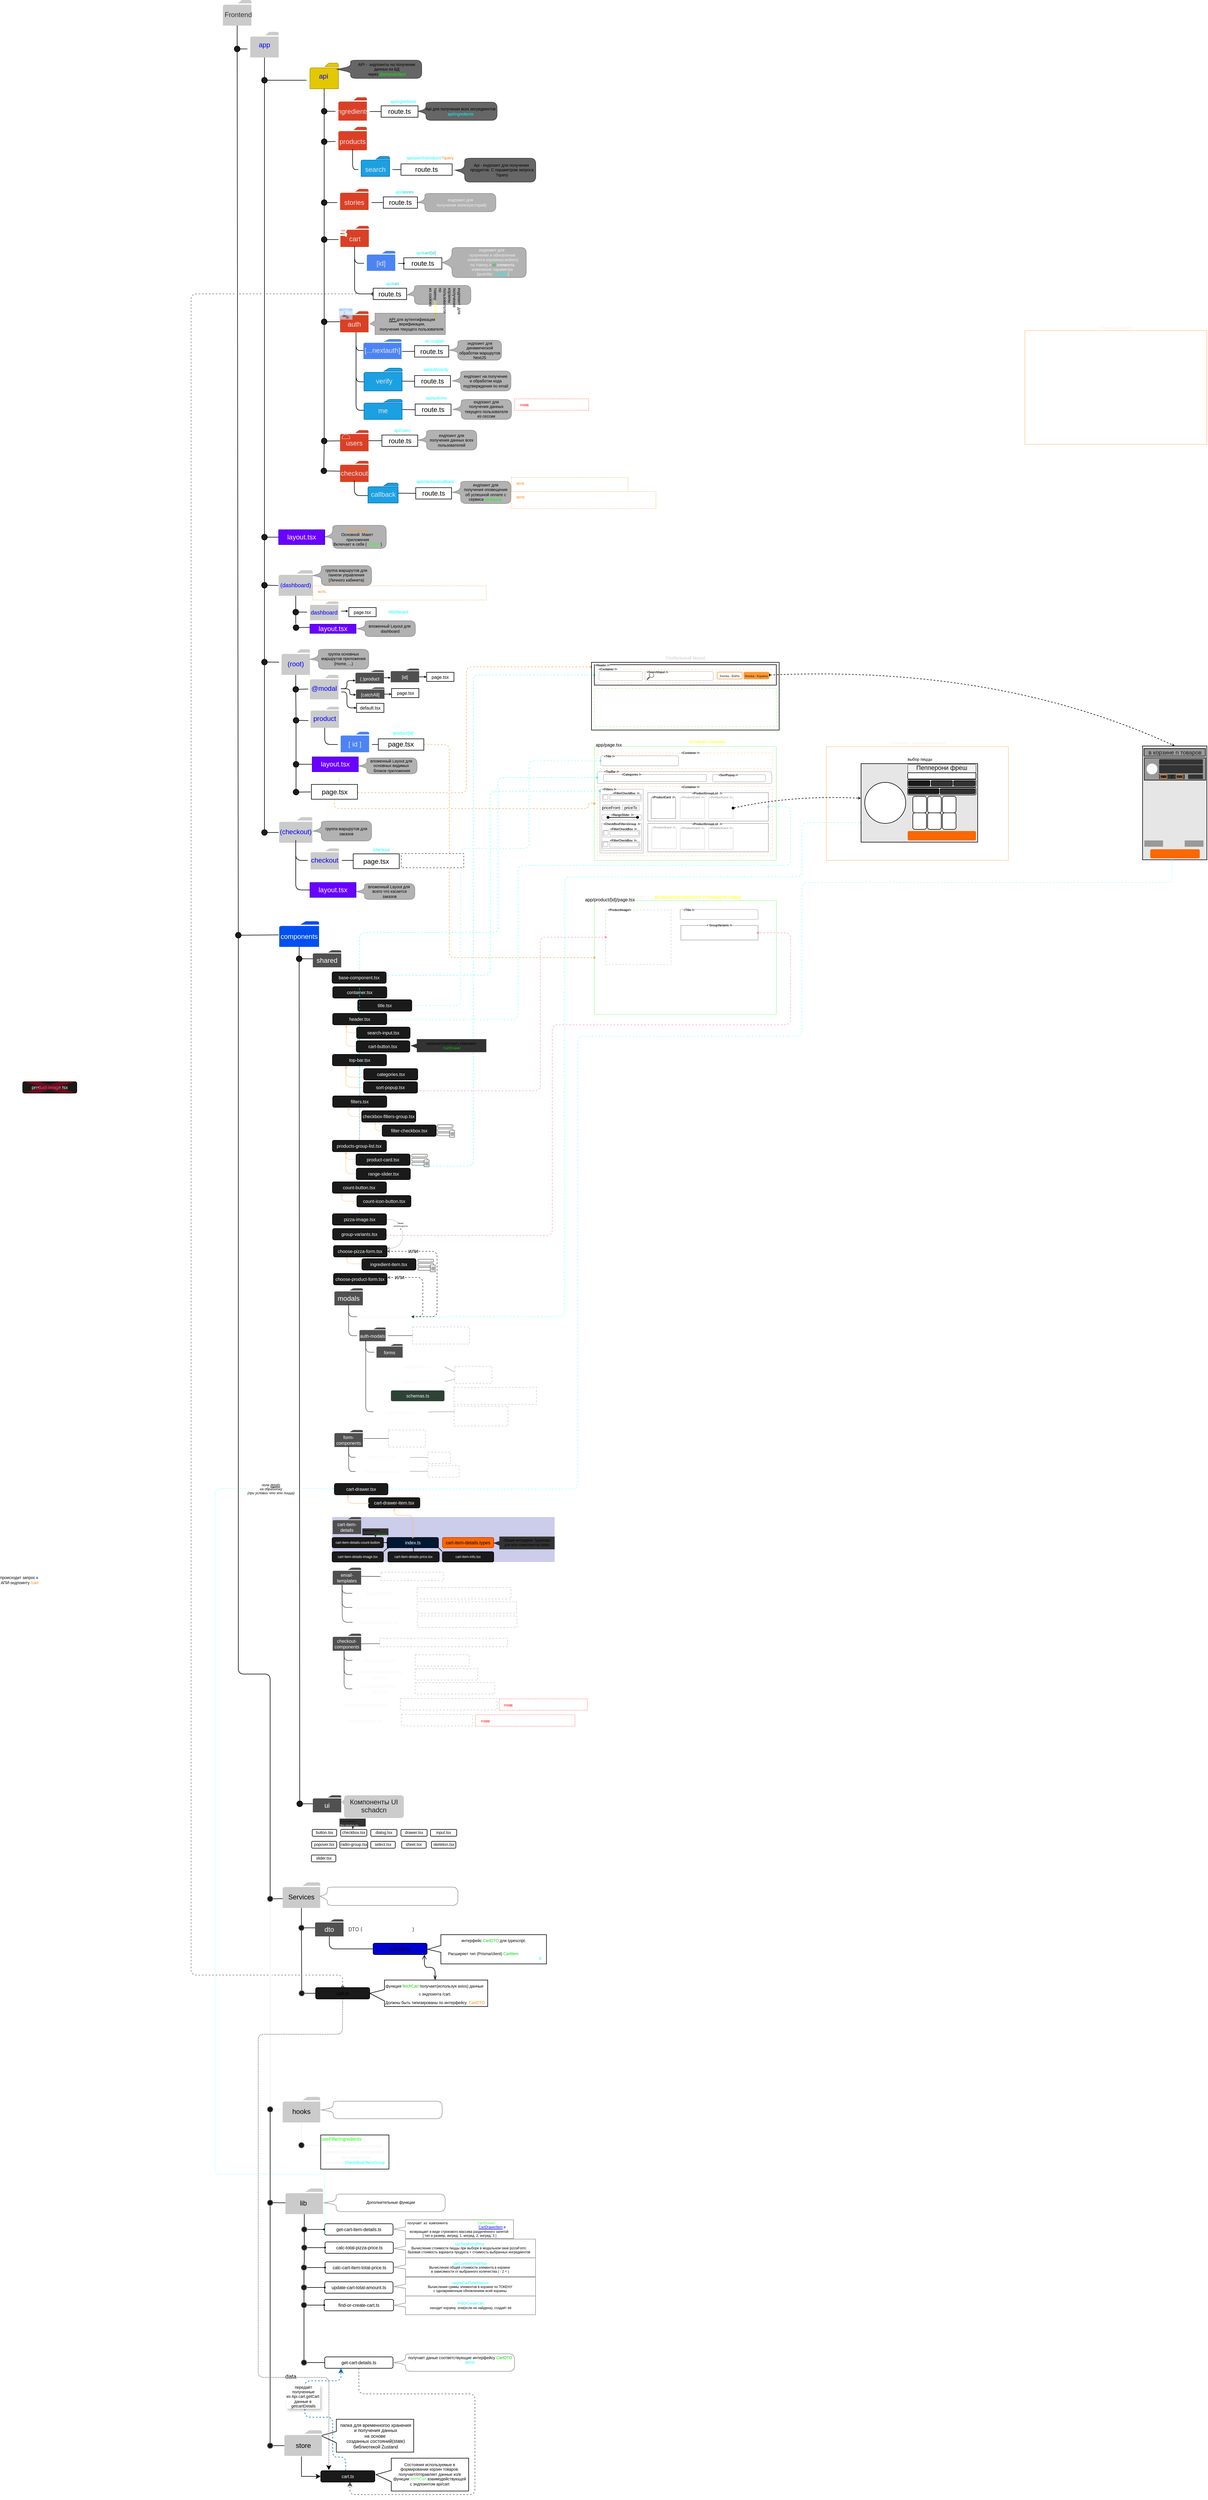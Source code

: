<mxfile pages="10">
    <diagram id="1xdzX4QyZ_Igj8Jk02Qq" name="Основная схема">
        <mxGraphModel dx="1276" dy="689" grid="1" gridSize="5" guides="1" tooltips="1" connect="1" arrows="1" fold="1" page="0" pageScale="1" pageWidth="827" pageHeight="1169" math="0" shadow="0">
            <root>
                <mxCell id="0"/>
                <mxCell id="1" parent="0"/>
                <mxCell id="119" style="edgeStyle=none;html=1;entryX=0.5;entryY=0;entryDx=0;entryDy=0;fontColor=#000000;endArrow=none;endFill=0;" parent="1" source="3" target="118" edge="1">
                    <mxGeometry relative="1" as="geometry"/>
                </mxCell>
                <mxCell id="13" value="" style="group" parent="1" vertex="1" connectable="0">
                    <mxGeometry x="25" y="-325" width="60" height="45" as="geometry"/>
                </mxCell>
                <mxCell id="10" value="" style="sketch=0;pointerEvents=1;shadow=0;dashed=0;html=1;strokeColor=none;labelPosition=center;verticalLabelPosition=bottom;verticalAlign=top;outlineConnect=0;align=center;shape=mxgraph.office.concepts.folder;fillColor=#CCCBCB;labelBackgroundColor=none;fontColor=#0000FF;" parent="13" vertex="1">
                    <mxGeometry x="5" width="50" height="45" as="geometry"/>
                </mxCell>
                <mxCell id="11" value="app" style="text;strokeColor=none;align=center;fillColor=none;html=1;verticalAlign=middle;whiteSpace=wrap;rounded=0;labelBackgroundColor=none;fontColor=#0000FF;" parent="13" vertex="1">
                    <mxGeometry y="7.5" width="60" height="30" as="geometry"/>
                </mxCell>
                <mxCell id="16" value="" style="group;fillColor=none;" parent="1" vertex="1" connectable="0">
                    <mxGeometry x="129" y="-270" width="60" height="45" as="geometry"/>
                </mxCell>
                <mxCell id="17" value="" style="sketch=0;pointerEvents=1;shadow=0;dashed=0;html=1;strokeColor=#B09500;labelPosition=center;verticalLabelPosition=bottom;verticalAlign=top;outlineConnect=0;align=center;shape=mxgraph.office.concepts.folder;fillColor=#e3c800;labelBackgroundColor=none;fontColor=#000000;" parent="16" vertex="1">
                    <mxGeometry x="6" width="50" height="45" as="geometry"/>
                </mxCell>
                <mxCell id="18" value="api" style="text;strokeColor=none;align=center;fillColor=none;html=1;verticalAlign=middle;whiteSpace=wrap;rounded=0;labelBackgroundColor=none;fontColor=#0000FF;" parent="16" vertex="1">
                    <mxGeometry y="7.5" width="60" height="30" as="geometry"/>
                </mxCell>
                <mxCell id="25" value="" style="group" parent="1" vertex="1" connectable="0">
                    <mxGeometry x="180" y="-158" width="60" height="41" as="geometry"/>
                </mxCell>
                <mxCell id="26" value="" style="sketch=0;pointerEvents=1;shadow=0;dashed=0;html=1;strokeColor=none;labelPosition=center;verticalLabelPosition=bottom;verticalAlign=top;outlineConnect=0;align=center;shape=mxgraph.office.concepts.folder;fillColor=#DA4026;labelBackgroundColor=none;fontColor=#0000FF;" parent="25" vertex="1">
                    <mxGeometry x="5" width="50" height="41" as="geometry"/>
                </mxCell>
                <mxCell id="27" value="&lt;font color=&quot;#e6e6e6&quot;&gt;products&lt;/font&gt;" style="text;strokeColor=none;align=center;fillColor=none;html=1;verticalAlign=middle;whiteSpace=wrap;rounded=0;labelBackgroundColor=none;fontColor=#0000FF;" parent="25" vertex="1">
                    <mxGeometry y="11.844" width="60" height="27.333" as="geometry"/>
                </mxCell>
                <mxCell id="62" value="" style="group" parent="1" vertex="1" connectable="0">
                    <mxGeometry x="131" y="861" width="60" height="37" as="geometry"/>
                </mxCell>
                <mxCell id="63" value="" style="sketch=0;pointerEvents=1;shadow=0;dashed=0;html=1;strokeColor=none;labelPosition=center;verticalLabelPosition=bottom;verticalAlign=top;outlineConnect=0;align=center;shape=mxgraph.office.concepts.folder;fillColor=#CCCBCB;labelBackgroundColor=none;fontColor=#0000FF;" parent="62" vertex="1">
                    <mxGeometry x="5" width="50" height="37.0" as="geometry"/>
                </mxCell>
                <mxCell id="64" value="product" style="text;strokeColor=none;align=center;fillColor=none;html=1;verticalAlign=middle;whiteSpace=wrap;rounded=0;labelBackgroundColor=none;fontColor=#0000FF;" parent="62" vertex="1">
                    <mxGeometry y="8.633" width="60" height="24.667" as="geometry"/>
                </mxCell>
                <mxCell id="65" value="" style="group" parent="1" vertex="1" connectable="0">
                    <mxGeometry x="184" y="905" width="60" height="36" as="geometry"/>
                </mxCell>
                <mxCell id="66" value="" style="sketch=0;pointerEvents=1;shadow=0;dashed=0;html=1;strokeColor=none;labelPosition=center;verticalLabelPosition=bottom;verticalAlign=top;outlineConnect=0;align=center;shape=mxgraph.office.concepts.folder;fillColor=#0050ef;labelBackgroundColor=none;fontColor=#ffffff;opacity=70;" parent="65" vertex="1">
                    <mxGeometry x="5" width="50" height="36" as="geometry"/>
                </mxCell>
                <mxCell id="67" value="&lt;font color=&quot;#e6e6e6&quot;&gt;[ id ]&lt;/font&gt;" style="text;strokeColor=none;align=center;fillColor=none;html=1;verticalAlign=middle;whiteSpace=wrap;rounded=0;labelBackgroundColor=none;fontColor=#0000FF;" parent="65" vertex="1">
                    <mxGeometry y="10.4" width="60" height="24" as="geometry"/>
                </mxCell>
                <mxCell id="68" style="edgeStyle=orthogonalEdgeStyle;html=1;entryX=0;entryY=0.5;entryDx=0;entryDy=0;fontColor=#E6E6E6;endArrow=none;endFill=0;" parent="1" source="63" target="67" edge="1">
                    <mxGeometry relative="1" as="geometry"/>
                </mxCell>
                <mxCell id="404" style="edgeStyle=orthogonalEdgeStyle;html=1;entryX=0;entryY=0.5;entryDx=0;entryDy=0;fontSize=8;fontColor=#CCCCCC;endArrow=oval;strokeColor=#FFB366;endFill=1;dashed=1;strokeWidth=1;endSize=3;" parent="1" source="69" target="391" edge="1">
                    <mxGeometry relative="1" as="geometry">
                        <Array as="points">
                            <mxPoint x="380" y="927"/>
                            <mxPoint x="380" y="1302"/>
                        </Array>
                    </mxGeometry>
                </mxCell>
                <mxCell id="69" value="page.tsx" style="rounded=0;whiteSpace=wrap;html=1;" parent="1" vertex="1">
                    <mxGeometry x="255.18" y="917.4" width="80" height="20" as="geometry"/>
                </mxCell>
                <mxCell id="70" style="edgeStyle=orthogonalEdgeStyle;html=1;entryX=0;entryY=0.5;entryDx=0;entryDy=0;fontColor=#E6E6E6;endArrow=none;endFill=0;" parent="1" source="67" target="69" edge="1">
                    <mxGeometry relative="1" as="geometry"/>
                </mxCell>
                <mxCell id="75" style="edgeStyle=orthogonalEdgeStyle;html=1;entryX=0;entryY=0.5;entryDx=0;entryDy=0;fontColor=#E6E6E6;endArrow=none;endFill=0;" parent="1" source="27" target="30" edge="1">
                    <mxGeometry relative="1" as="geometry"/>
                </mxCell>
                <mxCell id="86" style="edgeStyle=orthogonalEdgeStyle;html=1;entryX=0;entryY=0.5;entryDx=0;entryDy=0;fontColor=#E6E6E6;endArrow=none;endFill=0;" parent="1" source="23" target="4" edge="1">
                    <mxGeometry relative="1" as="geometry"/>
                </mxCell>
                <mxCell id="159" style="edgeStyle=orthogonalEdgeStyle;html=1;entryX=-0.002;entryY=0.067;entryDx=0;entryDy=0;entryPerimeter=0;fontSize=8;fontColor=#CCCCCC;endArrow=oval;endFill=1;dashed=1;strokeColor=#FFB366;strokeWidth=1;endSize=3;jumpStyle=gap;startArrow=none;" parent="1" source="111" target="157" edge="1">
                    <mxGeometry relative="1" as="geometry">
                        <Array as="points">
                            <mxPoint x="410" y="1012"/>
                            <mxPoint x="410" y="791"/>
                        </Array>
                    </mxGeometry>
                </mxCell>
                <mxCell id="89" value="" style="ellipse;whiteSpace=wrap;html=1;aspect=fixed;labelBackgroundColor=none;fontColor=#E6E6E6;fillColor=#1A1A1A;" parent="1" vertex="1">
                    <mxGeometry y="-175" as="geometry"/>
                </mxCell>
                <mxCell id="96" style="html=1;fontColor=#E6E6E6;endArrow=none;endFill=0;" parent="1" source="90" target="95" edge="1">
                    <mxGeometry relative="1" as="geometry"/>
                </mxCell>
                <mxCell id="97" style="html=1;fontColor=#E6E6E6;endArrow=none;endFill=0;" parent="1" source="90" target="23" edge="1">
                    <mxGeometry relative="1" as="geometry"/>
                </mxCell>
                <mxCell id="90" value="" style="ellipse;whiteSpace=wrap;html=1;aspect=fixed;labelBackgroundColor=none;fontColor=#E6E6E6;fillColor=#1A1A1A;" parent="1" vertex="1">
                    <mxGeometry x="155" y="-190.5" width="10" height="10" as="geometry"/>
                </mxCell>
                <mxCell id="93" style="html=1;entryX=0.5;entryY=0;entryDx=0;entryDy=0;fontColor=#E6E6E6;endArrow=none;endFill=0;" parent="1" source="17" target="90" edge="1">
                    <mxGeometry relative="1" as="geometry"/>
                </mxCell>
                <mxCell id="99" style="edgeStyle=none;html=1;fontColor=#E6E6E6;endArrow=none;endFill=0;" parent="1" source="95" target="98" edge="1">
                    <mxGeometry relative="1" as="geometry"/>
                </mxCell>
                <mxCell id="101" style="edgeStyle=none;html=1;entryX=0;entryY=0.5;entryDx=0;entryDy=0;fontColor=#E6E6E6;endArrow=none;endFill=0;" parent="1" source="95" target="27" edge="1">
                    <mxGeometry relative="1" as="geometry"/>
                </mxCell>
                <mxCell id="95" value="" style="ellipse;whiteSpace=wrap;html=1;aspect=fixed;labelBackgroundColor=none;fontColor=#E6E6E6;fillColor=#1A1A1A;" parent="1" vertex="1">
                    <mxGeometry x="155" y="-137" width="10" height="10" as="geometry"/>
                </mxCell>
                <mxCell id="100" style="edgeStyle=none;html=1;fontColor=#E6E6E6;endArrow=none;endFill=0;" parent="1" source="98" target="33" edge="1">
                    <mxGeometry relative="1" as="geometry"/>
                </mxCell>
                <mxCell id="4I_ajvbSEGdua4KyLtKm-492" style="rounded=0;orthogonalLoop=1;jettySize=auto;html=1;endArrow=none;endFill=0;" parent="1" source="98" target="4I_ajvbSEGdua4KyLtKm-491" edge="1">
                    <mxGeometry relative="1" as="geometry"/>
                </mxCell>
                <mxCell id="98" value="" style="ellipse;whiteSpace=wrap;html=1;aspect=fixed;labelBackgroundColor=none;fontColor=#E6E6E6;fillColor=#1A1A1A;" parent="1" vertex="1">
                    <mxGeometry x="155" y="-30" width="10" height="10" as="geometry"/>
                </mxCell>
                <mxCell id="104" style="edgeStyle=none;html=1;entryX=0;entryY=0.75;entryDx=0;entryDy=0;fontColor=#E6E6E6;endArrow=none;endFill=0;" parent="1" source="102" target="18" edge="1">
                    <mxGeometry relative="1" as="geometry"/>
                </mxCell>
                <mxCell id="106" style="edgeStyle=none;html=1;fontColor=#E6E6E6;endArrow=none;endFill=0;entryX=0.5;entryY=0;entryDx=0;entryDy=0;" parent="1" source="102" target="lq4TarpJh8qoHw5Qy7ps-457" edge="1">
                    <mxGeometry relative="1" as="geometry">
                        <mxPoint x="55" y="667.5" as="targetPoint"/>
                    </mxGeometry>
                </mxCell>
                <mxCell id="102" value="" style="ellipse;whiteSpace=wrap;html=1;aspect=fixed;labelBackgroundColor=none;fontColor=#E6E6E6;fillColor=#1A1A1A;" parent="1" vertex="1">
                    <mxGeometry x="50" y="-245" width="10" height="10" as="geometry"/>
                </mxCell>
                <mxCell id="103" style="edgeStyle=none;html=1;entryX=0.5;entryY=0;entryDx=0;entryDy=0;fontColor=#E6E6E6;endArrow=none;endFill=0;" parent="1" source="10" target="102" edge="1">
                    <mxGeometry relative="1" as="geometry"/>
                </mxCell>
                <mxCell id="205" style="edgeStyle=orthogonalEdgeStyle;jumpSize=6;html=1;entryX=0;entryY=0.5;entryDx=0;entryDy=0;dashed=1;strokeColor=#FFB366;strokeWidth=1;fontFamily=Helvetica;fontSize=8;fontColor=default;endArrow=oval;endFill=1;endSize=3;jumpStyle=gap;" parent="1" source="111" target="201" edge="1">
                    <mxGeometry relative="1" as="geometry">
                        <Array as="points">
                            <mxPoint x="178" y="1040"/>
                            <mxPoint x="625" y="1040"/>
                            <mxPoint x="625" y="1030"/>
                            <mxPoint x="635" y="1030"/>
                        </Array>
                    </mxGeometry>
                </mxCell>
                <mxCell id="120" style="edgeStyle=none;html=1;entryX=0;entryY=0.75;entryDx=0;entryDy=0;fontColor=#000000;endArrow=none;endFill=0;" parent="1" source="118" target="11" edge="1">
                    <mxGeometry relative="1" as="geometry"/>
                </mxCell>
                <mxCell id="122" style="edgeStyle=none;html=1;fontColor=#000000;endArrow=none;endFill=0;" parent="1" source="118" target="121" edge="1">
                    <mxGeometry relative="1" as="geometry"/>
                </mxCell>
                <mxCell id="118" value="" style="ellipse;whiteSpace=wrap;html=1;aspect=fixed;labelBackgroundColor=none;fontColor=#E6E6E6;fillColor=#1A1A1A;" parent="1" vertex="1">
                    <mxGeometry x="2" y="-300" width="10" height="10" as="geometry"/>
                </mxCell>
                <mxCell id="123" style="edgeStyle=none;html=1;fontColor=#000000;endArrow=none;endFill=0;" parent="1" source="121" edge="1">
                    <mxGeometry relative="1" as="geometry">
                        <mxPoint x="80" y="1262" as="targetPoint"/>
                    </mxGeometry>
                </mxCell>
                <mxCell id="346" style="edgeStyle=orthogonalEdgeStyle;jumpSize=6;html=1;strokeColor=default;strokeWidth=1;fontFamily=Helvetica;fontSize=11;fontColor=#FFFFFF;endArrow=none;endFill=0;endSize=3;" parent="1" source="121" target="345" edge="1">
                    <mxGeometry relative="1" as="geometry">
                        <Array as="points">
                            <mxPoint x="9" y="2561"/>
                        </Array>
                    </mxGeometry>
                </mxCell>
                <mxCell id="121" value="" style="ellipse;whiteSpace=wrap;html=1;aspect=fixed;labelBackgroundColor=none;fontColor=#E6E6E6;fillColor=#1A1A1A;" parent="1" vertex="1">
                    <mxGeometry x="4" y="1257.5" width="10" height="10" as="geometry"/>
                </mxCell>
                <mxCell id="126" value="" style="group" parent="1" vertex="1" connectable="0">
                    <mxGeometry x="140" y="1289" width="50" height="30" as="geometry"/>
                </mxCell>
                <mxCell id="124" value="" style="sketch=0;pointerEvents=1;shadow=0;dashed=0;html=1;strokeColor=none;fillColor=#505050;labelPosition=center;verticalLabelPosition=bottom;verticalAlign=top;outlineConnect=0;align=center;shape=mxgraph.office.concepts.folder;labelBackgroundColor=none;fontColor=#000000;" parent="126" vertex="1">
                    <mxGeometry width="50" height="30" as="geometry"/>
                </mxCell>
                <mxCell id="125" value="&lt;font color=&quot;#ffffff&quot;&gt;shared&lt;/font&gt;" style="text;strokeColor=none;align=center;fillColor=none;html=1;verticalAlign=middle;whiteSpace=wrap;rounded=0;labelBackgroundColor=none;fontColor=#000000;" parent="126" vertex="1">
                    <mxGeometry x="8" y="8" width="34" height="20" as="geometry"/>
                </mxCell>
                <mxCell id="127" value="" style="group" parent="1" vertex="1" connectable="0">
                    <mxGeometry x="140" y="2774" width="50" height="30" as="geometry"/>
                </mxCell>
                <mxCell id="128" value="" style="sketch=0;pointerEvents=1;shadow=0;dashed=0;html=1;strokeColor=none;fillColor=#505050;labelPosition=center;verticalLabelPosition=bottom;verticalAlign=top;outlineConnect=0;align=center;shape=mxgraph.office.concepts.folder;labelBackgroundColor=none;fontColor=#000000;" parent="127" vertex="1">
                    <mxGeometry width="50" height="30" as="geometry"/>
                </mxCell>
                <mxCell id="129" value="&lt;font color=&quot;#ffffff&quot;&gt;ui&lt;/font&gt;" style="text;strokeColor=none;align=center;fillColor=none;html=1;verticalAlign=middle;whiteSpace=wrap;rounded=0;labelBackgroundColor=none;fontColor=#000000;" parent="127" vertex="1">
                    <mxGeometry x="8" y="8" width="34" height="20" as="geometry"/>
                </mxCell>
                <mxCell id="134" style="edgeStyle=none;html=1;fontColor=#FFFFFF;endArrow=none;endFill=0;" parent="1" source="130" target="124" edge="1">
                    <mxGeometry relative="1" as="geometry"/>
                </mxCell>
                <mxCell id="136" style="edgeStyle=none;html=1;fontColor=#FFFFFF;endArrow=none;endFill=0;" parent="1" source="130" target="135" edge="1">
                    <mxGeometry relative="1" as="geometry"/>
                </mxCell>
                <mxCell id="130" value="" style="ellipse;whiteSpace=wrap;html=1;aspect=fixed;labelBackgroundColor=none;fontColor=#E6E6E6;fillColor=#1A1A1A;" parent="1" vertex="1">
                    <mxGeometry x="111" y="1299" width="10" height="10" as="geometry"/>
                </mxCell>
                <mxCell id="133" style="edgeStyle=none;html=1;entryX=0.5;entryY=0;entryDx=0;entryDy=0;fontColor=#FFFFFF;endArrow=none;endFill=0;" parent="1" source="116" target="130" edge="1">
                    <mxGeometry relative="1" as="geometry"/>
                </mxCell>
                <mxCell id="137" style="edgeStyle=none;html=1;fontColor=#FFFFFF;endArrow=none;endFill=0;" parent="1" source="135" target="128" edge="1">
                    <mxGeometry relative="1" as="geometry"/>
                </mxCell>
                <mxCell id="135" value="" style="ellipse;whiteSpace=wrap;html=1;aspect=fixed;labelBackgroundColor=none;fontColor=#E6E6E6;fillColor=#1A1A1A;" parent="1" vertex="1">
                    <mxGeometry x="112" y="2784" width="10" height="10" as="geometry"/>
                </mxCell>
                <mxCell id="143" value="container.tsx" style="rounded=1;whiteSpace=wrap;html=1;labelBackgroundColor=none;fontSize=8;fontColor=#FFFFFF;fillColor=#1A1A1A;" parent="1" vertex="1">
                    <mxGeometry x="175.12" y="1353" width="95" height="20" as="geometry"/>
                </mxCell>
                <mxCell id="241" style="edgeStyle=orthogonalEdgeStyle;jumpSize=6;html=1;entryX=-0.005;entryY=0.03;entryDx=0;entryDy=0;entryPerimeter=0;dashed=1;strokeColor=#00FFFF;strokeWidth=1;fontFamily=Helvetica;fontSize=10;fontColor=default;endArrow=oval;endFill=1;endSize=3;opacity=50;" parent="1" source="145" target="224" edge="1">
                    <mxGeometry relative="1" as="geometry">
                        <Array as="points">
                            <mxPoint x="223" y="1333"/>
                            <mxPoint x="452" y="1333"/>
                            <mxPoint x="452" y="1009"/>
                        </Array>
                    </mxGeometry>
                </mxCell>
                <mxCell id="198" style="edgeStyle=orthogonalEdgeStyle;html=1;entryX=0;entryY=0.5;entryDx=0;entryDy=0;dashed=1;strokeColor=#00FFFF;fontFamily=Helvetica;fontSize=8;fontColor=#FFFFFF;endArrow=oval;endFill=1;jumpSize=6;endSize=3;opacity=50;" parent="1" source="146" target="160" edge="1">
                    <mxGeometry relative="1" as="geometry">
                        <Array as="points">
                            <mxPoint x="422" y="1668"/>
                            <mxPoint x="422" y="805"/>
                        </Array>
                    </mxGeometry>
                </mxCell>
                <mxCell id="19XfLYnQj8Es-E3dJ_LB-435" style="edgeStyle=orthogonalEdgeStyle;rounded=1;orthogonalLoop=1;jettySize=auto;html=1;entryX=1;entryY=0.5;entryDx=0;entryDy=0;dashed=1;opacity=40;strokeColor=#00FFFF;strokeWidth=1;align=center;verticalAlign=middle;fontFamily=Helvetica;fontSize=10;fontColor=default;labelBackgroundColor=default;jumpSize=6;endArrow=oval;endFill=1;endSize=3;" parent="1" source="148" target="289" edge="1">
                    <mxGeometry relative="1" as="geometry">
                        <Array as="points">
                            <mxPoint x="222" y="1411"/>
                            <mxPoint x="501" y="1411"/>
                            <mxPoint x="501" y="1140"/>
                            <mxPoint x="980" y="1140"/>
                            <mxPoint x="980" y="1037"/>
                        </Array>
                    </mxGeometry>
                </mxCell>
                <mxCell id="152" value="title.tsx" style="rounded=1;whiteSpace=wrap;html=1;labelBackgroundColor=none;fontSize=8;fontColor=#FFFFFF;fillColor=#1A1A1A;" parent="1" vertex="1">
                    <mxGeometry x="219" y="1376" width="95" height="20" as="geometry"/>
                </mxCell>
                <mxCell id="230" style="edgeStyle=orthogonalEdgeStyle;jumpSize=6;html=1;entryX=0;entryY=0.5;entryDx=0;entryDy=0;dashed=1;strokeColor=#00FFFF;strokeWidth=1;fontFamily=Helvetica;fontSize=8;fontColor=default;endArrow=oval;endFill=1;endSize=3;opacity=40;exitX=1;exitY=0.5;exitDx=0;exitDy=0;jumpStyle=gap;" parent="1" source="152" target="215" edge="1">
                    <mxGeometry relative="1" as="geometry">
                        <Array as="points">
                            <mxPoint x="400" y="1386"/>
                            <mxPoint x="400" y="1110"/>
                            <mxPoint x="520" y="1110"/>
                            <mxPoint x="520" y="956"/>
                        </Array>
                        <mxPoint x="270" y="1276.421" as="sourcePoint"/>
                        <mxPoint x="640" y="248.002" as="targetPoint"/>
                    </mxGeometry>
                </mxCell>
                <mxCell id="154" value="&lt;font color=&quot;#1a1a1a&quot;&gt;Компоненты UI&lt;br&gt;schadcn&lt;br&gt;&lt;/font&gt;" style="html=1;shadow=0;dashed=0;shape=mxgraph.bootstrap.popover;fillColor=#CCCCCC;strokeColor=none;dx=12;dy=5;rSize=5;whiteSpace=wrap;verticalAlign=top;spacing=10;fontSize=12;spacingLeft=0;align=center;spacingTop=-10;fontColor=#FFFFFF;direction=south;spacingLeft=5;labelBackgroundColor=none;" parent="1" vertex="1">
                    <mxGeometry x="190" y="2774" width="110" height="40" as="geometry"/>
                </mxCell>
                <mxCell id="157" value="&lt;font color=&quot;#cccccc&quot;&gt;Глобальный layout&lt;/font&gt;" style="rounded=0;whiteSpace=wrap;html=1;labelBackgroundColor=none;fontSize=8;fontColor=#1A1A1A;fillColor=none;labelPosition=center;verticalLabelPosition=top;align=center;verticalAlign=bottom;" parent="1" vertex="1">
                    <mxGeometry x="630" y="783" width="330" height="119" as="geometry"/>
                </mxCell>
                <mxCell id="169" value="" style="group" parent="1" vertex="1" connectable="0">
                    <mxGeometry x="635" y="784" width="320" height="39" as="geometry"/>
                </mxCell>
                <mxCell id="160" value="" style="rounded=0;whiteSpace=wrap;html=1;labelBackgroundColor=none;fontSize=8;fontColor=#1A1A1A;fillColor=none;labelPosition=center;verticalLabelPosition=top;align=center;verticalAlign=bottom;" parent="169" vertex="1">
                    <mxGeometry y="3.13" width="320" height="35.87" as="geometry"/>
                </mxCell>
                <mxCell id="167" value="&amp;lt;Header /&amp;gt;" style="text;strokeColor=none;align=center;fillColor=none;html=1;verticalAlign=middle;whiteSpace=wrap;rounded=0;dashed=1;labelBackgroundColor=#FFFFFF;fontSize=5;fontColor=#1A1A1A;labelBorderColor=none;fontFamily=Helvetica;fontStyle=1" parent="169" vertex="1">
                    <mxGeometry width="28" height="5.163" as="geometry"/>
                </mxCell>
                <mxCell id="170" value="" style="group" parent="1" vertex="1" connectable="0">
                    <mxGeometry x="640" y="792" width="328" height="30.5" as="geometry"/>
                </mxCell>
                <mxCell id="166" value="" style="rounded=1;whiteSpace=wrap;html=1;labelBackgroundColor=none;fontSize=7;fontColor=#CCCCCC;fillColor=none;dashed=1;strokeColor=#FF8000;labelPosition=center;verticalLabelPosition=top;align=center;verticalAlign=bottom;opacity=30;" parent="170" vertex="1">
                    <mxGeometry y="3" width="308" height="23" as="geometry"/>
                </mxCell>
                <mxCell id="168" value="&amp;lt;Container /&amp;gt;" style="text;strokeColor=none;align=center;fillColor=none;html=1;verticalAlign=middle;whiteSpace=wrap;rounded=0;dashed=1;labelBackgroundColor=#FFFFFF;fontSize=5;fontColor=#1A1A1A;fontStyle=1" parent="170" vertex="1">
                    <mxGeometry x="2" width="34" height="4" as="geometry"/>
                </mxCell>
                <mxCell id="171" value="&lt;i&gt;Link/image&lt;/i&gt;" style="rounded=1;whiteSpace=wrap;html=1;labelBackgroundColor=none;labelBorderColor=none;strokeColor=#999999;fontFamily=Helvetica;fontSize=5;fontColor=#FFFFFF;fillColor=none;opacity=50;" parent="170" vertex="1">
                    <mxGeometry x="3" y="7" width="77" height="16" as="geometry"/>
                </mxCell>
                <mxCell id="177" value="" style="group" parent="170" vertex="1" connectable="0">
                    <mxGeometry x="84" y="7" width="120" height="16" as="geometry"/>
                </mxCell>
                <mxCell id="176" value="" style="sketch=0;pointerEvents=1;shadow=0;dashed=0;html=1;strokeColor=none;fillColor=#505050;labelPosition=center;verticalLabelPosition=bottom;verticalAlign=top;outlineConnect=0;align=center;shape=mxgraph.office.concepts.search;rounded=1;labelBackgroundColor=none;labelBorderColor=none;fontFamily=Helvetica;fontSize=5;fontColor=#FFFFFF;" parent="177" vertex="1">
                    <mxGeometry x="3" y="2.588" width="13" height="12.235" as="geometry"/>
                </mxCell>
                <mxCell id="181" value="" style="group" parent="177" vertex="1" connectable="0">
                    <mxGeometry y="-1.882" width="120" height="17.882" as="geometry"/>
                </mxCell>
                <mxCell id="172" value="" style="rounded=1;whiteSpace=wrap;html=1;labelBackgroundColor=none;labelBorderColor=none;strokeColor=#999999;fontFamily=Helvetica;fontSize=5;fontColor=#FFFFFF;fillColor=none;opacity=50;" parent="181" vertex="1">
                    <mxGeometry y="1.882" width="120" height="16" as="geometry"/>
                </mxCell>
                <mxCell id="180" value="&amp;lt;SearchInput /&amp;gt;" style="text;strokeColor=none;align=center;fillColor=none;html=1;verticalAlign=middle;whiteSpace=wrap;rounded=0;dashed=1;labelBackgroundColor=#FFFFFF;fontSize=5;fontColor=#1A1A1A;fontStyle=1" parent="181" vertex="1">
                    <mxGeometry x="2" width="40" height="4.471" as="geometry"/>
                </mxCell>
                <mxCell id="178" value="" style="rounded=1;whiteSpace=wrap;html=1;labelBackgroundColor=none;labelBorderColor=none;strokeColor=#999999;fontFamily=Helvetica;fontSize=5;fontColor=#FFFFFF;fillColor=none;dashed=1;opacity=20;" parent="170" vertex="1">
                    <mxGeometry x="208" y="6" width="96" height="17" as="geometry"/>
                </mxCell>
                <mxCell id="182" value="&lt;font color=&quot;#1a1a1a&quot;&gt;Кнопка - Войти&lt;/font&gt;" style="rounded=1;whiteSpace=wrap;html=1;labelBackgroundColor=none;labelBorderColor=none;strokeColor=#FF9933;fontFamily=Helvetica;fontSize=5;fontColor=#FFFFFF;fillColor=#FFFFFF;" parent="170" vertex="1">
                    <mxGeometry x="211" y="8.25" width="44" height="12" as="geometry"/>
                </mxCell>
                <mxCell id="19XfLYnQj8Es-E3dJ_LB-574" style="edgeStyle=none;shape=connector;rounded=0;orthogonalLoop=1;jettySize=auto;html=1;entryX=0.5;entryY=0;entryDx=0;entryDy=0;strokeColor=default;align=center;verticalAlign=middle;fontFamily=Helvetica;fontSize=11;fontColor=default;labelBackgroundColor=default;endArrow=classic;endFill=1;endSize=2;curved=1;dashed=1;startArrow=oval;startFill=1;startSize=4;" parent="1" source="194" target="19XfLYnQj8Es-E3dJ_LB-547" edge="1">
                    <mxGeometry relative="1" as="geometry">
                        <Array as="points">
                            <mxPoint x="1347" y="788"/>
                        </Array>
                    </mxGeometry>
                </mxCell>
                <mxCell id="194" value="&lt;font color=&quot;#1a1a1a&quot;&gt;Кнопка - Корзина&lt;/font&gt;" style="rounded=1;whiteSpace=wrap;html=1;labelBackgroundColor=none;labelBorderColor=none;strokeColor=#FF9933;fontFamily=Helvetica;fontSize=5;fontColor=#FFFFFF;fillColor=#FF9933;" parent="1" vertex="1">
                    <mxGeometry x="898" y="800.25" width="44" height="12" as="geometry"/>
                </mxCell>
                <mxCell id="197" value="" style="group" parent="1" vertex="1" connectable="0">
                    <mxGeometry x="635" y="829" width="320" height="67" as="geometry"/>
                </mxCell>
                <mxCell id="195" value="" style="rounded=0;whiteSpace=wrap;html=1;labelBackgroundColor=none;labelBorderColor=none;strokeColor=#33FF33;fontFamily=Helvetica;fontSize=5;fontColor=#1A1A1A;fillColor=none;dashed=1;opacity=40;" parent="197" vertex="1">
                    <mxGeometry width="320" height="67" as="geometry"/>
                </mxCell>
                <mxCell id="196" value="&lt;font style=&quot;font-size: 7px;&quot;&gt;{ children }&lt;/font&gt;" style="text;strokeColor=none;align=center;fillColor=none;html=1;verticalAlign=middle;whiteSpace=wrap;rounded=0;dashed=1;labelBackgroundColor=none;labelBorderColor=none;fontFamily=Helvetica;fontSize=5;fontColor=#FFFFFF;opacity=40;" parent="197" vertex="1">
                    <mxGeometry x="150.5" y="2" width="37" height="9" as="geometry"/>
                </mxCell>
                <mxCell id="203" value="" style="group" parent="1" vertex="1" connectable="0">
                    <mxGeometry x="635" y="912" width="333" height="219" as="geometry"/>
                </mxCell>
                <mxCell id="200" value="" style="group;strokeColor=none;opacity=50;" parent="203" vertex="1" connectable="0">
                    <mxGeometry y="19.135" width="333" height="199.865" as="geometry"/>
                </mxCell>
                <mxCell id="201" value="" style="rounded=0;whiteSpace=wrap;html=1;labelBackgroundColor=none;labelBorderColor=none;strokeColor=#33FF33;fontFamily=Helvetica;fontSize=5;fontColor=#1A1A1A;fillColor=none;opacity=40;" parent="200" vertex="1">
                    <mxGeometry width="320" height="199.865" as="geometry"/>
                </mxCell>
                <mxCell id="204" value="app/page.tsx" style="text;strokeColor=none;align=center;fillColor=default;html=1;verticalAlign=middle;whiteSpace=wrap;rounded=0;dashed=1;labelBackgroundColor=default;labelBorderColor=none;fontFamily=Helvetica;fontSize=8;fontColor=default;" parent="200" vertex="1">
                    <mxGeometry x="5" y="-13.394" width="41" height="21.048" as="geometry"/>
                </mxCell>
                <mxCell id="207" value="" style="rounded=0;whiteSpace=wrap;html=1;labelBackgroundColor=none;fontSize=7;fontColor=#CCCCCC;fillColor=none;dashed=1;strokeColor=#FF8000;labelPosition=center;verticalLabelPosition=top;align=center;verticalAlign=bottom;opacity=30;" parent="200" vertex="1">
                    <mxGeometry x="5" y="11.234" width="308" height="27.404" as="geometry"/>
                </mxCell>
                <mxCell id="208" value="&amp;lt;Container /&amp;gt;" style="text;strokeColor=none;align=center;fillColor=none;html=1;verticalAlign=middle;whiteSpace=wrap;rounded=0;dashed=1;labelBackgroundColor=#FFFFFF;fontSize=5;fontColor=#1A1A1A;fontStyle=1" parent="200" vertex="1">
                    <mxGeometry x="152" y="7.66" width="34" height="4.766" as="geometry"/>
                </mxCell>
                <mxCell id="218" value="" style="group" parent="200" vertex="1" connectable="0">
                    <mxGeometry x="11" y="11.234" width="137" height="22.483" as="geometry"/>
                </mxCell>
                <mxCell id="215" value="&lt;font style=&quot;font-size: 10px;&quot;&gt;Все пиццы&lt;/font&gt;" style="rounded=1;whiteSpace=wrap;html=1;labelBackgroundColor=none;labelBorderColor=none;strokeColor=#999999;fontFamily=Helvetica;fontSize=5;fontColor=#FFFFFF;fillColor=none;opacity=60;" parent="218" vertex="1">
                    <mxGeometry y="4.909" width="137" height="17.574" as="geometry"/>
                </mxCell>
                <mxCell id="217" value="&amp;lt;Title /&amp;gt;" style="text;strokeColor=none;align=center;fillColor=none;html=1;verticalAlign=middle;whiteSpace=wrap;rounded=0;dashed=1;labelBackgroundColor=#FFFFFF;fontSize=5;fontColor=#1A1A1A;fontStyle=1" parent="218" vertex="1">
                    <mxGeometry x="3" width="25" height="8.34" as="geometry"/>
                </mxCell>
                <mxCell id="222" value="&amp;lt;Container /&amp;gt;" style="text;strokeColor=none;align=center;fillColor=none;html=1;verticalAlign=middle;whiteSpace=wrap;rounded=0;dashed=1;labelBackgroundColor=#FFFFFF;fontSize=5;fontColor=#1A1A1A;fontStyle=1" parent="200" vertex="1">
                    <mxGeometry x="152" y="67.865" width="34" height="4" as="geometry"/>
                </mxCell>
                <mxCell id="202" value="&lt;font style=&quot;font-size: 7px;&quot;&gt;{ children 1 } &lt;font color=&quot;#ffff00&quot;&gt;Основная страница&lt;/font&gt;&lt;/font&gt;" style="text;strokeColor=none;align=center;fillColor=none;html=1;verticalAlign=middle;whiteSpace=wrap;rounded=0;dashed=1;labelBackgroundColor=none;labelBorderColor=none;fontFamily=Helvetica;fontSize=5;fontColor=#FFFFFF;opacity=40;" parent="203" vertex="1">
                    <mxGeometry x="123" y="2.56" width="109" height="17.22" as="geometry"/>
                </mxCell>
                <mxCell id="221" value="" style="rounded=0;whiteSpace=wrap;html=1;labelBackgroundColor=none;fontSize=7;fontColor=#CCCCCC;fillColor=none;dashed=1;strokeColor=#FF8000;labelPosition=center;verticalLabelPosition=top;align=center;verticalAlign=bottom;opacity=30;" parent="1" vertex="1">
                    <mxGeometry x="640" y="1001" width="308" height="122" as="geometry"/>
                </mxCell>
                <mxCell id="234" value="" style="group" parent="1" vertex="1" connectable="0">
                    <mxGeometry x="640" y="970.12" width="307" height="25.88" as="geometry"/>
                </mxCell>
                <mxCell id="228" value="" style="rounded=1;whiteSpace=wrap;html=1;labelBackgroundColor=none;labelBorderColor=none;strokeColor=#999999;fontFamily=Helvetica;fontSize=5;fontColor=#FFFFFF;fillColor=none;opacity=60;" parent="234" vertex="1">
                    <mxGeometry y="5.064" width="307" height="20.816" as="geometry"/>
                </mxCell>
                <mxCell id="229" value="&amp;lt;TopBar /&amp;gt;" style="text;strokeColor=none;align=center;fillColor=none;html=1;verticalAlign=middle;whiteSpace=wrap;rounded=0;dashed=1;labelBackgroundColor=#FFFFFF;fontSize=5;fontColor=#1A1A1A;fontStyle=1" parent="234" vertex="1">
                    <mxGeometry x="11" width="29" height="6.88" as="geometry"/>
                </mxCell>
                <mxCell id="238" value="&lt;Filters /&gt;" style="rounded=1;whiteSpace=wrap;html=1;labelBackgroundColor=none;labelBorderColor=none;strokeColor=#999999;fontFamily=Helvetica;fontSize=5;fontColor=#FFFFFF;fillColor=none;opacity=60;" parent="234" vertex="1">
                    <mxGeometry x="203" y="10.22" width="93" height="12.5" as="geometry"/>
                </mxCell>
                <mxCell id="233" value="" style="group" parent="1" vertex="1" connectable="0">
                    <mxGeometry x="651" y="975.18" width="181" height="17.32" as="geometry"/>
                </mxCell>
                <mxCell id="231" value="&lt;Filters /&gt;" style="rounded=1;whiteSpace=wrap;html=1;labelBackgroundColor=none;labelBorderColor=none;strokeColor=#999999;fontFamily=Helvetica;fontSize=5;fontColor=#FFFFFF;fillColor=none;opacity=60;" parent="233" vertex="1">
                    <mxGeometry y="4.82" width="181" height="12.5" as="geometry"/>
                </mxCell>
                <mxCell id="232" value="&amp;lt;Categories /&amp;gt;" style="text;strokeColor=none;align=center;fillColor=none;html=1;verticalAlign=middle;whiteSpace=wrap;rounded=0;dashed=1;labelBackgroundColor=#FFFFFF;fontSize=5;fontColor=#1A1A1A;fontStyle=1" parent="233" vertex="1">
                    <mxGeometry x="31" width="37" height="6.88" as="geometry"/>
                </mxCell>
                <mxCell id="237" value="" style="group;fontSize=8;" parent="1" vertex="1" connectable="0">
                    <mxGeometry x="645" y="1002" width="76" height="116" as="geometry"/>
                </mxCell>
                <mxCell id="224" value="" style="rounded=0;whiteSpace=wrap;html=1;labelBackgroundColor=none;labelBorderColor=none;strokeColor=#999999;fontFamily=Helvetica;fontSize=5;fontColor=#FFFFFF;fillColor=none;opacity=60;" parent="237" vertex="1">
                    <mxGeometry y="4" width="76" height="112" as="geometry"/>
                </mxCell>
                <mxCell id="236" value="&amp;lt;Filters /&amp;gt;" style="text;strokeColor=none;align=center;fillColor=none;html=1;verticalAlign=middle;whiteSpace=wrap;rounded=0;dashed=1;labelBackgroundColor=#FFFFFF;fontSize=5;fontColor=#1A1A1A;fontStyle=1" parent="237" vertex="1">
                    <mxGeometry x="3" width="27" height="6.88" as="geometry"/>
                </mxCell>
                <mxCell id="245" value="" style="group" parent="237" vertex="1" connectable="0">
                    <mxGeometry x="4" y="12" width="69" height="12" as="geometry"/>
                </mxCell>
                <mxCell id="242" value="" style="rounded=1;whiteSpace=wrap;html=1;labelBackgroundColor=none;labelBorderColor=none;strokeColor=#999999;fontFamily=Helvetica;fontSize=5;fontColor=#FFFFFF;fillColor=none;opacity=60;" parent="245" vertex="1">
                    <mxGeometry y="1" width="69" height="12" as="geometry"/>
                </mxCell>
                <mxCell id="244" value="" style="rounded=1;whiteSpace=wrap;html=1;labelBackgroundColor=none;labelBorderColor=none;strokeColor=#999999;fontFamily=Helvetica;fontSize=5;fontColor=#FFFFFF;fillColor=none;opacity=60;" parent="245" vertex="1">
                    <mxGeometry x="13" y="2.5" width="54" height="8" as="geometry"/>
                </mxCell>
                <mxCell id="243" value="" style="rounded=1;whiteSpace=wrap;html=1;labelBackgroundColor=none;labelBorderColor=none;strokeColor=#999999;fontFamily=Helvetica;fontSize=5;fontColor=#FFFFFF;fillColor=none;opacity=60;" parent="245" vertex="1">
                    <mxGeometry x="2" y="2" width="8" height="8" as="geometry"/>
                </mxCell>
                <mxCell id="246" value="&amp;lt;FilterCheckBox&amp;nbsp; /&amp;gt;" style="text;strokeColor=none;align=center;fillColor=none;html=1;verticalAlign=middle;whiteSpace=wrap;rounded=0;dashed=1;labelBackgroundColor=#FFFFFF;fontSize=5;fontColor=#1A1A1A;fontStyle=1" parent="245" vertex="1">
                    <mxGeometry x="17" y="-5.88" width="50" height="6.88" as="geometry"/>
                </mxCell>
                <mxCell id="247" value="" style="group" parent="237" vertex="1" connectable="0">
                    <mxGeometry x="4" y="95" width="69" height="13" as="geometry"/>
                </mxCell>
                <mxCell id="248" value="" style="rounded=1;whiteSpace=wrap;html=1;labelBackgroundColor=none;labelBorderColor=none;strokeColor=#999999;fontFamily=Helvetica;fontSize=5;fontColor=#FFFFFF;fillColor=none;opacity=60;" parent="247" vertex="1">
                    <mxGeometry y="1" width="66" height="12" as="geometry"/>
                </mxCell>
                <mxCell id="249" value="" style="rounded=1;whiteSpace=wrap;html=1;labelBackgroundColor=none;labelBorderColor=none;strokeColor=#999999;fontFamily=Helvetica;fontSize=5;fontColor=#FFFFFF;fillColor=none;opacity=60;" parent="247" vertex="1">
                    <mxGeometry x="13" y="2.5" width="51" height="8" as="geometry"/>
                </mxCell>
                <mxCell id="250" value="" style="rounded=1;whiteSpace=wrap;html=1;labelBackgroundColor=none;labelBorderColor=none;strokeColor=#999999;fontFamily=Helvetica;fontSize=5;fontColor=#FFFFFF;fillColor=none;opacity=60;" parent="247" vertex="1">
                    <mxGeometry x="2" y="2" width="8" height="8" as="geometry"/>
                </mxCell>
                <mxCell id="251" value="&amp;lt;FilterCheckBox&amp;nbsp; /&amp;gt;" style="text;strokeColor=none;align=center;fillColor=none;html=1;verticalAlign=middle;whiteSpace=wrap;rounded=0;dashed=1;labelBackgroundColor=#FFFFFF;fontSize=5;fontColor=#1A1A1A;fontStyle=1" parent="237" vertex="1">
                    <mxGeometry x="16" y="90" width="50" height="6.88" as="geometry"/>
                </mxCell>
                <mxCell id="264" value="priceFrom" style="rounded=1;whiteSpace=wrap;html=1;labelBackgroundColor=none;labelBorderColor=none;strokeColor=#999999;fontFamily=Helvetica;fontSize=7;fontColor=default;fillColor=default;opacity=60;" parent="237" vertex="1">
                    <mxGeometry x="4" y="32" width="31" height="9" as="geometry"/>
                </mxCell>
                <mxCell id="19XfLYnQj8Es-E3dJ_LB-438" value="" style="group" parent="237" vertex="1" connectable="0">
                    <mxGeometry x="3" y="49" width="70" height="9" as="geometry"/>
                </mxCell>
                <mxCell id="262" value="" style="rounded=1;whiteSpace=wrap;html=1;labelBackgroundColor=none;labelBorderColor=none;strokeColor=#999999;fontFamily=Helvetica;fontSize=5;fontColor=#FFFFFF;fillColor=none;opacity=60;" parent="19XfLYnQj8Es-E3dJ_LB-438" vertex="1">
                    <mxGeometry width="70" height="9" as="geometry"/>
                </mxCell>
                <mxCell id="19XfLYnQj8Es-E3dJ_LB-437" value="" style="endArrow=oval;html=1;rounded=0;startArrow=oval;startFill=1;endFill=1;endSize=4;startSize=4;" parent="19XfLYnQj8Es-E3dJ_LB-438" edge="1">
                    <mxGeometry width="50" height="50" relative="1" as="geometry">
                        <mxPoint x="63" y="4.43" as="sourcePoint"/>
                        <mxPoint x="11" y="4.48" as="targetPoint"/>
                    </mxGeometry>
                </mxCell>
                <mxCell id="239" value="&amp;lt;SortPopup /&amp;gt;" style="text;strokeColor=none;align=center;fillColor=none;html=1;verticalAlign=middle;whiteSpace=wrap;rounded=0;dashed=1;labelBackgroundColor=#FFFFFF;fontSize=5;fontColor=#1A1A1A;fontStyle=1" parent="1" vertex="1">
                    <mxGeometry x="852" y="977" width="37" height="6" as="geometry"/>
                </mxCell>
                <mxCell id="252" value="" style="group" parent="1" vertex="1" connectable="0">
                    <mxGeometry x="650" y="1077" width="65" height="12" as="geometry"/>
                </mxCell>
                <mxCell id="253" value="" style="rounded=1;whiteSpace=wrap;html=1;labelBackgroundColor=none;labelBorderColor=none;strokeColor=#999999;fontFamily=Helvetica;fontSize=5;fontColor=#FFFFFF;fillColor=none;opacity=60;" parent="252" vertex="1">
                    <mxGeometry y="1" width="65" height="12" as="geometry"/>
                </mxCell>
                <mxCell id="254" value="" style="rounded=1;whiteSpace=wrap;html=1;labelBackgroundColor=none;labelBorderColor=none;strokeColor=#999999;fontFamily=Helvetica;fontSize=5;fontColor=#FFFFFF;fillColor=none;opacity=60;" parent="252" vertex="1">
                    <mxGeometry x="12.246" y="2.5" width="50.87" height="8" as="geometry"/>
                </mxCell>
                <mxCell id="255" value="" style="rounded=1;whiteSpace=wrap;html=1;labelBackgroundColor=none;labelBorderColor=none;strokeColor=#999999;fontFamily=Helvetica;fontSize=5;fontColor=#FFFFFF;fillColor=none;opacity=60;" parent="252" vertex="1">
                    <mxGeometry x="1.884" y="2" width="7.536" height="8" as="geometry"/>
                </mxCell>
                <mxCell id="256" value="&amp;lt;FilterCheckBox&amp;nbsp; /&amp;gt;" style="text;strokeColor=none;align=center;fillColor=none;html=1;verticalAlign=middle;whiteSpace=wrap;rounded=0;dashed=1;labelBackgroundColor=#FFFFFF;fontSize=5;fontColor=#1A1A1A;fontStyle=1" parent="252" vertex="1">
                    <mxGeometry x="10" y="-5.88" width="53.12" height="6.88" as="geometry"/>
                </mxCell>
                <mxCell id="263" value="&amp;lt;RangeSlider&amp;nbsp; /&amp;gt;" style="text;strokeColor=none;align=center;fillColor=none;html=1;verticalAlign=middle;whiteSpace=wrap;rounded=0;dashed=1;labelBackgroundColor=#FFFFFF;fontSize=5;fontColor=#1A1A1A;fontStyle=1" parent="1" vertex="1">
                    <mxGeometry x="658" y="1046.12" width="53.12" height="6.88" as="geometry"/>
                </mxCell>
                <mxCell id="281" value="priceTo" style="rounded=1;whiteSpace=wrap;html=1;labelBackgroundColor=none;labelBorderColor=none;strokeColor=#999999;fontFamily=Helvetica;fontSize=7;fontColor=default;fillColor=default;opacity=60;" parent="1" vertex="1">
                    <mxGeometry x="684" y="1034" width="30" height="9" as="geometry"/>
                </mxCell>
                <mxCell id="285" value="" style="group" parent="1" vertex="1" connectable="0">
                    <mxGeometry x="648" y="1061.12" width="70" height="52.88" as="geometry"/>
                </mxCell>
                <mxCell id="282" value="" style="rounded=0;whiteSpace=wrap;html=1;labelBackgroundColor=none;labelBorderColor=none;strokeColor=#999999;fontFamily=Helvetica;fontSize=5;fontColor=#FFFFFF;fillColor=none;opacity=60;" parent="285" vertex="1">
                    <mxGeometry y="4.88" width="70" height="48" as="geometry"/>
                </mxCell>
                <mxCell id="284" value="&amp;lt;CheckBoxFiltersGroup&amp;nbsp; /&amp;gt;" style="text;strokeColor=none;align=center;fillColor=none;html=1;verticalAlign=middle;whiteSpace=wrap;rounded=0;dashed=1;labelBackgroundColor=#FFFFFF;fontSize=5;fontColor=#1A1A1A;fontStyle=1" parent="285" vertex="1">
                    <mxGeometry x="2" y="1" width="67" height="6.88" as="geometry"/>
                </mxCell>
                <mxCell id="288" value="" style="rounded=0;whiteSpace=wrap;html=1;labelBackgroundColor=none;labelBorderColor=none;strokeColor=#999999;fontFamily=Helvetica;fontSize=9;fontColor=default;fillColor=none;opacity=20;dashed=1;" parent="1" vertex="1">
                    <mxGeometry x="726" y="1009" width="218" height="110" as="geometry"/>
                </mxCell>
                <mxCell id="300" value="" style="group" parent="1" vertex="1" connectable="0">
                    <mxGeometry x="729" y="1009" width="212" height="53" as="geometry"/>
                </mxCell>
                <mxCell id="289" value="" style="rounded=0;whiteSpace=wrap;html=1;labelBackgroundColor=none;labelBorderColor=none;strokeColor=#999999;fontFamily=Helvetica;fontSize=9;fontColor=default;fillColor=none;opacity=80;" parent="300" vertex="1">
                    <mxGeometry y="3" width="212" height="50" as="geometry"/>
                </mxCell>
                <mxCell id="299" value="&amp;lt;ProductGroupList&amp;nbsp; /&amp;gt;" style="text;strokeColor=none;align=center;fillColor=none;html=1;verticalAlign=middle;whiteSpace=wrap;rounded=0;dashed=1;labelBackgroundColor=#FFFFFF;fontSize=5;fontColor=#1A1A1A;fontStyle=1" parent="300" vertex="1">
                    <mxGeometry x="77" width="55" height="6.88" as="geometry"/>
                </mxCell>
                <mxCell id="308" value="" style="group" parent="300" vertex="1" connectable="0">
                    <mxGeometry x="5" y="6.71" width="45" height="41.79" as="geometry"/>
                </mxCell>
                <mxCell id="306" value="" style="rounded=0;whiteSpace=wrap;html=1;labelBackgroundColor=none;labelBorderColor=none;strokeColor=#999999;fontFamily=Helvetica;fontSize=9;fontColor=default;fillColor=none;opacity=80;" parent="308" vertex="1">
                    <mxGeometry x="1" y="4.998" width="43" height="36.792" as="geometry"/>
                </mxCell>
                <mxCell id="307" value="&amp;lt;ProductCard&amp;nbsp; /&amp;gt;" style="text;strokeColor=none;align=center;fillColor=none;html=1;verticalAlign=middle;whiteSpace=wrap;rounded=0;dashed=1;labelBackgroundColor=#FFFFFF;fontSize=5;fontColor=#1A1A1A;fontStyle=1" parent="308" vertex="1">
                    <mxGeometry width="45" height="6" as="geometry"/>
                </mxCell>
                <mxCell id="302" value="" style="group" parent="1" vertex="1" connectable="0">
                    <mxGeometry x="729" y="1063" width="212" height="53" as="geometry"/>
                </mxCell>
                <mxCell id="303" value="" style="rounded=0;whiteSpace=wrap;html=1;labelBackgroundColor=none;labelBorderColor=none;strokeColor=#999999;fontFamily=Helvetica;fontSize=9;fontColor=default;fillColor=none;opacity=80;" parent="302" vertex="1">
                    <mxGeometry y="3" width="212" height="50" as="geometry"/>
                </mxCell>
                <mxCell id="304" value="&amp;lt;ProductGroupList&amp;nbsp; /&amp;gt;" style="text;strokeColor=none;align=center;fillColor=none;html=1;verticalAlign=middle;whiteSpace=wrap;rounded=0;dashed=1;labelBackgroundColor=#FFFFFF;fontSize=5;fontColor=#1A1A1A;fontStyle=1" parent="302" vertex="1">
                    <mxGeometry x="77" width="55" height="6.88" as="geometry"/>
                </mxCell>
                <mxCell id="309" value="" style="group" parent="1" vertex="1" connectable="0">
                    <mxGeometry x="785" y="1015.71" width="45" height="41.79" as="geometry"/>
                </mxCell>
                <mxCell id="310" value="" style="rounded=0;whiteSpace=wrap;html=1;labelBackgroundColor=none;labelBorderColor=none;strokeColor=#999999;fontFamily=Helvetica;fontSize=9;fontColor=default;fillColor=none;opacity=30;" parent="309" vertex="1">
                    <mxGeometry x="1" y="4.998" width="43" height="36.792" as="geometry"/>
                </mxCell>
                <mxCell id="311" value="&amp;lt;ProductCard&amp;nbsp; /&amp;gt;" style="text;strokeColor=none;align=center;fillColor=none;html=1;verticalAlign=middle;whiteSpace=wrap;rounded=0;dashed=1;labelBackgroundColor=#FFFFFF;fontSize=5;fontColor=#1A1A1A;fontStyle=1;textOpacity=30;" parent="309" vertex="1">
                    <mxGeometry width="45" height="6" as="geometry"/>
                </mxCell>
                <mxCell id="312" value="" style="group" parent="1" vertex="1" connectable="0">
                    <mxGeometry x="835" y="1015.71" width="45" height="41.79" as="geometry"/>
                </mxCell>
                <mxCell id="313" value="" style="rounded=0;whiteSpace=wrap;html=1;labelBackgroundColor=none;labelBorderColor=none;strokeColor=#999999;fontFamily=Helvetica;fontSize=9;fontColor=default;fillColor=none;opacity=30;" parent="312" vertex="1">
                    <mxGeometry x="1" y="4.998" width="43" height="36.792" as="geometry"/>
                </mxCell>
                <mxCell id="314" value="&amp;lt;ProductCard&amp;nbsp; /&amp;gt;" style="text;strokeColor=none;align=center;fillColor=none;html=1;verticalAlign=middle;whiteSpace=wrap;rounded=0;dashed=1;labelBackgroundColor=#FFFFFF;fontSize=5;fontColor=#1A1A1A;fontStyle=1;textOpacity=30;" parent="312" vertex="1">
                    <mxGeometry width="45" height="6" as="geometry"/>
                </mxCell>
                <mxCell id="315" value="" style="group" parent="1" vertex="1" connectable="0">
                    <mxGeometry x="835" y="1069.71" width="45" height="41.79" as="geometry"/>
                </mxCell>
                <mxCell id="316" value="" style="rounded=0;whiteSpace=wrap;html=1;labelBackgroundColor=none;labelBorderColor=none;strokeColor=#999999;fontFamily=Helvetica;fontSize=9;fontColor=default;fillColor=none;opacity=30;" parent="315" vertex="1">
                    <mxGeometry x="1" y="4.998" width="43" height="36.792" as="geometry"/>
                </mxCell>
                <mxCell id="317" value="&amp;lt;ProductCard&amp;nbsp; /&amp;gt;" style="text;strokeColor=none;align=center;fillColor=none;html=1;verticalAlign=middle;whiteSpace=wrap;rounded=0;dashed=1;labelBackgroundColor=#FFFFFF;fontSize=5;fontColor=#1A1A1A;fontStyle=1;textOpacity=30;" parent="315" vertex="1">
                    <mxGeometry width="45" height="6" as="geometry"/>
                </mxCell>
                <mxCell id="318" value="" style="group" parent="1" vertex="1" connectable="0">
                    <mxGeometry x="785" y="1069.71" width="45" height="41.79" as="geometry"/>
                </mxCell>
                <mxCell id="319" value="" style="rounded=0;whiteSpace=wrap;html=1;labelBackgroundColor=none;labelBorderColor=none;strokeColor=#999999;fontFamily=Helvetica;fontSize=9;fontColor=default;fillColor=none;opacity=30;" parent="318" vertex="1">
                    <mxGeometry x="1" y="4.998" width="43" height="36.792" as="geometry"/>
                </mxCell>
                <mxCell id="320" value="&amp;lt;ProductCard&amp;nbsp; /&amp;gt;" style="text;strokeColor=none;align=center;fillColor=none;html=1;verticalAlign=middle;whiteSpace=wrap;rounded=0;dashed=1;labelBackgroundColor=#FFFFFF;fontSize=5;fontColor=#1A1A1A;fontStyle=1;textOpacity=30;" parent="318" vertex="1">
                    <mxGeometry width="45" height="6" as="geometry"/>
                </mxCell>
                <mxCell id="321" value="" style="group" parent="1" vertex="1" connectable="0">
                    <mxGeometry x="735" y="1068.71" width="45" height="41.79" as="geometry"/>
                </mxCell>
                <mxCell id="322" value="" style="rounded=0;whiteSpace=wrap;html=1;labelBackgroundColor=none;labelBorderColor=none;strokeColor=#999999;fontFamily=Helvetica;fontSize=9;fontColor=default;fillColor=none;opacity=30;" parent="321" vertex="1">
                    <mxGeometry x="1" y="4.998" width="43" height="36.792" as="geometry"/>
                </mxCell>
                <mxCell id="323" value="&amp;lt;ProductCard&amp;nbsp; /&amp;gt;" style="text;strokeColor=none;align=center;fillColor=none;html=1;verticalAlign=middle;whiteSpace=wrap;rounded=0;dashed=1;labelBackgroundColor=#FFFFFF;fontSize=5;fontColor=#1A1A1A;fontStyle=1;textOpacity=30;" parent="321" vertex="1">
                    <mxGeometry width="45" height="6" as="geometry"/>
                </mxCell>
                <mxCell id="332" value="" style="group" parent="1" vertex="1" connectable="0">
                    <mxGeometry x="182.5" y="-275.25" width="149" height="32" as="geometry"/>
                </mxCell>
                <mxCell id="330" value="" style="shape=callout;whiteSpace=wrap;html=1;perimeter=calloutPerimeter;rounded=1;labelBackgroundColor=none;labelBorderColor=none;strokeColor=default;fontFamily=Helvetica;fontSize=7;fontColor=default;fillColor=#000000;rotation=90;size=24;position=0.35;horizontal=0;spacing=0;base=10;opacity=60;" parent="332" vertex="1">
                    <mxGeometry x="58.5" y="-58.5" width="32" height="149" as="geometry"/>
                </mxCell>
                <mxCell id="331" value="API -&amp;nbsp; эндпоинты на получение данных из БД&lt;br&gt;через &lt;font color=&quot;#00ff00&quot;&gt;@prisma/client&lt;/font&gt;" style="text;strokeColor=none;align=center;fillColor=none;html=1;verticalAlign=middle;whiteSpace=wrap;rounded=0;labelBackgroundColor=none;labelBorderColor=none;fontFamily=Helvetica;fontSize=7;fontColor=default;" parent="332" vertex="1">
                    <mxGeometry x="29.5" y="1" width="116" height="30" as="geometry"/>
                </mxCell>
                <mxCell id="22" value="" style="sketch=0;pointerEvents=1;shadow=0;dashed=0;html=1;strokeColor=none;labelPosition=center;verticalLabelPosition=bottom;verticalAlign=top;outlineConnect=0;align=center;shape=mxgraph.office.concepts.folder;fillColor=#DA4026;labelBackgroundColor=none;fontColor=#0000FF;" parent="1" vertex="1">
                    <mxGeometry x="185" y="-210" width="50" height="41" as="geometry"/>
                </mxCell>
                <mxCell id="23" value="&lt;font color=&quot;#e6e6e6&quot;&gt;ingredients&lt;/font&gt;" style="text;strokeColor=none;align=center;fillColor=none;html=1;verticalAlign=middle;whiteSpace=wrap;rounded=0;labelBackgroundColor=none;fontColor=#0000FF;" parent="1" vertex="1">
                    <mxGeometry x="180" y="-200" width="60" height="30" as="geometry"/>
                </mxCell>
                <mxCell id="347" style="jumpSize=6;html=1;entryX=0;entryY=0.637;entryDx=0;entryDy=0;entryPerimeter=0;strokeColor=default;strokeWidth=1;fontFamily=Helvetica;fontSize=11;fontColor=#FFFFFF;endArrow=none;endFill=0;endSize=3;" parent="1" source="345" target="343" edge="1">
                    <mxGeometry relative="1" as="geometry"/>
                </mxCell>
                <mxCell id="365" style="edgeStyle=none;jumpSize=6;html=1;strokeColor=#F0F0F0;strokeWidth=1;fontFamily=Helvetica;fontSize=7;fontColor=#FFFFFF;endArrow=none;endFill=0;endSize=3;" parent="1" source="345" target="364" edge="1">
                    <mxGeometry relative="1" as="geometry"/>
                </mxCell>
                <mxCell id="345" value="" style="ellipse;whiteSpace=wrap;html=1;aspect=fixed;labelBackgroundColor=none;fontColor=#E6E6E6;fillColor=#1A1A1A;rounded=1;labelBorderColor=none;strokeColor=#999999;fontFamily=Helvetica;fontSize=7;" parent="1" vertex="1">
                    <mxGeometry x="60" y="2951" width="10" height="10" as="geometry"/>
                </mxCell>
                <mxCell id="359" value="" style="group;shadow=0;" parent="1" vertex="1" connectable="0">
                    <mxGeometry x="90" y="3304" width="63" height="45" as="geometry"/>
                </mxCell>
                <mxCell id="360" value="" style="pointerEvents=1;shadow=0;dashed=0;html=1;strokeColor=none;labelPosition=center;verticalLabelPosition=bottom;verticalAlign=top;outlineConnect=0;align=center;shape=mxgraph.office.concepts.folder;fillColor=#CCCBCB;labelBackgroundColor=none;fontColor=#0000FF;" parent="359" vertex="1">
                    <mxGeometry x="-3" width="66" height="45" as="geometry"/>
                </mxCell>
                <mxCell id="361" value="&lt;font color=&quot;#000000&quot;&gt;hooks&lt;/font&gt;" style="text;strokeColor=none;align=center;fillColor=none;html=1;verticalAlign=middle;whiteSpace=wrap;rounded=0;labelBackgroundColor=none;fontColor=#0000FF;" parent="359" vertex="1">
                    <mxGeometry y="10.5" width="60" height="30" as="geometry"/>
                </mxCell>
                <mxCell id="366" style="edgeStyle=none;jumpSize=6;html=1;strokeColor=#F0F0F0;strokeWidth=1;fontFamily=Helvetica;fontSize=7;fontColor=#FFFFFF;endArrow=none;endFill=0;endSize=3;" parent="1" source="364" target="360" edge="1">
                    <mxGeometry relative="1" as="geometry"/>
                </mxCell>
                <mxCell id="4I_ajvbSEGdua4KyLtKm-462" style="edgeStyle=orthogonalEdgeStyle;rounded=0;orthogonalLoop=1;jettySize=auto;html=1;exitX=0.5;exitY=1;exitDx=0;exitDy=0;entryX=0.5;entryY=0;entryDx=0;entryDy=0;endArrow=none;endFill=0;" parent="1" source="364" target="4I_ajvbSEGdua4KyLtKm-461" edge="1">
                    <mxGeometry relative="1" as="geometry"/>
                </mxCell>
                <mxCell id="364" value="" style="ellipse;whiteSpace=wrap;html=1;aspect=fixed;labelBackgroundColor=none;fontColor=#E6E6E6;fillColor=#1A1A1A;rounded=1;labelBorderColor=none;strokeColor=#999999;fontFamily=Helvetica;fontSize=7;shadow=0;sketch=0;" parent="1" vertex="1">
                    <mxGeometry x="60" y="3321" width="10" height="10" as="geometry"/>
                </mxCell>
                <mxCell id="370" value="" style="group" parent="1" vertex="1" connectable="0">
                    <mxGeometry x="154" y="3311" width="204.56" height="32.01" as="geometry"/>
                </mxCell>
                <mxCell id="368" value="" style="shape=callout;whiteSpace=wrap;html=1;perimeter=calloutPerimeter;rounded=1;labelBackgroundColor=none;labelBorderColor=none;strokeColor=#999999;fontFamily=Helvetica;fontSize=7;fontColor=default;fillColor=none;rotation=90;size=21;position=0.38;base=7;" parent="370" vertex="1">
                    <mxGeometry x="91.725" y="-90.259" width="30.81" height="212.527" as="geometry"/>
                </mxCell>
                <mxCell id="369" value="&lt;font color=&quot;#ffffff&quot;&gt;функции-перехватчики&amp;nbsp;&lt;/font&gt;" style="text;strokeColor=none;align=center;fillColor=none;html=1;verticalAlign=middle;whiteSpace=wrap;rounded=0;labelBackgroundColor=none;labelBorderColor=none;fontFamily=Helvetica;fontSize=7;fontColor=#00FFFF;" parent="370" vertex="1">
                    <mxGeometry x="34" y="0.42" width="164" height="31.17" as="geometry"/>
                </mxCell>
                <mxCell id="374" value="" style="group" parent="1" vertex="1" connectable="0">
                    <mxGeometry x="153.88" y="3371" width="120" height="60" as="geometry"/>
                </mxCell>
                <UserObject label="use-filter-ingredients.ts" link="useFilterIngredients.ts" id="371">
                    <mxCell style="rounded=0;whiteSpace=wrap;html=1;shadow=0;labelBackgroundColor=none;labelBorderColor=none;sketch=0;strokeColor=default;fontFamily=Helvetica;fontSize=7;fontColor=#FFFFFF;fillColor=none;labelPosition=center;verticalLabelPosition=top;align=center;verticalAlign=bottom;" parent="374" vertex="1">
                        <mxGeometry width="120" height="60" as="geometry"/>
                    </mxCell>
                </UserObject>
                <mxCell id="372" value="useFilterIngredients" style="text;strokeColor=none;align=center;fillColor=none;html=1;verticalAlign=middle;whiteSpace=wrap;rounded=0;shadow=0;labelBackgroundColor=none;labelBorderColor=none;sketch=0;fontFamily=Helvetica;fontSize=8;fontColor=#00FF00;" parent="374" vertex="1">
                    <mxGeometry width="73" height="13" as="geometry"/>
                </mxCell>
                <mxCell id="373" value="&lt;font color=&quot;#f0f0f0&quot;&gt;&lt;span style=&quot;font-size: 7px;&quot;&gt;Хук(middleware) для полученя, хранения в useSet&amp;nbsp;&lt;/span&gt;&lt;/font&gt;&lt;span style=&quot;color: rgb(240, 240, 240); font-size: 7px;&quot;&gt;ингредиентов&amp;nbsp;&lt;/span&gt;&lt;span style=&quot;font-size: 7px;&quot;&gt;&lt;br&gt;&lt;font color=&quot;#f0f0f0&quot;&gt;&amp;nbsp;при заполнении чекбоксов&amp;nbsp;&lt;/font&gt;&lt;font color=&quot;#00ffff&quot;&gt;CheckBoxFiltersGroup&lt;/font&gt;&lt;/span&gt;" style="text;strokeColor=none;align=center;fillColor=none;html=1;verticalAlign=middle;whiteSpace=wrap;rounded=0;shadow=0;labelBackgroundColor=none;labelBorderColor=none;sketch=0;fontFamily=Helvetica;fontSize=8;fontColor=#00FF00;" parent="374" vertex="1">
                    <mxGeometry x="2" y="15" width="116" height="37" as="geometry"/>
                </mxCell>
                <mxCell id="378" style="edgeStyle=orthogonalEdgeStyle;jumpSize=6;html=1;entryX=-0.009;entryY=0.307;entryDx=0;entryDy=0;entryPerimeter=0;strokeColor=#F0F0F0;strokeWidth=1;fontFamily=Helvetica;fontSize=7;fontColor=#00FFFF;endArrow=none;endFill=0;endSize=3;" parent="1" source="376" target="371" edge="1">
                    <mxGeometry relative="1" as="geometry"/>
                </mxCell>
                <mxCell id="376" value="" style="ellipse;whiteSpace=wrap;html=1;aspect=fixed;labelBackgroundColor=none;fontColor=#E6E6E6;fillColor=#1A1A1A;rounded=1;labelBorderColor=none;strokeColor=#999999;fontFamily=Helvetica;fontSize=7;shadow=0;sketch=0;" parent="1" vertex="1">
                    <mxGeometry x="115" y="3384" width="10" height="10" as="geometry"/>
                </mxCell>
                <mxCell id="377" style="edgeStyle=orthogonalEdgeStyle;jumpSize=6;html=1;entryX=0.5;entryY=0;entryDx=0;entryDy=0;strokeColor=#F0F0F0;strokeWidth=1;fontFamily=Helvetica;fontSize=7;fontColor=#00FFFF;endArrow=none;endFill=0;endSize=3;" parent="1" source="360" target="376" edge="1">
                    <mxGeometry relative="1" as="geometry"/>
                </mxCell>
                <mxCell id="391" value="&lt;font style=&quot;font-size: 7px;&quot;&gt;{ children 2 }&amp;nbsp; &lt;font color=&quot;#ffff00&quot;&gt;динамический компонент отображения товара&lt;/font&gt;&lt;/font&gt;" style="rounded=0;whiteSpace=wrap;html=1;labelBackgroundColor=none;labelBorderColor=none;strokeColor=#33FF33;fontFamily=Helvetica;fontSize=5;fontColor=#F0F0F0;fillColor=none;opacity=40;labelPosition=center;verticalLabelPosition=top;align=center;verticalAlign=bottom;" parent="1" vertex="1">
                    <mxGeometry x="635" y="1202.005" width="320" height="199.865" as="geometry"/>
                </mxCell>
                <mxCell id="392" value="app/product/[id]/page.tsx" style="text;strokeColor=none;align=center;fillColor=default;html=1;verticalAlign=middle;whiteSpace=wrap;rounded=0;dashed=1;labelBackgroundColor=default;labelBorderColor=none;fontFamily=Helvetica;fontSize=8;fontColor=default;" parent="1" vertex="1">
                    <mxGeometry x="642" y="1189.74" width="41" height="21.048" as="geometry"/>
                </mxCell>
                <mxCell id="405" style="edgeStyle=orthogonalEdgeStyle;html=1;entryX=0;entryY=0.5;entryDx=0;entryDy=0;fontSize=10;fontColor=default;endArrow=oval;strokeColor=#FF66B3;dashed=1;strokeWidth=1;endFill=1;endSize=3;opacity=60;" parent="1" source="19XfLYnQj8Es-E3dJ_LB-456" target="401" edge="1">
                    <mxGeometry relative="1" as="geometry">
                        <Array as="points">
                            <mxPoint x="222" y="1536"/>
                            <mxPoint x="540" y="1536"/>
                            <mxPoint x="540" y="1266"/>
                        </Array>
                    </mxGeometry>
                </mxCell>
                <mxCell id="403" value="" style="group" parent="1" vertex="1" connectable="0">
                    <mxGeometry x="655" y="1214" width="115" height="100.21" as="geometry"/>
                </mxCell>
                <mxCell id="401" value="" style="rounded=0;whiteSpace=wrap;html=1;labelBackgroundColor=none;labelBorderColor=none;strokeColor=#999999;fontFamily=Helvetica;fontSize=5;fontColor=#F0F0F0;fillColor=none;dashed=1;opacity=40;labelPosition=center;verticalLabelPosition=top;align=center;verticalAlign=bottom;" parent="403" vertex="1">
                    <mxGeometry y="4" width="115" height="96.21" as="geometry"/>
                </mxCell>
                <mxCell id="402" value="&amp;lt;ProductImage/&amp;gt;" style="text;strokeColor=none;align=center;fillColor=none;html=1;verticalAlign=middle;whiteSpace=wrap;rounded=0;dashed=1;labelBackgroundColor=#FFFFFF;fontSize=5;fontColor=#1A1A1A;fontStyle=1" parent="403" vertex="1">
                    <mxGeometry x="11" width="27" height="6.88" as="geometry"/>
                </mxCell>
                <mxCell id="406" value="" style="group" parent="1" vertex="1" connectable="0">
                    <mxGeometry x="786" y="1212.369" width="137" height="22.483" as="geometry"/>
                </mxCell>
                <mxCell id="407" value="&lt;font style=&quot;font-size: 10px;&quot;&gt;{product.name}&lt;/font&gt;" style="rounded=1;whiteSpace=wrap;html=1;labelBackgroundColor=none;labelBorderColor=none;strokeColor=#999999;fontFamily=Helvetica;fontSize=5;fontColor=#FFFFFF;fillColor=none;opacity=60;" parent="406" vertex="1">
                    <mxGeometry y="4.909" width="137" height="17.574" as="geometry"/>
                </mxCell>
                <mxCell id="408" value="&amp;lt;Title /&amp;gt;" style="text;strokeColor=none;align=center;fillColor=none;html=1;verticalAlign=middle;whiteSpace=wrap;rounded=0;dashed=1;labelBackgroundColor=#FFFFFF;fontSize=5;fontColor=#1A1A1A;fontStyle=1" parent="406" vertex="1">
                    <mxGeometry x="3" width="25" height="8.34" as="geometry"/>
                </mxCell>
                <mxCell id="416" style="edgeStyle=orthogonalEdgeStyle;html=1;entryX=1;entryY=0.5;entryDx=0;entryDy=0;strokeColor=#FF66B3;fontSize=10;fontColor=default;opacity=60;endArrow=oval;dashed=1;strokeWidth=1;endFill=1;endSize=3;jumpStyle=gap;" parent="1" source="411" target="414" edge="1">
                    <mxGeometry relative="1" as="geometry">
                        <Array as="points">
                            <mxPoint x="561" y="1790"/>
                            <mxPoint x="561" y="1420"/>
                            <mxPoint x="980" y="1420"/>
                            <mxPoint x="980" y="1258"/>
                        </Array>
                    </mxGeometry>
                </mxCell>
                <mxCell id="411" value="group-variants.tsx" style="rounded=1;whiteSpace=wrap;html=1;labelBackgroundColor=none;strokeColor=default;fontSize=8;fontColor=#FFFFFF;fillColor=#1A1A1A;align=center;verticalAlign=middle;fontFamily=Helvetica;" parent="1" vertex="1">
                    <mxGeometry x="174.88" y="1778" width="94.12" height="20" as="geometry"/>
                </mxCell>
                <mxCell id="413" value="" style="group" parent="1" vertex="1" connectable="0">
                    <mxGeometry x="784" y="1242" width="142" height="29" as="geometry"/>
                </mxCell>
                <mxCell id="414" value="" style="rounded=0;whiteSpace=wrap;html=1;labelBackgroundColor=none;labelBorderColor=none;strokeColor=#999999;fontFamily=Helvetica;fontSize=9;fontColor=default;fillColor=none;opacity=80;" parent="413" vertex="1">
                    <mxGeometry x="3.156" y="3.468" width="135.689" height="25.532" as="geometry"/>
                </mxCell>
                <mxCell id="415" value="&amp;lt;&amp;nbsp;GroupVariants /&amp;gt;" style="text;strokeColor=none;align=center;fillColor=none;html=1;verticalAlign=middle;whiteSpace=wrap;rounded=0;dashed=1;labelBackgroundColor=#FFFFFF;fontSize=5;fontColor=#1A1A1A;fontStyle=1" parent="413" vertex="1">
                    <mxGeometry width="142" height="4.164" as="geometry"/>
                </mxCell>
                <mxCell id="4I_ajvbSEGdua4KyLtKm-428" value="cart.ts" style="rounded=1;whiteSpace=wrap;html=1;labelBackgroundColor=none;fontSize=8;fontColor=#FFFFFF;fillColor=#1A1A1A;points=[[0,0,0,0,0],[0,0.25,0,0,0],[0,0.5,0,0,0],[0,0.75,0,0,0],[0,1,0,0,0],[0.15,0,0,0,-1],[0.25,1,0,0,0],[0.5,0,0,0,0],[0.5,1,0,0,0],[0.75,0,0,0,0],[0.75,1,0,0,0],[1,0,0,0,0],[1,0.25,0,0,0],[1,0.5,0,0,0],[1,0.75,0,0,0],[1,1,0,0,0]];" parent="1" vertex="1">
                    <mxGeometry x="154" y="3961" width="95" height="20" as="geometry"/>
                </mxCell>
                <mxCell id="4I_ajvbSEGdua4KyLtKm-429" style="edgeStyle=orthogonalEdgeStyle;rounded=0;orthogonalLoop=1;jettySize=auto;html=1;entryX=0;entryY=0.5;entryDx=0;entryDy=0;" parent="1" target="4I_ajvbSEGdua4KyLtKm-428" edge="1">
                    <mxGeometry relative="1" as="geometry">
                        <Array as="points">
                            <mxPoint x="120" y="3971"/>
                        </Array>
                        <mxPoint x="120.059" y="3936.0" as="sourcePoint"/>
                    </mxGeometry>
                </mxCell>
                <mxCell id="4I_ajvbSEGdua4KyLtKm-430" value="" style="group" parent="1" vertex="1" connectable="0">
                    <mxGeometry x="154.38" y="3870.62" width="163" height="57.76" as="geometry"/>
                </mxCell>
                <mxCell id="4I_ajvbSEGdua4KyLtKm-426" value="" style="shape=callout;whiteSpace=wrap;html=1;perimeter=calloutPerimeter;rotation=90;size=27;position=0.37;" parent="4I_ajvbSEGdua4KyLtKm-430" vertex="1">
                    <mxGeometry x="52.62" y="-52.62" width="57.76" height="163" as="geometry"/>
                </mxCell>
                <mxCell id="4I_ajvbSEGdua4KyLtKm-427" value="папка для временногоо хранения и получения данных&lt;div&gt;на основе&amp;nbsp;&lt;/div&gt;&lt;div&gt;созданных состояний(state) библиотекой Zustand&lt;/div&gt;" style="text;strokeColor=none;align=center;fillColor=none;html=1;verticalAlign=middle;whiteSpace=wrap;rounded=0;fontSize=8;spacing=2;" parent="4I_ajvbSEGdua4KyLtKm-430" vertex="1">
                    <mxGeometry x="31.37" y="6.88" width="128.5" height="44" as="geometry"/>
                </mxCell>
                <mxCell id="4I_ajvbSEGdua4KyLtKm-431" value="" style="group" parent="1" vertex="1" connectable="0">
                    <mxGeometry x="251" y="3939" width="163" height="57.76" as="geometry"/>
                </mxCell>
                <mxCell id="4I_ajvbSEGdua4KyLtKm-432" value="" style="shape=callout;whiteSpace=wrap;html=1;perimeter=calloutPerimeter;rotation=90;size=27;position=0.37;" parent="4I_ajvbSEGdua4KyLtKm-431" vertex="1">
                    <mxGeometry x="52.62" y="-52.62" width="57.76" height="163" as="geometry"/>
                </mxCell>
                <mxCell id="4I_ajvbSEGdua4KyLtKm-433" value="Состояния используемые в формировании корзин товаров.&lt;div style=&quot;font-size: 7px;&quot;&gt;получает/отправляет данные из/в&lt;/div&gt;&lt;div style=&quot;font-size: 7px;&quot;&gt;функции &lt;font color=&quot;#33ff33&quot;&gt;fetchCart&lt;/font&gt; взаимодействующей с эндпоинтом api/cart&lt;/div&gt;" style="text;strokeColor=none;align=center;fillColor=none;html=1;verticalAlign=top;whiteSpace=wrap;rounded=0;fontSize=7;spacing=2;" parent="4I_ajvbSEGdua4KyLtKm-431" vertex="1">
                    <mxGeometry x="29" y="1" width="130.87" height="55.76" as="geometry"/>
                </mxCell>
                <mxCell id="bb9Wta_nQzsu_UGSJ_1L-445" style="edgeStyle=orthogonalEdgeStyle;rounded=1;orthogonalLoop=1;jettySize=auto;html=1;entryX=0.25;entryY=1;entryDx=0;entryDy=0;exitX=0.462;exitY=-0.029;exitDx=0;exitDy=0;dashed=1;fillColor=#1ba1e2;strokeColor=#006EAF;exitPerimeter=0;" parent="1" source="4I_ajvbSEGdua4KyLtKm-428" edge="1">
                    <mxGeometry relative="1" as="geometry">
                        <Array as="points">
                            <mxPoint x="198" y="3937"/>
                            <mxPoint x="175" y="3937"/>
                            <mxPoint x="175" y="3867"/>
                            <mxPoint x="126" y="3867"/>
                            <mxPoint x="126" y="3803"/>
                            <mxPoint x="190" y="3803"/>
                        </Array>
                        <mxPoint x="200" y="3961" as="sourcePoint"/>
                        <mxPoint x="189.5" y="3781" as="targetPoint"/>
                    </mxGeometry>
                </mxCell>
                <mxCell id="bb9Wta_nQzsu_UGSJ_1L-447" value="передаёт&lt;br&gt;полученные&lt;br&gt;из&amp;nbsp;Api.cart.getCart&amp;nbsp;&lt;br&gt;данные в&amp;nbsp;&lt;br&gt;getcartDetails" style="edgeLabel;align=center;verticalAlign=middle;resizable=0;points=[];labelBackgroundColor=default;labelBorderColor=none;textShadow=1;spacing=2;fontSize=7;spacingTop=2;spacingLeft=2;spacingBottom=2;spacingRight=2;html=1;" parent="bb9Wta_nQzsu_UGSJ_1L-445" vertex="1" connectable="0">
                    <mxGeometry x="0.225" y="1" relative="1" as="geometry">
                        <mxPoint x="-2" y="-9" as="offset"/>
                    </mxGeometry>
                </mxCell>
                <mxCell id="4I_ajvbSEGdua4KyLtKm-444" style="edgeStyle=orthogonalEdgeStyle;rounded=0;orthogonalLoop=1;jettySize=auto;html=1;endArrow=none;endFill=0;" parent="1" source="4I_ajvbSEGdua4KyLtKm-437" target="4I_ajvbSEGdua4KyLtKm-435" edge="1">
                    <mxGeometry relative="1" as="geometry"/>
                </mxCell>
                <mxCell id="4I_ajvbSEGdua4KyLtKm-470" style="rounded=0;orthogonalLoop=1;jettySize=auto;html=1;entryX=0.5;entryY=0;entryDx=0;entryDy=0;endArrow=none;endFill=0;" parent="1" source="4I_ajvbSEGdua4KyLtKm-437" target="4I_ajvbSEGdua4KyLtKm-468" edge="1">
                    <mxGeometry relative="1" as="geometry"/>
                </mxCell>
                <mxCell id="4I_ajvbSEGdua4KyLtKm-437" value="" style="ellipse;whiteSpace=wrap;html=1;aspect=fixed;labelBackgroundColor=none;fontColor=#E6E6E6;fillColor=#1A1A1A;rounded=1;labelBorderColor=none;strokeColor=#999999;fontFamily=Helvetica;fontSize=7;" parent="1" vertex="1">
                    <mxGeometry x="115" y="3002" width="10" height="10" as="geometry"/>
                </mxCell>
                <mxCell id="4I_ajvbSEGdua4KyLtKm-440" style="edgeStyle=orthogonalEdgeStyle;rounded=0;orthogonalLoop=1;jettySize=auto;html=1;entryX=0.5;entryY=0;entryDx=0;entryDy=0;endArrow=none;endFill=0;" parent="1" source="343" target="4I_ajvbSEGdua4KyLtKm-437" edge="1">
                    <mxGeometry relative="1" as="geometry"/>
                </mxCell>
                <mxCell id="4I_ajvbSEGdua4KyLtKm-446" style="edgeStyle=orthogonalEdgeStyle;rounded=1;orthogonalLoop=1;jettySize=auto;html=1;entryX=0;entryY=0.5;entryDx=0;entryDy=0;endArrow=none;endFill=0;" parent="1" source="4I_ajvbSEGdua4KyLtKm-436" target="4I_ajvbSEGdua4KyLtKm-445" edge="1">
                    <mxGeometry relative="1" as="geometry">
                        <Array as="points">
                            <mxPoint x="169" y="3044"/>
                        </Array>
                    </mxGeometry>
                </mxCell>
                <mxCell id="bb9Wta_nQzsu_UGSJ_1L-423" value="" style="edgeStyle=orthogonalEdgeStyle;rounded=0;orthogonalLoop=1;jettySize=auto;html=1;endArrow=none;endFill=0;" parent="1" source="4I_ajvbSEGdua4KyLtKm-461" target="4I_ajvbSEGdua4KyLtKm-422" edge="1">
                    <mxGeometry relative="1" as="geometry"/>
                </mxCell>
                <mxCell id="4I_ajvbSEGdua4KyLtKm-461" value="" style="ellipse;whiteSpace=wrap;html=1;aspect=fixed;labelBackgroundColor=none;fontColor=#E6E6E6;fillColor=#1A1A1A;rounded=1;labelBorderColor=none;strokeColor=#999999;fontFamily=Helvetica;fontSize=7;shadow=0;sketch=0;" parent="1" vertex="1">
                    <mxGeometry x="60" y="3912" width="10" height="10" as="geometry"/>
                </mxCell>
                <mxCell id="4I_ajvbSEGdua4KyLtKm-466" value="" style="group" parent="1" vertex="1" connectable="0">
                    <mxGeometry x="90" y="3890" width="66" height="45" as="geometry"/>
                </mxCell>
                <mxCell id="4I_ajvbSEGdua4KyLtKm-421" value="" style="pointerEvents=1;shadow=0;dashed=0;html=1;strokeColor=none;labelPosition=center;verticalLabelPosition=bottom;verticalAlign=top;outlineConnect=0;align=center;shape=mxgraph.office.concepts.folder;fillColor=#CCCBCB;labelBackgroundColor=none;fontColor=#0000FF;" parent="4I_ajvbSEGdua4KyLtKm-466" vertex="1">
                    <mxGeometry width="66" height="45" as="geometry"/>
                </mxCell>
                <mxCell id="4I_ajvbSEGdua4KyLtKm-422" value="&lt;font color=&quot;#000000&quot;&gt;store&lt;/font&gt;" style="text;strokeColor=none;align=center;fillColor=none;html=1;verticalAlign=middle;whiteSpace=wrap;rounded=0;labelBackgroundColor=none;fontColor=#0000FF;" parent="4I_ajvbSEGdua4KyLtKm-466" vertex="1">
                    <mxGeometry x="1" y="11.5" width="65" height="30" as="geometry"/>
                </mxCell>
                <mxCell id="4I_ajvbSEGdua4KyLtKm-503" style="edgeStyle=orthogonalEdgeStyle;rounded=1;orthogonalLoop=1;jettySize=auto;html=1;entryX=0;entryY=0.5;entryDx=0;entryDy=0;jumpStyle=gap;endArrow=oval;endFill=1;startArrow=oval;startFill=1;opacity=50;dashed=1;exitX=0.5;exitY=0;exitDx=0;exitDy=0;" parent="1" source="4I_ajvbSEGdua4KyLtKm-467" target="4I_ajvbSEGdua4KyLtKm-489" edge="1">
                    <mxGeometry relative="1" as="geometry">
                        <mxPoint x="193" y="1829" as="sourcePoint"/>
                        <Array as="points">
                            <mxPoint x="193" y="3090"/>
                            <mxPoint x="-74" y="3090"/>
                            <mxPoint x="-74" y="136"/>
                        </Array>
                    </mxGeometry>
                </mxCell>
                <mxCell id="4I_ajvbSEGdua4KyLtKm-505" value="&lt;span style=&quot;font-size: 7px;&quot;&gt;происходит запрос к&amp;nbsp;&lt;/span&gt;&lt;div style=&quot;font-size: 7px;&quot;&gt;&lt;span style=&quot;font-size: 7px;&quot;&gt;АПИ-эндпоинту &lt;font style=&quot;font-size: 7px;&quot; color=&quot;#ff8000&quot;&gt;/cart&lt;/font&gt;&lt;/span&gt;&lt;/div&gt;" style="edgeLabel;html=1;align=center;verticalAlign=middle;resizable=0;points=[];spacing=0;fontSize=7;" parent="4I_ajvbSEGdua4KyLtKm-503" vertex="1" connectable="0">
                    <mxGeometry x="-0.601" relative="1" as="geometry">
                        <mxPoint x="-302" y="-272" as="offset"/>
                    </mxGeometry>
                </mxCell>
                <mxCell id="4I_ajvbSEGdua4KyLtKm-467" value="cart.ts" style="rounded=1;whiteSpace=wrap;html=1;labelBackgroundColor=none;fontSize=8;fillColor=#1A1A1A;" parent="1" vertex="1">
                    <mxGeometry x="145" y="3112" width="95" height="20" as="geometry"/>
                </mxCell>
                <mxCell id="4I_ajvbSEGdua4KyLtKm-471" value="" style="edgeStyle=orthogonalEdgeStyle;rounded=0;orthogonalLoop=1;jettySize=auto;html=1;endArrow=none;endFill=0;" parent="1" source="4I_ajvbSEGdua4KyLtKm-468" target="4I_ajvbSEGdua4KyLtKm-467" edge="1">
                    <mxGeometry relative="1" as="geometry"/>
                </mxCell>
                <mxCell id="4I_ajvbSEGdua4KyLtKm-468" value="" style="ellipse;whiteSpace=wrap;html=1;aspect=fixed;labelBackgroundColor=none;fontColor=#E6E6E6;fillColor=#1A1A1A;rounded=1;labelBorderColor=none;strokeColor=#999999;fontFamily=Helvetica;fontSize=7;" parent="1" vertex="1">
                    <mxGeometry x="115.5" y="3117" width="10" height="10" as="geometry"/>
                </mxCell>
                <mxCell id="4I_ajvbSEGdua4KyLtKm-473" value="" style="shape=callout;whiteSpace=wrap;html=1;perimeter=calloutPerimeter;rotation=90;size=26;position=0.36;" parent="1" vertex="1">
                    <mxGeometry x="320.5" y="3018.25" width="46.5" height="207.5" as="geometry"/>
                </mxCell>
                <mxCell id="4I_ajvbSEGdua4KyLtKm-474" value="&lt;font style=&quot;&quot;&gt;&lt;span style=&quot;font-size: 7px;&quot;&gt;функция &lt;/span&gt;&lt;span style=&quot;font-size: 7px;&quot;&gt;&lt;font color=&quot;#00cc00&quot;&gt;fetchCart&lt;/font&gt;&lt;font color=&quot;#ffffff&quot;&gt;&amp;nbsp;&lt;/font&gt;&lt;/span&gt;&lt;span style=&quot;font-size: 7px;&quot;&gt;получает(используя axios) данные&amp;nbsp;&lt;/span&gt;&lt;/font&gt;&lt;div&gt;&lt;span style=&quot;font-size: 7px;&quot;&gt;с эндпоинта /cart.&lt;/span&gt;&lt;/div&gt;&lt;div&gt;&lt;span style=&quot;font-size: 7px;&quot;&gt;Должны быть типизированы по интерфейсу&amp;nbsp;&amp;nbsp;&lt;/span&gt;&lt;span style=&quot;background-color: initial; font-size: 7px;&quot;&gt;&lt;font color=&quot;#ff8000&quot;&gt;CartDTO&lt;/font&gt;&lt;/span&gt;&lt;/div&gt;" style="text;strokeColor=none;align=center;fillColor=none;html=1;verticalAlign=middle;whiteSpace=wrap;rounded=0;spacing=0;labelPosition=center;verticalLabelPosition=middle;" parent="1" vertex="1">
                    <mxGeometry x="264.98" y="3098.8" width="180.12" height="46.4" as="geometry"/>
                </mxCell>
                <mxCell id="4I_ajvbSEGdua4KyLtKm-482" value="" style="group" parent="1" vertex="1" connectable="0">
                    <mxGeometry x="183.5" y="16" width="60" height="43.5" as="geometry"/>
                </mxCell>
                <mxCell id="4I_ajvbSEGdua4KyLtKm-495" style="edgeStyle=orthogonalEdgeStyle;rounded=0;orthogonalLoop=1;jettySize=auto;html=1;exitX=0;exitY=0.5;exitDx=0;exitDy=0;" parent="4I_ajvbSEGdua4KyLtKm-482" source="4I_ajvbSEGdua4KyLtKm-484" edge="1">
                    <mxGeometry relative="1" as="geometry">
                        <mxPoint x="0.04" y="23.041" as="targetPoint"/>
                    </mxGeometry>
                </mxCell>
                <mxCell id="479" value="" style="group" vertex="1" connectable="0" parent="4I_ajvbSEGdua4KyLtKm-482">
                    <mxGeometry y="-2" width="60" height="39" as="geometry"/>
                </mxCell>
                <mxCell id="4I_ajvbSEGdua4KyLtKm-483" value="" style="sketch=0;pointerEvents=1;shadow=0;dashed=0;html=1;strokeColor=none;labelPosition=center;verticalLabelPosition=bottom;verticalAlign=top;outlineConnect=0;align=center;shape=mxgraph.office.concepts.folder;fillColor=#DA4026;labelBackgroundColor=none;fontColor=#0000FF;" parent="479" vertex="1">
                    <mxGeometry x="5" y="2" width="50" height="37" as="geometry"/>
                </mxCell>
                <mxCell id="4I_ajvbSEGdua4KyLtKm-484" value="&lt;font color=&quot;#e6e6e6&quot;&gt;cart&lt;/font&gt;" style="text;strokeColor=none;align=center;fillColor=none;html=1;verticalAlign=middle;whiteSpace=wrap;rounded=0;labelBackgroundColor=none;fontColor=#0000FF;" parent="479" vertex="1">
                    <mxGeometry y="12.689" width="60" height="24.667" as="geometry"/>
                </mxCell>
                <mxCell id="478" value="" style="verticalLabelPosition=bottom;shadow=0;dashed=0;align=center;html=1;verticalAlign=top;strokeWidth=0;shape=mxgraph.mockup.misc.shoppingCart;strokeColor=#FFFFFF;rounded=1;fontFamily=Helvetica;fontSize=4;fontColor=#FFFFFF;fillColor=#000000;" vertex="1" parent="479">
                    <mxGeometry width="21.5" height="20.69" as="geometry"/>
                </mxCell>
                <mxCell id="4I_ajvbSEGdua4KyLtKm-488" style="edgeStyle=orthogonalEdgeStyle;html=1;entryX=0;entryY=0.5;entryDx=0;entryDy=0;fontColor=#E6E6E6;endArrow=none;endFill=0;" parent="1" source="4I_ajvbSEGdua4KyLtKm-484" target="4I_ajvbSEGdua4KyLtKm-487" edge="1">
                    <mxGeometry relative="1" as="geometry"/>
                </mxCell>
                <mxCell id="4I_ajvbSEGdua4KyLtKm-490" style="edgeStyle=orthogonalEdgeStyle;html=1;entryX=0;entryY=0.5;entryDx=0;entryDy=0;fontColor=#E6E6E6;endArrow=none;endFill=0;exitX=0.5;exitY=1;exitDx=0;exitDy=0;" parent="1" source="4I_ajvbSEGdua4KyLtKm-484" target="4I_ajvbSEGdua4KyLtKm-489" edge="1">
                    <mxGeometry relative="1" as="geometry"/>
                </mxCell>
                <mxCell id="4I_ajvbSEGdua4KyLtKm-494" style="edgeStyle=orthogonalEdgeStyle;rounded=0;orthogonalLoop=1;jettySize=auto;html=1;endArrow=none;endFill=0;" parent="1" source="4I_ajvbSEGdua4KyLtKm-491" target="4I_ajvbSEGdua4KyLtKm-484" edge="1">
                    <mxGeometry relative="1" as="geometry"/>
                </mxCell>
                <mxCell id="431" style="edgeStyle=orthogonalEdgeStyle;shape=connector;rounded=1;html=1;labelBackgroundColor=default;strokeColor=default;fontFamily=Helvetica;fontSize=11;fontColor=default;endArrow=none;endFill=0;endSize=2;entryX=0.5;entryY=0;entryDx=0;entryDy=0;" edge="1" parent="1" source="4I_ajvbSEGdua4KyLtKm-491" target="426">
                    <mxGeometry relative="1" as="geometry">
                        <mxPoint x="159" y="280" as="targetPoint"/>
                    </mxGeometry>
                </mxCell>
                <mxCell id="4I_ajvbSEGdua4KyLtKm-491" value="" style="ellipse;whiteSpace=wrap;html=1;aspect=fixed;labelBackgroundColor=none;fontColor=#E6E6E6;fillColor=#1A1A1A;" parent="1" vertex="1">
                    <mxGeometry x="155" y="35" width="10" height="10" as="geometry"/>
                </mxCell>
                <mxCell id="4I_ajvbSEGdua4KyLtKm-506" style="edgeStyle=orthogonalEdgeStyle;rounded=1;orthogonalLoop=1;jettySize=auto;html=1;entryX=0.949;entryY=1.01;entryDx=0;entryDy=0;entryPerimeter=0;startArrow=openThin;startFill=0;endArrow=open;endFill=0;curved=0;" parent="1" source="4I_ajvbSEGdua4KyLtKm-474" target="4I_ajvbSEGdua4KyLtKm-445" edge="1">
                    <mxGeometry relative="1" as="geometry"/>
                </mxCell>
                <mxCell id="bb9Wta_nQzsu_UGSJ_1L-425" value="" style="group;shadow=0;" parent="1" vertex="1" connectable="0">
                    <mxGeometry x="95" y="3465" width="63" height="45" as="geometry"/>
                </mxCell>
                <mxCell id="bb9Wta_nQzsu_UGSJ_1L-426" value="" style="pointerEvents=1;shadow=0;dashed=0;html=1;strokeColor=none;labelPosition=center;verticalLabelPosition=bottom;verticalAlign=top;outlineConnect=0;align=center;shape=mxgraph.office.concepts.folder;fillColor=#CCCBCB;labelBackgroundColor=none;fontColor=#0000FF;" parent="bb9Wta_nQzsu_UGSJ_1L-425" vertex="1">
                    <mxGeometry x="-3" width="66" height="45" as="geometry"/>
                </mxCell>
                <mxCell id="bb9Wta_nQzsu_UGSJ_1L-427" value="&lt;font color=&quot;#000000&quot;&gt;lib&lt;/font&gt;" style="text;strokeColor=none;align=center;fillColor=none;html=1;verticalAlign=middle;whiteSpace=wrap;rounded=0;labelBackgroundColor=none;fontColor=#0000FF;" parent="bb9Wta_nQzsu_UGSJ_1L-425" vertex="1">
                    <mxGeometry x="-3" y="10.5" width="63" height="30" as="geometry"/>
                </mxCell>
                <mxCell id="bb9Wta_nQzsu_UGSJ_1L-434" value="" style="rounded=0;orthogonalLoop=1;jettySize=auto;html=1;endArrow=none;endFill=0;" parent="1" source="bb9Wta_nQzsu_UGSJ_1L-430" target="bb9Wta_nQzsu_UGSJ_1L-427" edge="1">
                    <mxGeometry relative="1" as="geometry"/>
                </mxCell>
                <mxCell id="bb9Wta_nQzsu_UGSJ_1L-430" value="" style="ellipse;whiteSpace=wrap;html=1;aspect=fixed;labelBackgroundColor=none;fontColor=#E6E6E6;fillColor=#1A1A1A;rounded=1;labelBorderColor=none;strokeColor=#999999;fontFamily=Helvetica;fontSize=7;shadow=0;sketch=0;" parent="1" vertex="1">
                    <mxGeometry x="60" y="3485" width="10" height="10" as="geometry"/>
                </mxCell>
                <mxCell id="bb9Wta_nQzsu_UGSJ_1L-435" value="&lt;div&gt;&lt;span style=&quot;background-color: initial;&quot;&gt;Дополнительные функции&lt;/span&gt;&lt;br&gt;&lt;/div&gt;" style="shape=callout;whiteSpace=wrap;html=1;perimeter=calloutPerimeter;rounded=1;labelBackgroundColor=none;labelBorderColor=none;strokeColor=#999999;fontFamily=Helvetica;fontSize=7;fontColor=default;fillColor=none;rotation=90;size=21;position=0.38;base=7;horizontal=0;" parent="1" vertex="1">
                    <mxGeometry x="251.005" y="3384.001" width="30.81" height="212.527" as="geometry"/>
                </mxCell>
                <UserObject label="get-cart-details.ts" link="data:page/id,pV1Nz_hGrAXNqf-tL5Ys" id="bb9Wta_nQzsu_UGSJ_1L-436">
                    <mxCell style="rounded=1;whiteSpace=wrap;html=1;fontSize=8;" parent="1" vertex="1">
                        <mxGeometry x="161" y="3761" width="120" height="20" as="geometry"/>
                    </mxCell>
                </UserObject>
                <mxCell id="bb9Wta_nQzsu_UGSJ_1L-439" value="" style="edgeStyle=orthogonalEdgeStyle;rounded=0;orthogonalLoop=1;jettySize=auto;html=1;endArrow=none;endFill=0;" parent="1" source="bb9Wta_nQzsu_UGSJ_1L-437" target="bb9Wta_nQzsu_UGSJ_1L-436" edge="1">
                    <mxGeometry relative="1" as="geometry"/>
                </mxCell>
                <mxCell id="bb9Wta_nQzsu_UGSJ_1L-437" value="" style="ellipse;whiteSpace=wrap;html=1;aspect=fixed;labelBackgroundColor=none;fontColor=#E6E6E6;fillColor=#1A1A1A;rounded=1;labelBorderColor=none;strokeColor=#999999;fontFamily=Helvetica;fontSize=7;shadow=0;sketch=0;" parent="1" vertex="1">
                    <mxGeometry x="119.5" y="3766" width="10" height="10" as="geometry"/>
                </mxCell>
                <mxCell id="bb9Wta_nQzsu_UGSJ_1L-438" value="" style="edgeStyle=orthogonalEdgeStyle;rounded=0;orthogonalLoop=1;jettySize=auto;html=1;endArrow=none;endFill=0;" parent="1" source="wG50BiIsQdHQaea0Ms5p-421" target="bb9Wta_nQzsu_UGSJ_1L-437" edge="1">
                    <mxGeometry relative="1" as="geometry"/>
                </mxCell>
                <mxCell id="bb9Wta_nQzsu_UGSJ_1L-440" value="&lt;div&gt;&lt;span style=&quot;background-color: initial;&quot;&gt;получает даные соответствующие интерфейсу&amp;nbsp;&lt;/span&gt;&lt;span style=&quot;background-color: initial;&quot;&gt;&lt;font color=&quot;#00cc00&quot;&gt;CartDTO&lt;/font&gt;&lt;/span&gt;&lt;br&gt;&lt;/div&gt;&lt;div&gt;&lt;font color=&quot;#ffffff&quot;&gt;и преобразует их в массив &lt;/font&gt;&lt;font color=&quot;#00ffff&quot;&gt;items&lt;/font&gt;&lt;font color=&quot;#ffffff&quot;&gt; в сответствии с&amp;nbsp;&lt;/font&gt;&lt;/div&gt;&lt;div&gt;&lt;font color=&quot;#ffffff&quot;&gt;упрощённым(плоским) интерфейсом&amp;nbsp;&lt;/font&gt;&lt;/div&gt;" style="shape=callout;whiteSpace=wrap;html=1;perimeter=calloutPerimeter;rounded=1;labelBackgroundColor=none;labelBorderColor=none;strokeColor=#999999;fontFamily=Helvetica;fontSize=7;fontColor=default;fillColor=none;rotation=90;size=21;position=0.38;base=7;horizontal=0;" parent="1" vertex="1">
                    <mxGeometry x="372.995" y="3664.731" width="30.81" height="212.527" as="geometry"/>
                </mxCell>
                <mxCell id="bb9Wta_nQzsu_UGSJ_1L-443" style="edgeStyle=orthogonalEdgeStyle;rounded=1;orthogonalLoop=1;jettySize=auto;html=1;entryX=0.539;entryY=0.96;entryDx=0;entryDy=0;entryPerimeter=0;curved=0;dashed=1;opacity=60;" parent="1" source="bb9Wta_nQzsu_UGSJ_1L-436" target="4I_ajvbSEGdua4KyLtKm-428" edge="1">
                    <mxGeometry relative="1" as="geometry">
                        <Array as="points">
                            <mxPoint x="221" y="3826"/>
                            <mxPoint x="425" y="3826"/>
                            <mxPoint x="425" y="4003"/>
                            <mxPoint x="205" y="4003"/>
                        </Array>
                    </mxGeometry>
                </mxCell>
                <mxCell id="bb9Wta_nQzsu_UGSJ_1L-448" style="edgeStyle=orthogonalEdgeStyle;rounded=1;orthogonalLoop=1;jettySize=auto;html=1;entryX=0.15;entryY=0;entryDx=0;entryDy=-1;curved=0;dashed=1;dashPattern=1 2;exitX=0.5;exitY=1;exitDx=0;exitDy=0;entryPerimeter=0;" parent="1" source="4I_ajvbSEGdua4KyLtKm-467" target="4I_ajvbSEGdua4KyLtKm-428" edge="1">
                    <mxGeometry relative="1" as="geometry">
                        <Array as="points">
                            <mxPoint x="192" y="3133"/>
                            <mxPoint x="192" y="3194"/>
                            <mxPoint x="44" y="3194"/>
                            <mxPoint x="44" y="3797"/>
                            <mxPoint x="168" y="3797"/>
                        </Array>
                        <mxPoint x="194" y="3134" as="sourcePoint"/>
                    </mxGeometry>
                </mxCell>
                <mxCell id="V9f_pqvkBPBadr3EhyZB-420" value="&lt;font style=&quot;font-size: 10px;&quot;&gt;data&lt;/font&gt;" style="edgeLabel;html=1;align=center;verticalAlign=middle;resizable=0;points=[];fontFamily=Helvetica;fontSize=11;fontColor=default;labelBackgroundColor=default;" parent="bb9Wta_nQzsu_UGSJ_1L-448" vertex="1" connectable="0">
                    <mxGeometry x="0.686" relative="1" as="geometry">
                        <mxPoint x="-58" y="-2" as="offset"/>
                    </mxGeometry>
                </mxCell>
                <mxCell id="ZuISXZDKA0JDdG7o9ts9-420" value="button.tsx" style="rounded=1;whiteSpace=wrap;html=1;fontSize=7;" parent="1" vertex="1">
                    <mxGeometry x="139" y="2834" width="43" height="12" as="geometry"/>
                </mxCell>
                <mxCell id="ZuISXZDKA0JDdG7o9ts9-422" value="dialog.tsx" style="rounded=1;whiteSpace=wrap;html=1;fontSize=7;" parent="1" vertex="1">
                    <mxGeometry x="242" y="2834" width="46" height="12" as="geometry"/>
                </mxCell>
                <mxCell id="ZuISXZDKA0JDdG7o9ts9-423" value="drawer.tsx" style="rounded=1;whiteSpace=wrap;html=1;fontSize=7;" parent="1" vertex="1">
                    <mxGeometry x="295" y="2834" width="46" height="12" as="geometry"/>
                </mxCell>
                <mxCell id="ZuISXZDKA0JDdG7o9ts9-424" value="input.tsx" style="rounded=1;whiteSpace=wrap;html=1;fontSize=7;" parent="1" vertex="1">
                    <mxGeometry x="347" y="2834" width="46" height="12" as="geometry"/>
                </mxCell>
                <mxCell id="ZuISXZDKA0JDdG7o9ts9-425" value="popover.tsx" style="rounded=1;whiteSpace=wrap;html=1;fontSize=7;" parent="1" vertex="1">
                    <mxGeometry x="138" y="2855" width="44" height="12" as="geometry"/>
                </mxCell>
                <mxCell id="ZuISXZDKA0JDdG7o9ts9-426" value="slider.tsx" style="rounded=1;whiteSpace=wrap;html=1;fontSize=7;" parent="1" vertex="1">
                    <mxGeometry x="137.5" y="2879" width="43" height="12" as="geometry"/>
                </mxCell>
                <mxCell id="ZuISXZDKA0JDdG7o9ts9-427" value="radio-group.tsx" style="rounded=1;whiteSpace=wrap;html=1;fontSize=7;" parent="1" vertex="1">
                    <mxGeometry x="187.5" y="2855" width="49" height="12" as="geometry"/>
                </mxCell>
                <mxCell id="ZuISXZDKA0JDdG7o9ts9-428" value="select.tsx" style="rounded=1;whiteSpace=wrap;html=1;fontSize=7;" parent="1" vertex="1">
                    <mxGeometry x="242" y="2855" width="43" height="12" as="geometry"/>
                </mxCell>
                <mxCell id="ZuISXZDKA0JDdG7o9ts9-429" value="sheet.tsx" style="rounded=1;whiteSpace=wrap;html=1;fontSize=7;" parent="1" vertex="1">
                    <mxGeometry x="296.34" y="2855" width="43" height="12" as="geometry"/>
                </mxCell>
                <mxCell id="ZuISXZDKA0JDdG7o9ts9-430" value="skeleton.tsx" style="rounded=1;whiteSpace=wrap;html=1;fontSize=7;" parent="1" vertex="1">
                    <mxGeometry x="348.5" y="2855" width="43" height="12" as="geometry"/>
                </mxCell>
                <mxCell id="19XfLYnQj8Es-E3dJ_LB-428" value="" style="group" parent="1" vertex="1" connectable="0">
                    <mxGeometry x="178" y="2226" width="150.18" height="43" as="geometry"/>
                </mxCell>
                <mxCell id="19XfLYnQj8Es-E3dJ_LB-425" value="cart-drawer-item.tsx" style="rounded=1;whiteSpace=wrap;html=1;labelBackgroundColor=none;strokeColor=default;fontSize=8;fontColor=#FFFFFF;fillColor=#1A1A1A;align=center;verticalAlign=middle;fontFamily=Helvetica;" parent="19XfLYnQj8Es-E3dJ_LB-428" vertex="1">
                    <mxGeometry x="60.06" y="25" width="90.12" height="18" as="geometry"/>
                </mxCell>
                <UserObject label="cart-drawer.tsx" link="data:page/id,mJj-YiOzHjcTgR5bNkVx" id="19XfLYnQj8Es-E3dJ_LB-426">
                    <mxCell style="rounded=1;whiteSpace=wrap;html=1;labelBackgroundColor=none;strokeColor=default;fontSize=8;fontColor=#FFFFFF;fillColor=#1A1A1A;align=center;verticalAlign=middle;fontFamily=Helvetica;" parent="19XfLYnQj8Es-E3dJ_LB-428" vertex="1">
                        <mxGeometry width="94.12" height="20" as="geometry"/>
                    </mxCell>
                </UserObject>
                <mxCell id="19XfLYnQj8Es-E3dJ_LB-427" style="edgeStyle=orthogonalEdgeStyle;rounded=1;orthogonalLoop=1;jettySize=auto;html=1;entryX=0.25;entryY=1;entryDx=0;entryDy=0;endArrow=open;endFill=0;endSize=3;strokeWidth=1;opacity=60;strokeColor=#FFB366;align=center;verticalAlign=middle;fontFamily=Helvetica;fontSize=11;fontColor=default;labelBackgroundColor=default;startArrow=oval;startFill=1;startSize=2;fillColor=#a0522d;" parent="19XfLYnQj8Es-E3dJ_LB-428" source="19XfLYnQj8Es-E3dJ_LB-425" target="19XfLYnQj8Es-E3dJ_LB-426" edge="1">
                    <mxGeometry relative="1" as="geometry">
                        <Array as="points">
                            <mxPoint x="23.12" y="35"/>
                        </Array>
                    </mxGeometry>
                </mxCell>
                <mxCell id="19XfLYnQj8Es-E3dJ_LB-442" value="" style="group" parent="1" vertex="1" connectable="0">
                    <mxGeometry x="187" y="2815" width="48" height="31" as="geometry"/>
                </mxCell>
                <mxCell id="ZuISXZDKA0JDdG7o9ts9-421" value="checkbox.tsx" style="rounded=1;whiteSpace=wrap;html=1;fontSize=7;" parent="19XfLYnQj8Es-E3dJ_LB-442" vertex="1">
                    <mxGeometry x="2" y="19" width="46" height="12" as="geometry"/>
                </mxCell>
                <mxCell id="19XfLYnQj8Es-E3dJ_LB-441" value="&lt;div style=&quot;&quot;&gt;&lt;span style=&quot;font-size: 4px; background-color: initial;&quot;&gt;используется в:&lt;/span&gt;&lt;/div&gt;&lt;div style=&quot;&quot;&gt;&lt;span style=&quot;color: rgb(255, 255, 255);&quot;&gt;&lt;font style=&quot;font-size: 4px;&quot;&gt;filter-checkbox.tsx&lt;/font&gt;&lt;/span&gt;&lt;br&gt;&lt;/div&gt;" style="shape=callout;whiteSpace=wrap;html=1;perimeter=calloutPerimeter;size=5;position=0.47;base=4;strokeColor=none;fillColor=#333333;fontSize=5;verticalAlign=middle;spacing=0;align=left;spacingLeft=1;spacingBottom=1;" parent="19XfLYnQj8Es-E3dJ_LB-442" vertex="1">
                    <mxGeometry width="46" height="19" as="geometry"/>
                </mxCell>
                <mxCell id="19XfLYnQj8Es-E3dJ_LB-461" value="" style="group" parent="1" vertex="1" connectable="0">
                    <mxGeometry x="-370" y="1520" width="95" height="20" as="geometry"/>
                </mxCell>
                <mxCell id="400" value="product-image.tsx" style="rounded=1;whiteSpace=wrap;html=1;labelBackgroundColor=none;fontSize=8;fontColor=#FFFFFF;fillColor=#1A1A1A;" parent="19XfLYnQj8Es-E3dJ_LB-461" vertex="1">
                    <mxGeometry width="95" height="20" as="geometry"/>
                </mxCell>
                <mxCell id="19XfLYnQj8Es-E3dJ_LB-460" value="" style="verticalLabelPosition=bottom;verticalAlign=top;html=1;shape=mxgraph.basic.x;fontSize=12;fillColor=#a20025;fontColor=#ffffff;strokeColor=#6F0000;opacity=60;" parent="19XfLYnQj8Es-E3dJ_LB-461" vertex="1">
                    <mxGeometry x="4" width="87" height="19" as="geometry"/>
                </mxCell>
                <mxCell id="19XfLYnQj8Es-E3dJ_LB-463" style="edgeStyle=orthogonalEdgeStyle;rounded=0;orthogonalLoop=1;jettySize=auto;html=1;entryX=1;entryY=0.25;entryDx=0;entryDy=0;curved=1;endArrow=open;endFill=0;endSize=3;dashed=1;dashPattern=1 1;opacity=40;" parent="1" source="19XfLYnQj8Es-E3dJ_LB-456" target="19XfLYnQj8Es-E3dJ_LB-444" edge="1">
                    <mxGeometry relative="1" as="geometry">
                        <Array as="points">
                            <mxPoint x="298" y="1762"/>
                            <mxPoint x="298" y="1813"/>
                        </Array>
                    </mxGeometry>
                </mxCell>
                <mxCell id="19XfLYnQj8Es-E3dJ_LB-464" value="Также&amp;nbsp;&lt;div style=&quot;font-size: 4px;&quot;&gt;используется&lt;/div&gt;&lt;div style=&quot;font-size: 4px;&quot;&gt;в&lt;/div&gt;" style="edgeLabel;html=1;align=center;verticalAlign=middle;resizable=0;points=[];fontSize=4;" parent="19XfLYnQj8Es-E3dJ_LB-463" vertex="1" connectable="0">
                    <mxGeometry x="-0.08" y="1" relative="1" as="geometry">
                        <mxPoint x="-5" y="-9" as="offset"/>
                    </mxGeometry>
                </mxCell>
                <mxCell id="19XfLYnQj8Es-E3dJ_LB-456" value="pizza-image.tsx" style="rounded=1;whiteSpace=wrap;html=1;labelBackgroundColor=none;fontSize=8;fontColor=#FFFFFF;fillColor=#1A1A1A;" parent="1" vertex="1">
                    <mxGeometry x="174.56" y="1752" width="95" height="20" as="geometry"/>
                </mxCell>
                <mxCell id="19XfLYnQj8Es-E3dJ_LB-471" value="" style="group" parent="1" vertex="1" connectable="0">
                    <mxGeometry x="81" y="1238" width="70" height="45" as="geometry"/>
                </mxCell>
                <mxCell id="116" value="" style="pointerEvents=1;shadow=0;dashed=0;html=1;labelPosition=center;verticalLabelPosition=bottom;verticalAlign=top;outlineConnect=0;align=center;shape=mxgraph.office.concepts.folder;labelBackgroundColor=none;strokeWidth=1;fillColor=#0050ef;strokeColor=none;fontColor=#ffffff;gradientColor=none;" parent="19XfLYnQj8Es-E3dJ_LB-471" vertex="1">
                    <mxGeometry width="70" height="45" as="geometry"/>
                </mxCell>
                <mxCell id="117" value="&lt;font&gt;components&lt;/font&gt;" style="text;strokeColor=none;align=center;fillColor=none;html=1;verticalAlign=middle;whiteSpace=wrap;rounded=0;labelBackgroundColor=none;fontColor=#FFFFFF;" parent="19XfLYnQj8Es-E3dJ_LB-471" vertex="1">
                    <mxGeometry x="5" y="11.5" width="60" height="30" as="geometry"/>
                </mxCell>
                <mxCell id="19XfLYnQj8Es-E3dJ_LB-472" value="" style="group" parent="1" vertex="1" connectable="0">
                    <mxGeometry x="175" y="1545" width="214.72" height="73" as="geometry"/>
                </mxCell>
                <mxCell id="19XfLYnQj8Es-E3dJ_LB-430" value="" style="group" parent="19XfLYnQj8Es-E3dJ_LB-472" vertex="1" connectable="0">
                    <mxGeometry width="182" height="71" as="geometry"/>
                </mxCell>
                <mxCell id="141" value="checkbox-filters-group.tsx" style="rounded=1;whiteSpace=wrap;html=1;labelBackgroundColor=none;fontSize=8;fontColor=#FFFFFF;fillColor=#1A1A1A;" parent="19XfLYnQj8Es-E3dJ_LB-430" vertex="1">
                    <mxGeometry x="51" y="26" width="95" height="20" as="geometry"/>
                </mxCell>
                <mxCell id="144" value="filter-checkbox.tsx" style="rounded=1;whiteSpace=wrap;html=1;labelBackgroundColor=none;fontSize=8;fontColor=#FFFFFF;fillColor=#1A1A1A;" parent="19XfLYnQj8Es-E3dJ_LB-430" vertex="1">
                    <mxGeometry x="87" y="51" width="95" height="20" as="geometry"/>
                </mxCell>
                <mxCell id="145" value="filters.tsx" style="rounded=1;whiteSpace=wrap;html=1;labelBackgroundColor=none;fontSize=8;fontColor=#FFFFFF;fillColor=#1A1A1A;" parent="19XfLYnQj8Es-E3dJ_LB-430" vertex="1">
                    <mxGeometry width="95" height="20" as="geometry"/>
                </mxCell>
                <mxCell id="142" style="edgeStyle=none;html=1;exitX=1;exitY=0.5;exitDx=0;exitDy=0;fontSize=8;fontColor=#FFFFFF;endArrow=none;endFill=0;entryX=1;entryY=0.5;entryDx=0;entryDy=0;" parent="19XfLYnQj8Es-E3dJ_LB-430" source="141" target="141" edge="1">
                    <mxGeometry relative="1" as="geometry">
                        <mxPoint x="370.111" y="32.889" as="targetPoint"/>
                    </mxGeometry>
                </mxCell>
                <mxCell id="326" style="edgeStyle=orthogonalEdgeStyle;jumpSize=6;html=1;entryX=0.25;entryY=1;entryDx=0;entryDy=0;strokeColor=#FFB366;strokeWidth=1;fontFamily=Helvetica;fontSize=9;fontColor=default;endArrow=open;endFill=0;opacity=50;exitX=0;exitY=0.5;exitDx=0;exitDy=0;endSize=2;" parent="19XfLYnQj8Es-E3dJ_LB-430" source="144" target="141" edge="1">
                    <mxGeometry relative="1" as="geometry"/>
                </mxCell>
                <mxCell id="19XfLYnQj8Es-E3dJ_LB-429" style="edgeStyle=orthogonalEdgeStyle;rounded=1;orthogonalLoop=1;jettySize=auto;html=1;entryX=0.293;entryY=0.959;entryDx=0;entryDy=0;opacity=50;strokeColor=#FFB366;strokeWidth=1;align=center;verticalAlign=middle;fontFamily=Helvetica;fontSize=9;fontColor=default;labelBackgroundColor=default;jumpSize=6;endArrow=open;endFill=0;endSize=3;entryPerimeter=0;exitX=0;exitY=0.5;exitDx=0;exitDy=0;" parent="19XfLYnQj8Es-E3dJ_LB-430" source="141" target="145" edge="1">
                    <mxGeometry relative="1" as="geometry">
                        <mxPoint x="41" y="27" as="sourcePoint"/>
                    </mxGeometry>
                </mxCell>
                <mxCell id="19XfLYnQj8Es-E3dJ_LB-434" value="" style="sketch=0;pointerEvents=1;shadow=0;dashed=0;html=1;strokeColor=none;fillColor=#434445;aspect=fixed;labelPosition=center;verticalLabelPosition=bottom;verticalAlign=top;align=center;outlineConnect=0;shape=mxgraph.vvd.array_manager;" parent="19XfLYnQj8Es-E3dJ_LB-472" vertex="1">
                    <mxGeometry x="183.56" y="50.25" width="31.16" height="22.75" as="geometry"/>
                </mxCell>
                <mxCell id="19XfLYnQj8Es-E3dJ_LB-475" value="" style="group" parent="1" vertex="1" connectable="0">
                    <mxGeometry x="174.56" y="1472" width="149.94" height="68" as="geometry"/>
                </mxCell>
                <mxCell id="19XfLYnQj8Es-E3dJ_LB-473" style="edgeStyle=orthogonalEdgeStyle;rounded=1;orthogonalLoop=1;jettySize=auto;html=1;entryX=0.25;entryY=1;entryDx=0;entryDy=0;opacity=50;strokeColor=#FFB366;strokeWidth=1;align=center;verticalAlign=middle;fontFamily=Helvetica;fontSize=9;fontColor=default;labelBackgroundColor=default;jumpSize=6;endArrow=open;endFill=0;endSize=3;" parent="19XfLYnQj8Es-E3dJ_LB-475" source="139" target="153" edge="1">
                    <mxGeometry relative="1" as="geometry">
                        <Array as="points">
                            <mxPoint x="23.44" y="40"/>
                        </Array>
                    </mxGeometry>
                </mxCell>
                <mxCell id="139" value="categories.tsx" style="rounded=1;whiteSpace=wrap;html=1;labelBackgroundColor=none;fontColor=#FFFFFF;fillColor=#1A1A1A;fontSize=8;" parent="19XfLYnQj8Es-E3dJ_LB-475" vertex="1">
                    <mxGeometry x="54.94" y="25" width="95" height="20" as="geometry"/>
                </mxCell>
                <mxCell id="19XfLYnQj8Es-E3dJ_LB-474" style="edgeStyle=orthogonalEdgeStyle;rounded=1;orthogonalLoop=1;jettySize=auto;html=1;entryX=0.25;entryY=1;entryDx=0;entryDy=0;opacity=50;strokeColor=#FFB366;strokeWidth=1;align=center;verticalAlign=middle;fontFamily=Helvetica;fontSize=9;fontColor=default;labelBackgroundColor=default;jumpSize=6;endArrow=open;endFill=0;endSize=3;" parent="19XfLYnQj8Es-E3dJ_LB-475" source="151" target="153" edge="1">
                    <mxGeometry relative="1" as="geometry">
                        <Array as="points">
                            <mxPoint x="23.44" y="58"/>
                            <mxPoint x="23.44" y="40"/>
                            <mxPoint x="23.44" y="40"/>
                        </Array>
                    </mxGeometry>
                </mxCell>
                <mxCell id="151" value="sort-popup.tsx" style="rounded=1;whiteSpace=wrap;html=1;labelBackgroundColor=none;fontSize=8;fontColor=#FFFFFF;fillColor=#1A1A1A;" parent="19XfLYnQj8Es-E3dJ_LB-475" vertex="1">
                    <mxGeometry x="54.5" y="48" width="95" height="20" as="geometry"/>
                </mxCell>
                <mxCell id="153" value="top-bar.tsx" style="rounded=1;whiteSpace=wrap;html=1;labelBackgroundColor=none;fontSize=8;fontColor=#FFFFFF;fillColor=#1A1A1A;" parent="19XfLYnQj8Es-E3dJ_LB-475" vertex="1">
                    <mxGeometry width="95" height="20" as="geometry"/>
                </mxCell>
                <mxCell id="19XfLYnQj8Es-E3dJ_LB-476" style="edgeStyle=orthogonalEdgeStyle;rounded=1;orthogonalLoop=1;jettySize=auto;html=1;entryX=0;entryY=0.5;entryDx=0;entryDy=0;dashed=1;opacity=50;strokeColor=#00FFFF;strokeWidth=1;align=center;verticalAlign=middle;fontFamily=Helvetica;fontSize=10;fontColor=default;labelBackgroundColor=default;jumpSize=6;endArrow=oval;endFill=1;endSize=3;" parent="1" source="153" target="228" edge="1">
                    <mxGeometry relative="1" as="geometry">
                        <Array as="points">
                            <mxPoint x="222" y="1258"/>
                            <mxPoint x="466" y="1258"/>
                            <mxPoint x="466" y="986"/>
                        </Array>
                    </mxGeometry>
                </mxCell>
                <mxCell id="19XfLYnQj8Es-E3dJ_LB-477" value="" style="group" parent="1" vertex="1" connectable="0">
                    <mxGeometry x="174.44" y="1623" width="170.29" height="69" as="geometry"/>
                </mxCell>
                <mxCell id="325" style="edgeStyle=orthogonalEdgeStyle;jumpSize=6;html=1;entryX=0.25;entryY=1;entryDx=0;entryDy=0;strokeColor=#FFB366;strokeWidth=1;fontFamily=Helvetica;fontSize=9;fontColor=default;endArrow=open;endFill=0;endSize=2;opacity=50;exitX=0;exitY=0.5;exitDx=0;exitDy=0;" parent="19XfLYnQj8Es-E3dJ_LB-477" source="147" target="148" edge="1">
                    <mxGeometry relative="1" as="geometry"/>
                </mxCell>
                <mxCell id="148" value="products-group-list.tsx" style="rounded=1;whiteSpace=wrap;html=1;labelBackgroundColor=none;fontSize=8;fontColor=#FFFFFF;fillColor=#1A1A1A;" parent="19XfLYnQj8Es-E3dJ_LB-477" vertex="1">
                    <mxGeometry width="95" height="20" as="geometry"/>
                </mxCell>
                <mxCell id="19XfLYnQj8Es-E3dJ_LB-436" style="edgeStyle=orthogonalEdgeStyle;rounded=1;orthogonalLoop=1;jettySize=auto;html=1;entryX=0.25;entryY=1;entryDx=0;entryDy=0;exitX=0;exitY=0.5;exitDx=0;exitDy=0;opacity=50;strokeColor=#FFB366;strokeWidth=1;align=center;verticalAlign=middle;fontFamily=Helvetica;fontSize=9;fontColor=default;labelBackgroundColor=default;jumpSize=6;endArrow=open;endFill=0;endSize=2;" parent="19XfLYnQj8Es-E3dJ_LB-477" source="149" target="148" edge="1">
                    <mxGeometry relative="1" as="geometry">
                        <Array as="points">
                            <mxPoint x="23.56" y="59"/>
                            <mxPoint x="23.56" y="29"/>
                            <mxPoint x="23.56" y="29"/>
                        </Array>
                    </mxGeometry>
                </mxCell>
                <mxCell id="149" value="range-slider.tsx" style="rounded=1;whiteSpace=wrap;html=1;labelBackgroundColor=none;fontSize=8;fontColor=#FFFFFF;fillColor=#1A1A1A;" parent="19XfLYnQj8Es-E3dJ_LB-477" vertex="1">
                    <mxGeometry x="42.06" y="49" width="95" height="20" as="geometry"/>
                </mxCell>
                <mxCell id="19XfLYnQj8Es-E3dJ_LB-433" value="" style="group" parent="19XfLYnQj8Es-E3dJ_LB-477" vertex="1" connectable="0">
                    <mxGeometry x="41.56" y="24" width="128.73" height="22.75" as="geometry"/>
                </mxCell>
                <mxCell id="147" value="product-card.tsx" style="rounded=1;whiteSpace=wrap;html=1;labelBackgroundColor=none;fontSize=8;fontColor=#FFFFFF;fillColor=#1A1A1A;" parent="19XfLYnQj8Es-E3dJ_LB-433" vertex="1">
                    <mxGeometry width="95" height="20" as="geometry"/>
                </mxCell>
                <mxCell id="19XfLYnQj8Es-E3dJ_LB-432" value="" style="sketch=0;pointerEvents=1;shadow=0;dashed=0;html=1;strokeColor=none;fillColor=#434445;aspect=fixed;labelPosition=center;verticalLabelPosition=bottom;verticalAlign=top;align=center;outlineConnect=0;shape=mxgraph.vvd.array_manager;" parent="19XfLYnQj8Es-E3dJ_LB-433" vertex="1">
                    <mxGeometry x="97.57" width="31.16" height="22.75" as="geometry"/>
                </mxCell>
                <mxCell id="19XfLYnQj8Es-E3dJ_LB-488" value="" style="group" parent="1" vertex="1" connectable="0">
                    <mxGeometry x="175" y="1400" width="270.105" height="68.13" as="geometry"/>
                </mxCell>
                <mxCell id="19XfLYnQj8Es-E3dJ_LB-480" value="" style="group" parent="19XfLYnQj8Es-E3dJ_LB-488" vertex="1" connectable="0">
                    <mxGeometry width="136" height="68" as="geometry"/>
                </mxCell>
                <mxCell id="150" value="search-input.tsx" style="rounded=1;whiteSpace=wrap;html=1;labelBackgroundColor=none;fontSize=8;fontColor=#FFFFFF;fillColor=#1A1A1A;" parent="19XfLYnQj8Es-E3dJ_LB-480" vertex="1">
                    <mxGeometry x="42" y="24" width="94" height="20" as="geometry"/>
                </mxCell>
                <mxCell id="19XfLYnQj8Es-E3dJ_LB-424" value="cart-button.tsx" style="rounded=1;whiteSpace=wrap;html=1;labelBackgroundColor=none;strokeColor=default;fontSize=8;fontColor=#FFFFFF;fillColor=#1A1A1A;align=center;verticalAlign=middle;fontFamily=Helvetica;" parent="19XfLYnQj8Es-E3dJ_LB-480" vertex="1">
                    <mxGeometry x="41.44" y="48" width="94.12" height="20" as="geometry"/>
                </mxCell>
                <mxCell id="146" value="header.tsx" style="rounded=1;whiteSpace=wrap;html=1;labelBackgroundColor=none;fontSize=8;fontColor=#FFFFFF;fillColor=#1A1A1A;" parent="19XfLYnQj8Es-E3dJ_LB-480" vertex="1">
                    <mxGeometry width="95" height="20" as="geometry"/>
                </mxCell>
                <mxCell id="19XfLYnQj8Es-E3dJ_LB-478" style="edgeStyle=orthogonalEdgeStyle;rounded=1;orthogonalLoop=1;jettySize=auto;html=1;entryX=0.25;entryY=1;entryDx=0;entryDy=0;opacity=50;strokeColor=#FFB366;strokeWidth=1;align=center;verticalAlign=middle;fontFamily=Helvetica;fontSize=9;fontColor=default;labelBackgroundColor=default;jumpSize=6;endArrow=open;endFill=0;endSize=2;" parent="19XfLYnQj8Es-E3dJ_LB-480" source="150" target="146" edge="1">
                    <mxGeometry relative="1" as="geometry">
                        <Array as="points">
                            <mxPoint x="24" y="34"/>
                        </Array>
                    </mxGeometry>
                </mxCell>
                <mxCell id="19XfLYnQj8Es-E3dJ_LB-479" style="edgeStyle=orthogonalEdgeStyle;rounded=1;orthogonalLoop=1;jettySize=auto;html=1;entryX=0.25;entryY=1;entryDx=0;entryDy=0;opacity=50;strokeColor=#FFB366;strokeWidth=1;align=center;verticalAlign=middle;fontFamily=Helvetica;fontSize=9;fontColor=default;labelBackgroundColor=default;jumpSize=6;endArrow=open;endFill=0;endSize=2;" parent="19XfLYnQj8Es-E3dJ_LB-480" source="19XfLYnQj8Es-E3dJ_LB-424" target="146" edge="1">
                    <mxGeometry relative="1" as="geometry">
                        <mxPoint x="23.074" y="20.185" as="targetPoint"/>
                        <Array as="points">
                            <mxPoint x="24" y="58"/>
                            <mxPoint x="24" y="28"/>
                            <mxPoint x="24" y="28"/>
                        </Array>
                    </mxGeometry>
                </mxCell>
                <mxCell id="19XfLYnQj8Es-E3dJ_LB-487" value="" style="group" parent="19XfLYnQj8Es-E3dJ_LB-488" vertex="1" connectable="0">
                    <mxGeometry x="136.855" y="45.155" width="133.25" height="22.975" as="geometry"/>
                </mxCell>
                <mxCell id="19XfLYnQj8Es-E3dJ_LB-481" value="" style="shape=callout;whiteSpace=wrap;html=1;perimeter=calloutPerimeter;rotation=90;size=11;position=0.35;base=8;textDirection=vertical-rl;strokeColor=none;fillColor=#333333;" parent="19XfLYnQj8Es-E3dJ_LB-487" vertex="1">
                    <mxGeometry x="55.145" y="-55.145" width="22.96" height="133.25" as="geometry"/>
                </mxCell>
                <mxCell id="19XfLYnQj8Es-E3dJ_LB-482" value="запускает(триггерит) компонент&amp;nbsp;&lt;div&gt;&lt;font color=&quot;#00cc00&quot;&gt;CartDrawer&lt;/font&gt;&lt;/div&gt;" style="text;html=1;align=center;verticalAlign=middle;resizable=0;points=[];autosize=1;strokeColor=none;fillColor=none;fontSize=6;spacing=0;spacingLeft=0;" parent="19XfLYnQj8Es-E3dJ_LB-487" vertex="1">
                    <mxGeometry x="20.145" y="0.975" width="103" height="22" as="geometry"/>
                </mxCell>
                <mxCell id="19XfLYnQj8Es-E3dJ_LB-490" value="" style="group" parent="1" vertex="1" connectable="0">
                    <mxGeometry x="174.44" y="1696" width="138.06" height="44" as="geometry"/>
                </mxCell>
                <mxCell id="19XfLYnQj8Es-E3dJ_LB-453" value="count-button.tsx" style="rounded=1;whiteSpace=wrap;html=1;labelBackgroundColor=none;fontSize=8;fontColor=#FFFFFF;fillColor=#1A1A1A;" parent="19XfLYnQj8Es-E3dJ_LB-490" vertex="1">
                    <mxGeometry width="95" height="20" as="geometry"/>
                </mxCell>
                <mxCell id="19XfLYnQj8Es-E3dJ_LB-454" value="count-icon-button.tsx" style="rounded=1;whiteSpace=wrap;html=1;labelBackgroundColor=none;fontSize=8;fontColor=#FFFFFF;fillColor=#1A1A1A;" parent="19XfLYnQj8Es-E3dJ_LB-490" vertex="1">
                    <mxGeometry x="43.06" y="24" width="95" height="20" as="geometry"/>
                </mxCell>
                <mxCell id="19XfLYnQj8Es-E3dJ_LB-489" style="edgeStyle=orthogonalEdgeStyle;rounded=1;orthogonalLoop=1;jettySize=auto;html=1;entryX=0.178;entryY=1.016;entryDx=0;entryDy=0;exitX=0;exitY=0.5;exitDx=0;exitDy=0;opacity=50;strokeColor=#FFB366;strokeWidth=1;align=center;verticalAlign=middle;fontFamily=Helvetica;fontSize=9;fontColor=default;labelBackgroundColor=default;jumpSize=6;endArrow=open;endFill=0;endSize=2;entryPerimeter=0;" parent="19XfLYnQj8Es-E3dJ_LB-490" source="19XfLYnQj8Es-E3dJ_LB-454" target="19XfLYnQj8Es-E3dJ_LB-453" edge="1">
                    <mxGeometry relative="1" as="geometry">
                        <mxPoint x="35" y="44" as="sourcePoint"/>
                        <mxPoint x="17" y="5" as="targetPoint"/>
                        <Array as="points">
                            <mxPoint x="16.56" y="34"/>
                            <mxPoint x="16.56" y="24"/>
                            <mxPoint x="16.56" y="24"/>
                        </Array>
                    </mxGeometry>
                </mxCell>
                <mxCell id="19XfLYnQj8Es-E3dJ_LB-492" value="" style="group" parent="1" vertex="1" connectable="0">
                    <mxGeometry x="246" y="3018" width="306.54" height="52.425" as="geometry"/>
                </mxCell>
                <mxCell id="4I_ajvbSEGdua4KyLtKm-445" value="cart.dto.ts" style="rounded=1;whiteSpace=wrap;html=1;labelBackgroundColor=none;fontSize=8;fillColor=#0000CC;" parent="19XfLYnQj8Es-E3dJ_LB-492" vertex="1">
                    <mxGeometry y="16" width="95" height="20" as="geometry"/>
                </mxCell>
                <mxCell id="19XfLYnQj8Es-E3dJ_LB-491" value="" style="group" parent="19XfLYnQj8Es-E3dJ_LB-492" vertex="1" connectable="0">
                    <mxGeometry x="96.155" width="210.385" height="52.425" as="geometry"/>
                </mxCell>
                <mxCell id="4I_ajvbSEGdua4KyLtKm-447" value="" style="shape=callout;whiteSpace=wrap;html=1;perimeter=calloutPerimeter;rotation=90;size=23;position=0.37;base=12;" parent="19XfLYnQj8Es-E3dJ_LB-491" vertex="1">
                    <mxGeometry x="78.615" y="-77.65" width="51.46" height="208.69" as="geometry"/>
                </mxCell>
                <mxCell id="4I_ajvbSEGdua4KyLtKm-452" value="&lt;span style=&quot;font-size: 7px;&quot;&gt;интерфейс&amp;nbsp;&lt;/span&gt;&lt;span style=&quot;color: rgb(0, 204, 0);&quot;&gt;CartDTO&amp;nbsp;&lt;/span&gt;&lt;span style=&quot;font-size: 7px;&quot;&gt;для typescript.&lt;/span&gt;&lt;div style=&quot;font-size: 7px;&quot;&gt;&lt;br style=&quot;font-size: 7px;&quot;&gt;&lt;/div&gt;" style="text;strokeColor=none;align=center;fillColor=none;html=1;verticalAlign=top;whiteSpace=wrap;rounded=0;spacing=0;fontSize=7;" parent="19XfLYnQj8Es-E3dJ_LB-491" vertex="1">
                    <mxGeometry x="21.705" y="3" width="187.68" height="17" as="geometry"/>
                </mxCell>
                <mxCell id="4I_ajvbSEGdua4KyLtKm-453" value="Расширяет тип (Prisma/client)&amp;nbsp;&lt;font color=&quot;#00cc00&quot; style=&quot;font-size: 7px;&quot;&gt;CartItem &lt;/font&gt;&lt;font color=&quot;#ffffff&quot; style=&quot;font-size: 7px;&quot;&gt;с помощью интерсекции(пересечения) с помощью оператора &lt;/font&gt;&lt;font color=&quot;#00ffff&quot; style=&quot;font-size: 7px;&quot;&gt;&amp;amp;&amp;nbsp;&lt;/font&gt;&lt;div&gt;&lt;br&gt;&lt;/div&gt;&lt;div&gt;&lt;span style=&quot;color: rgb(255, 153, 51); text-align: left;&quot;&gt;&lt;br&gt;&lt;/span&gt;&lt;/div&gt;" style="text;strokeColor=none;align=center;fillColor=none;html=1;verticalAlign=top;whiteSpace=wrap;rounded=0;fontSize=7;" parent="19XfLYnQj8Es-E3dJ_LB-491" vertex="1">
                    <mxGeometry x="22.705" y="24.47" width="187.68" height="24" as="geometry"/>
                </mxCell>
                <mxCell id="19XfLYnQj8Es-E3dJ_LB-497" value="" style="group" parent="1" vertex="1" connectable="0">
                    <mxGeometry x="176.44" y="1808" width="184.56" height="135" as="geometry"/>
                </mxCell>
                <mxCell id="19XfLYnQj8Es-E3dJ_LB-423" value="" style="group" parent="19XfLYnQj8Es-E3dJ_LB-497" vertex="1" connectable="0">
                    <mxGeometry x="1.56" y="75" width="135" height="60" as="geometry"/>
                </mxCell>
                <mxCell id="417" value="" style="group" parent="19XfLYnQj8Es-E3dJ_LB-423" vertex="1" connectable="0">
                    <mxGeometry width="50" height="30" as="geometry"/>
                </mxCell>
                <mxCell id="418" value="" style="sketch=0;pointerEvents=1;shadow=0;dashed=0;html=1;strokeColor=none;fillColor=#505050;labelPosition=center;verticalLabelPosition=bottom;verticalAlign=top;outlineConnect=0;align=center;shape=mxgraph.office.concepts.folder;labelBackgroundColor=none;fontColor=#000000;" parent="417" vertex="1">
                    <mxGeometry width="50" height="30" as="geometry"/>
                </mxCell>
                <mxCell id="419" value="&lt;font color=&quot;#ffffff&quot;&gt;modals&lt;/font&gt;" style="text;strokeColor=none;align=center;fillColor=none;html=1;verticalAlign=middle;whiteSpace=wrap;rounded=0;labelBackgroundColor=none;fontColor=#000000;" parent="417" vertex="1">
                    <mxGeometry x="8" y="8" width="34" height="20" as="geometry"/>
                </mxCell>
                <mxCell id="420" value="choose-product-modal.tsx" style="rounded=1;whiteSpace=wrap;html=1;labelBackgroundColor=none;strokeColor=#FFFFFF;fontSize=8;fontColor=#f8f7f7;fillColor=default;" parent="19XfLYnQj8Es-E3dJ_LB-423" vertex="1">
                    <mxGeometry x="39.88" y="40" width="95.12" height="20" as="geometry"/>
                </mxCell>
                <mxCell id="19XfLYnQj8Es-E3dJ_LB-422" style="edgeStyle=orthogonalEdgeStyle;rounded=1;orthogonalLoop=1;jettySize=auto;html=1;entryX=0;entryY=0.5;entryDx=0;entryDy=0;endArrow=none;endFill=0;opacity=60;" parent="19XfLYnQj8Es-E3dJ_LB-423" source="419" target="420" edge="1">
                    <mxGeometry relative="1" as="geometry">
                        <Array as="points">
                            <mxPoint x="25" y="50"/>
                        </Array>
                    </mxGeometry>
                </mxCell>
                <mxCell id="19XfLYnQj8Es-E3dJ_LB-448" style="edgeStyle=orthogonalEdgeStyle;rounded=1;orthogonalLoop=1;jettySize=auto;html=1;entryX=1;entryY=0.5;entryDx=0;entryDy=0;curved=0;endArrow=open;endFill=0;endSize=3;dashed=1;exitX=1;exitY=0.5;exitDx=0;exitDy=0;textOpacity=80;opacity=70;startArrow=open;startFill=0;startSize=3;" parent="19XfLYnQj8Es-E3dJ_LB-497" source="420" target="19XfLYnQj8Es-E3dJ_LB-444" edge="1">
                    <mxGeometry relative="1" as="geometry">
                        <Array as="points">
                            <mxPoint x="182" y="125"/>
                            <mxPoint x="182" y="10"/>
                        </Array>
                    </mxGeometry>
                </mxCell>
                <mxCell id="19XfLYnQj8Es-E3dJ_LB-466" style="edgeStyle=orthogonalEdgeStyle;rounded=1;orthogonalLoop=1;jettySize=auto;html=1;entryX=0.25;entryY=1;entryDx=0;entryDy=0;endArrow=open;endFill=0;endSize=2;opacity=50;strokeColor=#FFB366;strokeWidth=1;align=center;verticalAlign=middle;fontFamily=Helvetica;fontSize=9;fontColor=default;labelBackgroundColor=default;jumpSize=6;" parent="19XfLYnQj8Es-E3dJ_LB-497" source="19XfLYnQj8Es-E3dJ_LB-455" target="19XfLYnQj8Es-E3dJ_LB-444" edge="1">
                    <mxGeometry relative="1" as="geometry">
                        <Array as="points">
                            <mxPoint x="23.56" y="32"/>
                        </Array>
                    </mxGeometry>
                </mxCell>
                <mxCell id="19XfLYnQj8Es-E3dJ_LB-444" value="choose-pizza-form.tsx" style="rounded=1;whiteSpace=wrap;html=1;labelBackgroundColor=none;strokeColor=default;fontSize=8;fontColor=#FFFFFF;fillColor=#1A1A1A;align=center;verticalAlign=middle;fontFamily=Helvetica;" parent="19XfLYnQj8Es-E3dJ_LB-497" vertex="1">
                    <mxGeometry width="94.12" height="20" as="geometry"/>
                </mxCell>
                <mxCell id="19XfLYnQj8Es-E3dJ_LB-446" value="choose-product-form.tsx" style="rounded=1;whiteSpace=wrap;html=1;labelBackgroundColor=none;strokeColor=default;fontSize=8;fontColor=#FFFFFF;fillColor=#1A1A1A;align=center;verticalAlign=middle;fontFamily=Helvetica;" parent="19XfLYnQj8Es-E3dJ_LB-497" vertex="1">
                    <mxGeometry y="49" width="94.12" height="20" as="geometry"/>
                </mxCell>
                <mxCell id="19XfLYnQj8Es-E3dJ_LB-449" style="edgeStyle=orthogonalEdgeStyle;rounded=1;orthogonalLoop=1;jettySize=auto;html=1;dashed=1;endArrow=open;endFill=0;endSize=3;exitX=1;exitY=0.5;exitDx=0;exitDy=0;opacity=70;startArrow=open;startFill=0;startSize=3;" parent="19XfLYnQj8Es-E3dJ_LB-497" source="420" edge="1">
                    <mxGeometry relative="1" as="geometry">
                        <mxPoint x="31.16" y="-21" as="sourcePoint"/>
                        <mxPoint x="94.56" y="56" as="targetPoint"/>
                        <Array as="points">
                            <mxPoint x="157" y="125"/>
                            <mxPoint x="157" y="56"/>
                        </Array>
                    </mxGeometry>
                </mxCell>
                <mxCell id="19XfLYnQj8Es-E3dJ_LB-451" value="или" style="edgeLabel;html=1;align=center;verticalAlign=middle;resizable=0;points=[];fontSize=10;" parent="19XfLYnQj8Es-E3dJ_LB-449" vertex="1" connectable="0">
                    <mxGeometry x="-0.835" relative="1" as="geometry">
                        <mxPoint x="-10" y="-116" as="offset"/>
                    </mxGeometry>
                </mxCell>
                <mxCell id="19XfLYnQj8Es-E3dJ_LB-465" value="&lt;font style=&quot;font-size: 10px;&quot;&gt;или&lt;/font&gt;" style="edgeLabel;html=1;align=center;verticalAlign=middle;resizable=0;points=[];fontSize=10;" parent="19XfLYnQj8Es-E3dJ_LB-449" vertex="1" connectable="0">
                    <mxGeometry x="0.733" y="1" relative="1" as="geometry">
                        <mxPoint y="-2" as="offset"/>
                    </mxGeometry>
                </mxCell>
                <mxCell id="19XfLYnQj8Es-E3dJ_LB-496" value="" style="group" parent="19XfLYnQj8Es-E3dJ_LB-497" vertex="1" connectable="0">
                    <mxGeometry x="49.9" y="23" width="129.24" height="23.38" as="geometry"/>
                </mxCell>
                <mxCell id="19XfLYnQj8Es-E3dJ_LB-455" value="ingredient-item.tsx" style="rounded=1;whiteSpace=wrap;html=1;labelBackgroundColor=none;fontSize=8;fontColor=#FFFFFF;fillColor=#1A1A1A;" parent="19XfLYnQj8Es-E3dJ_LB-496" vertex="1">
                    <mxGeometry width="95" height="20" as="geometry"/>
                </mxCell>
                <mxCell id="19XfLYnQj8Es-E3dJ_LB-467" value="" style="sketch=0;pointerEvents=1;shadow=0;dashed=0;html=1;strokeColor=none;fillColor=#434445;aspect=fixed;labelPosition=center;verticalLabelPosition=bottom;verticalAlign=top;align=center;outlineConnect=0;shape=mxgraph.vvd.array_manager;" parent="19XfLYnQj8Es-E3dJ_LB-496" vertex="1">
                    <mxGeometry x="98.08" y="0.63" width="31.16" height="22.75" as="geometry"/>
                </mxCell>
                <mxCell id="19XfLYnQj8Es-E3dJ_LB-516" value="" style="group;glass=0;fillColor=#000099;opacity=20;rounded=0;shadow=0;" parent="1" vertex="1" connectable="0">
                    <mxGeometry x="174" y="2285" width="391.205" height="79" as="geometry"/>
                </mxCell>
                <mxCell id="19XfLYnQj8Es-E3dJ_LB-493" value="" style="group;fontSize=7;" parent="19XfLYnQj8Es-E3dJ_LB-516" vertex="1" connectable="0">
                    <mxGeometry x="1" width="50" height="30" as="geometry"/>
                </mxCell>
                <mxCell id="19XfLYnQj8Es-E3dJ_LB-494" value="" style="sketch=0;pointerEvents=1;shadow=0;dashed=0;html=1;strokeColor=none;fillColor=#505050;labelPosition=center;verticalLabelPosition=bottom;verticalAlign=top;outlineConnect=0;align=center;shape=mxgraph.office.concepts.folder;labelBackgroundColor=none;fontColor=#000000;" parent="19XfLYnQj8Es-E3dJ_LB-493" vertex="1">
                    <mxGeometry width="50" height="30" as="geometry"/>
                </mxCell>
                <mxCell id="19XfLYnQj8Es-E3dJ_LB-495" value="&lt;font color=&quot;#ffffff&quot; style=&quot;font-size: 8px;&quot;&gt;cart-item-details&lt;/font&gt;" style="text;strokeColor=none;align=center;fillColor=none;html=1;verticalAlign=middle;whiteSpace=wrap;rounded=0;labelBackgroundColor=none;fontColor=#000000;fontSize=8;" parent="19XfLYnQj8Es-E3dJ_LB-493" vertex="1">
                    <mxGeometry y="8" width="50" height="20" as="geometry"/>
                </mxCell>
                <mxCell id="19XfLYnQj8Es-E3dJ_LB-513" style="edgeStyle=none;shape=connector;rounded=0;orthogonalLoop=1;jettySize=auto;html=1;exitX=1;exitY=0.5;exitDx=0;exitDy=0;entryX=0;entryY=0.5;entryDx=0;entryDy=0;strokeColor=default;align=center;verticalAlign=middle;fontFamily=Helvetica;fontSize=11;fontColor=default;labelBackgroundColor=default;endArrow=oval;endFill=1;endSize=2;" parent="19XfLYnQj8Es-E3dJ_LB-516" source="19XfLYnQj8Es-E3dJ_LB-498" target="19XfLYnQj8Es-E3dJ_LB-502" edge="1">
                    <mxGeometry relative="1" as="geometry"/>
                </mxCell>
                <mxCell id="19XfLYnQj8Es-E3dJ_LB-498" value="cart-item-details-count-button" style="rounded=1;whiteSpace=wrap;html=1;labelBackgroundColor=none;strokeColor=default;fontSize=6;fontColor=#FFFFFF;fillColor=#1A1A1A;align=center;verticalAlign=middle;fontFamily=Helvetica;" parent="19XfLYnQj8Es-E3dJ_LB-516" vertex="1">
                    <mxGeometry y="36" width="90.12" height="18" as="geometry"/>
                </mxCell>
                <mxCell id="19XfLYnQj8Es-E3dJ_LB-499" value="cart-item-details-image.tsx" style="rounded=1;whiteSpace=wrap;html=1;labelBackgroundColor=none;strokeColor=default;fontSize=6;fontColor=#FFFFFF;fillColor=#1A1A1A;align=center;verticalAlign=middle;fontFamily=Helvetica;" parent="19XfLYnQj8Es-E3dJ_LB-516" vertex="1">
                    <mxGeometry y="61" width="90.12" height="18" as="geometry"/>
                </mxCell>
                <mxCell id="19XfLYnQj8Es-E3dJ_LB-500" value="cart-item-info.tsx" style="rounded=1;whiteSpace=wrap;html=1;labelBackgroundColor=none;strokeColor=default;fontSize=6;fontColor=#FFFFFF;fillColor=#1A1A1A;align=center;verticalAlign=middle;fontFamily=Helvetica;" parent="19XfLYnQj8Es-E3dJ_LB-516" vertex="1">
                    <mxGeometry x="193.9" y="61" width="90.12" height="18" as="geometry"/>
                </mxCell>
                <mxCell id="19XfLYnQj8Es-E3dJ_LB-502" value="index.ts" style="rounded=1;whiteSpace=wrap;html=1;labelBackgroundColor=none;strokeColor=default;fontSize=8;fontColor=#FFFFFF;fillColor=#001933;align=center;verticalAlign=middle;fontFamily=Helvetica;" parent="19XfLYnQj8Es-E3dJ_LB-516" vertex="1">
                    <mxGeometry x="96.78" y="36" width="90.12" height="18" as="geometry"/>
                </mxCell>
                <mxCell id="19XfLYnQj8Es-E3dJ_LB-503" value="cart-item-details-price.tsx" style="rounded=1;whiteSpace=wrap;html=1;labelBackgroundColor=none;strokeColor=default;fontSize=6;fontColor=#FFFFFF;fillColor=#1A1A1A;align=center;verticalAlign=middle;fontFamily=Helvetica;" parent="19XfLYnQj8Es-E3dJ_LB-516" vertex="1">
                    <mxGeometry x="98.12" y="61" width="90.12" height="18" as="geometry"/>
                </mxCell>
                <mxCell id="19XfLYnQj8Es-E3dJ_LB-508" value="" style="group" parent="19XfLYnQj8Es-E3dJ_LB-516" vertex="1" connectable="0">
                    <mxGeometry x="194" y="34.004" width="197.205" height="22.711" as="geometry"/>
                </mxCell>
                <mxCell id="19XfLYnQj8Es-E3dJ_LB-501" value="cart-item-details.types" style="rounded=1;whiteSpace=wrap;html=1;labelBackgroundColor=none;strokeColor=#C73500;fontSize=8;fontColor=#000000;fillColor=#fa6800;align=center;verticalAlign=middle;fontFamily=Helvetica;" parent="19XfLYnQj8Es-E3dJ_LB-508" vertex="1">
                    <mxGeometry y="1.996" width="90.12" height="18" as="geometry"/>
                </mxCell>
                <mxCell id="19XfLYnQj8Es-E3dJ_LB-507" value="" style="group" parent="19XfLYnQj8Es-E3dJ_LB-508" vertex="1" connectable="0">
                    <mxGeometry x="89.005" width="108.2" height="22.711" as="geometry"/>
                </mxCell>
                <mxCell id="19XfLYnQj8Es-E3dJ_LB-505" value="" style="shape=callout;whiteSpace=wrap;html=1;perimeter=calloutPerimeter;rotation=90;size=11;position=0.35;base=8;textDirection=vertical-rl;strokeColor=none;fillColor=#333333;" parent="19XfLYnQj8Es-E3dJ_LB-507" vertex="1">
                    <mxGeometry x="42.955" y="-42.534" width="22.29" height="108.2" as="geometry"/>
                </mxCell>
                <mxCell id="19XfLYnQj8Es-E3dJ_LB-506" value="Общий интерфейс TypeSctipt&lt;div&gt;для всех компонентов папки&lt;/div&gt;" style="text;html=1;align=center;verticalAlign=middle;resizable=0;points=[];autosize=1;strokeColor=none;fillColor=none;fontSize=6;spacing=0;spacingLeft=0;" parent="19XfLYnQj8Es-E3dJ_LB-507" vertex="1">
                    <mxGeometry x="12.362" width="94" height="22" as="geometry"/>
                </mxCell>
                <mxCell id="19XfLYnQj8Es-E3dJ_LB-509" style="rounded=0;orthogonalLoop=1;jettySize=auto;html=1;exitX=0;exitY=0;exitDx=0;exitDy=0;entryX=0.989;entryY=0.941;entryDx=0;entryDy=0;entryPerimeter=0;endArrow=oval;endFill=1;endSize=2;" parent="19XfLYnQj8Es-E3dJ_LB-516" source="19XfLYnQj8Es-E3dJ_LB-500" target="19XfLYnQj8Es-E3dJ_LB-502" edge="1">
                    <mxGeometry relative="1" as="geometry"/>
                </mxCell>
                <mxCell id="19XfLYnQj8Es-E3dJ_LB-511" style="edgeStyle=none;shape=connector;rounded=0;orthogonalLoop=1;jettySize=auto;html=1;entryX=0.511;entryY=1.001;entryDx=0;entryDy=0;entryPerimeter=0;strokeColor=default;align=center;verticalAlign=middle;fontFamily=Helvetica;fontSize=11;fontColor=default;labelBackgroundColor=default;endArrow=oval;endFill=1;endSize=2;" parent="19XfLYnQj8Es-E3dJ_LB-516" source="19XfLYnQj8Es-E3dJ_LB-503" target="19XfLYnQj8Es-E3dJ_LB-502" edge="1">
                    <mxGeometry relative="1" as="geometry"/>
                </mxCell>
                <mxCell id="19XfLYnQj8Es-E3dJ_LB-512" style="edgeStyle=none;shape=connector;rounded=0;orthogonalLoop=1;jettySize=auto;html=1;exitX=1;exitY=0;exitDx=0;exitDy=0;entryX=0.015;entryY=0.993;entryDx=0;entryDy=0;entryPerimeter=0;strokeColor=default;align=center;verticalAlign=middle;fontFamily=Helvetica;fontSize=11;fontColor=default;labelBackgroundColor=default;endArrow=oval;endFill=1;endSize=2;" parent="19XfLYnQj8Es-E3dJ_LB-516" source="19XfLYnQj8Es-E3dJ_LB-499" target="19XfLYnQj8Es-E3dJ_LB-502" edge="1">
                    <mxGeometry relative="1" as="geometry"/>
                </mxCell>
                <mxCell id="19XfLYnQj8Es-E3dJ_LB-515" value="&lt;div style=&quot;&quot;&gt;&lt;span style=&quot;font-size: 4px;&quot;&gt;переиспользует&amp;nbsp; компонент&amp;nbsp;&lt;/span&gt;&lt;span style=&quot;text-align: center; background-color: initial;&quot;&gt;&lt;font color=&quot;#00cc00&quot; style=&quot;font-size: 4px;&quot;&gt;count-button&lt;/font&gt;&lt;/span&gt;&lt;/div&gt;" style="shape=callout;whiteSpace=wrap;html=1;perimeter=calloutPerimeter;size=4;position=0.46;base=4;strokeColor=none;fillColor=#333333;fontSize=5;verticalAlign=middle;spacing=0;align=left;spacingLeft=1;spacingBottom=1;" parent="19XfLYnQj8Es-E3dJ_LB-516" vertex="1">
                    <mxGeometry x="53" y="20" width="46" height="16" as="geometry"/>
                </mxCell>
                <mxCell id="19XfLYnQj8Es-E3dJ_LB-517" style="shape=connector;rounded=1;orthogonalLoop=1;jettySize=auto;html=1;entryX=0.5;entryY=1;entryDx=0;entryDy=0;strokeColor=#FFB366;align=center;verticalAlign=middle;fontFamily=Helvetica;fontSize=11;fontColor=default;labelBackgroundColor=default;endArrow=open;endFill=0;endSize=3;edgeStyle=orthogonalEdgeStyle;fillColor=#a0522d;opacity=60;startArrow=oval;startFill=1;startSize=2;" parent="1" source="19XfLYnQj8Es-E3dJ_LB-502" target="19XfLYnQj8Es-E3dJ_LB-425" edge="1">
                    <mxGeometry relative="1" as="geometry">
                        <Array as="points">
                            <mxPoint x="316" y="2282"/>
                            <mxPoint x="283" y="2282"/>
                        </Array>
                    </mxGeometry>
                </mxCell>
                <mxCell id="19XfLYnQj8Es-E3dJ_LB-518" value="&lt;span style=&quot;font-size: 7px;&quot;&gt;Страница с модальным окном&lt;/span&gt;" style="rounded=0;whiteSpace=wrap;html=1;labelBackgroundColor=none;labelBorderColor=none;strokeColor=#FF8000;fontFamily=Helvetica;fontSize=5;fontColor=#F0F0F0;fillColor=none;opacity=40;labelPosition=center;verticalLabelPosition=top;align=center;verticalAlign=bottom;movable=1;resizable=1;rotatable=1;deletable=1;editable=1;locked=0;connectable=1;" parent="1" vertex="1">
                    <mxGeometry x="1043" y="931.135" width="320" height="199.865" as="geometry"/>
                </mxCell>
                <mxCell id="19XfLYnQj8Es-E3dJ_LB-521" style="edgeStyle=none;shape=connector;rounded=0;orthogonalLoop=1;jettySize=auto;html=1;exitX=1;exitY=0.5;exitDx=0;exitDy=0;entryX=-0.002;entryY=0.441;entryDx=0;entryDy=0;entryPerimeter=0;strokeColor=default;align=center;verticalAlign=middle;fontFamily=Helvetica;fontSize=11;fontColor=default;labelBackgroundColor=default;endArrow=classic;endFill=1;endSize=2;dashed=1;startArrow=oval;startFill=1;startSize=4;curved=1;" parent="1" source="313" target="19XfLYnQj8Es-E3dJ_LB-519" edge="1">
                    <mxGeometry relative="1" as="geometry">
                        <Array as="points">
                            <mxPoint x="984" y="1016"/>
                        </Array>
                    </mxGeometry>
                </mxCell>
                <mxCell id="19XfLYnQj8Es-E3dJ_LB-523" style="edgeStyle=orthogonalEdgeStyle;shape=connector;rounded=1;orthogonalLoop=1;jettySize=auto;html=1;entryX=0;entryY=0.75;entryDx=0;entryDy=0;strokeColor=#00FFFF;align=center;verticalAlign=middle;fontFamily=Helvetica;fontSize=8;fontColor=default;labelBackgroundColor=default;endArrow=oval;endFill=1;endSize=3;dashed=1;opacity=40;strokeWidth=1;jumpSize=6;" parent="1" source="420" target="19XfLYnQj8Es-E3dJ_LB-519" edge="1">
                    <mxGeometry relative="1" as="geometry">
                        <Array as="points">
                            <mxPoint x="583" y="1933"/>
                            <mxPoint x="583" y="1160"/>
                            <mxPoint x="1000" y="1160"/>
                            <mxPoint x="1000" y="1064"/>
                        </Array>
                    </mxGeometry>
                </mxCell>
                <mxCell id="19XfLYnQj8Es-E3dJ_LB-545" value="" style="group;labelPosition=center;verticalLabelPosition=top;align=center;verticalAlign=bottom;" parent="1" vertex="1" connectable="0">
                    <mxGeometry x="1104" y="961" width="205" height="138" as="geometry"/>
                </mxCell>
                <mxCell id="19XfLYnQj8Es-E3dJ_LB-519" value="&lt;span style=&quot;font-size: 7px;&quot;&gt;&amp;nbsp;выбор пиццы&lt;/span&gt;" style="rounded=0;whiteSpace=wrap;html=1;fontFamily=Helvetica;fontSize=11;fontColor=default;labelBackgroundColor=default;fillColor=#E6E6E6;labelPosition=center;verticalLabelPosition=top;align=center;verticalAlign=bottom;" parent="19XfLYnQj8Es-E3dJ_LB-545" vertex="1">
                    <mxGeometry width="205" height="138" as="geometry"/>
                </mxCell>
                <mxCell id="19XfLYnQj8Es-E3dJ_LB-524" value="" style="ellipse;whiteSpace=wrap;html=1;fontFamily=Helvetica;fontSize=11;fontColor=default;labelBackgroundColor=default;" parent="19XfLYnQj8Es-E3dJ_LB-545" vertex="1">
                    <mxGeometry x="6.5" y="33" width="72" height="72" as="geometry"/>
                </mxCell>
                <mxCell id="19XfLYnQj8Es-E3dJ_LB-525" value="&lt;p style=&quot;box-sizing: border-box; border-width: 0px; border-style: solid; border-color: hsl(var(--border)); --tw-border-spacing-x: 0; --tw-border-spacing-y: 0; --tw-translate-x: 0; --tw-translate-y: 0; --tw-rotate: 0; --tw-skew-x: 0; --tw-skew-y: 0; --tw-scale-x: 1; --tw-scale-y: 1; --tw-pan-x: ; --tw-pan-y: ; --tw-pinch-zoom: ; --tw-scroll-snap-strictness: proximity; --tw-gradient-from-position: ; --tw-gradient-via-position: ; --tw-gradient-to-position: ; --tw-ordinal: ; --tw-slashed-zero: ; --tw-numeric-figure: ; --tw-numeric-spacing: ; --tw-numeric-fraction: ; --tw-ring-inset: ; --tw-ring-offset-width: 0px; --tw-ring-offset-color: #fff; --tw-ring-color: rgb(59 130 246 / 0.5); --tw-ring-offset-shadow: 0 0 #0000; --tw-ring-shadow: 0 0 #0000; --tw-shadow: 0 0 #0000; --tw-shadow-colored: 0 0 #0000; --tw-blur: ; --tw-brightness: ; --tw-contrast: ; --tw-grayscale: ; --tw-hue-rotate: ; --tw-invert: ; --tw-saturate: ; --tw-sepia: ; --tw-drop-shadow: ; --tw-backdrop-blur: ; --tw-backdrop-brightness: ; --tw-backdrop-contrast: ; --tw-backdrop-grayscale: ; --tw-backdrop-hue-rotate: ; --tw-backdrop-invert: ; --tw-backdrop-opacity: ; --tw-backdrop-saturate: ; --tw-backdrop-sepia: ; --tw-contain-size: ; --tw-contain-layout: ; --tw-contain-paint: ; --tw-contain-style: ; margin: 0px 0px 0.25rem; text-align: start; font-size: 11px;&quot;&gt;&lt;font face=&quot;Helvetica&quot; style=&quot;font-size: 11px;&quot; color=&quot;#0c0a09&quot;&gt;Пепперони фреш&lt;/font&gt;&lt;/p&gt;" style="rounded=1;whiteSpace=wrap;html=1;fontFamily=Helvetica;fontSize=11;fontColor=default;labelBackgroundColor=none;opacity=50;" parent="19XfLYnQj8Es-E3dJ_LB-545" vertex="1">
                    <mxGeometry x="82" y="1.18" width="120" height="14.82" as="geometry"/>
                </mxCell>
                <mxCell id="19XfLYnQj8Es-E3dJ_LB-526" value="" style="rounded=1;whiteSpace=wrap;html=1;fontFamily=Helvetica;fontSize=11;fontColor=default;labelBackgroundColor=default;" parent="19XfLYnQj8Es-E3dJ_LB-545" vertex="1">
                    <mxGeometry x="82" y="16" width="120" height="11" as="geometry"/>
                </mxCell>
                <mxCell id="19XfLYnQj8Es-E3dJ_LB-531" value="" style="group" parent="19XfLYnQj8Es-E3dJ_LB-545" vertex="1" connectable="0">
                    <mxGeometry x="82" y="28" width="120" height="13" as="geometry"/>
                </mxCell>
                <mxCell id="19XfLYnQj8Es-E3dJ_LB-527" value="" style="rounded=1;whiteSpace=wrap;html=1;fontFamily=Helvetica;fontSize=11;fontColor=default;labelBackgroundColor=default;" parent="19XfLYnQj8Es-E3dJ_LB-531" vertex="1">
                    <mxGeometry width="120" height="13" as="geometry"/>
                </mxCell>
                <mxCell id="19XfLYnQj8Es-E3dJ_LB-528" value="" style="rounded=1;whiteSpace=wrap;html=1;fontFamily=Helvetica;fontSize=11;fontColor=default;labelBackgroundColor=default;fillColor=#1A1A1A;" parent="19XfLYnQj8Es-E3dJ_LB-531" vertex="1">
                    <mxGeometry x="1.5" y="2" width="37.5" height="9" as="geometry"/>
                </mxCell>
                <mxCell id="19XfLYnQj8Es-E3dJ_LB-529" value="" style="rounded=1;whiteSpace=wrap;html=1;fontFamily=Helvetica;fontSize=11;fontColor=default;labelBackgroundColor=default;fillColor=#333333;" parent="19XfLYnQj8Es-E3dJ_LB-531" vertex="1">
                    <mxGeometry x="41.25" y="2" width="37.5" height="9" as="geometry"/>
                </mxCell>
                <mxCell id="19XfLYnQj8Es-E3dJ_LB-530" value="" style="rounded=1;whiteSpace=wrap;html=1;fontFamily=Helvetica;fontSize=11;fontColor=default;labelBackgroundColor=default;fillColor=#333333;" parent="19XfLYnQj8Es-E3dJ_LB-531" vertex="1">
                    <mxGeometry x="80.75" y="2" width="37.5" height="9" as="geometry"/>
                </mxCell>
                <mxCell id="19XfLYnQj8Es-E3dJ_LB-532" value="" style="group" parent="19XfLYnQj8Es-E3dJ_LB-545" vertex="1" connectable="0">
                    <mxGeometry x="82" y="42" width="120" height="13" as="geometry"/>
                </mxCell>
                <mxCell id="19XfLYnQj8Es-E3dJ_LB-533" value="" style="rounded=1;whiteSpace=wrap;html=1;fontFamily=Helvetica;fontSize=11;fontColor=default;labelBackgroundColor=default;" parent="19XfLYnQj8Es-E3dJ_LB-532" vertex="1">
                    <mxGeometry width="120" height="13" as="geometry"/>
                </mxCell>
                <mxCell id="19XfLYnQj8Es-E3dJ_LB-534" value="" style="rounded=1;whiteSpace=wrap;html=1;fontFamily=Helvetica;fontSize=11;fontColor=default;labelBackgroundColor=default;fillColor=#1A1A1A;" parent="19XfLYnQj8Es-E3dJ_LB-532" vertex="1">
                    <mxGeometry x="1.5" y="2" width="53.5" height="9" as="geometry"/>
                </mxCell>
                <mxCell id="19XfLYnQj8Es-E3dJ_LB-536" value="" style="rounded=1;whiteSpace=wrap;html=1;fontFamily=Helvetica;fontSize=11;fontColor=default;labelBackgroundColor=default;fillColor=#333333;" parent="19XfLYnQj8Es-E3dJ_LB-532" vertex="1">
                    <mxGeometry x="57" y="2" width="61.25" height="9" as="geometry"/>
                </mxCell>
                <mxCell id="19XfLYnQj8Es-E3dJ_LB-538" value="" style="whiteSpace=wrap;html=1;fontFamily=Helvetica;fontSize=11;fontColor=default;labelBackgroundColor=default;rounded=1;" parent="19XfLYnQj8Es-E3dJ_LB-545" vertex="1">
                    <mxGeometry x="91" y="57.5" width="24" height="29" as="geometry"/>
                </mxCell>
                <mxCell id="19XfLYnQj8Es-E3dJ_LB-539" value="" style="whiteSpace=wrap;html=1;fontFamily=Helvetica;fontSize=11;fontColor=default;labelBackgroundColor=default;rounded=1;" parent="19XfLYnQj8Es-E3dJ_LB-545" vertex="1">
                    <mxGeometry x="117" y="57.5" width="24" height="29" as="geometry"/>
                </mxCell>
                <mxCell id="19XfLYnQj8Es-E3dJ_LB-540" value="" style="whiteSpace=wrap;html=1;fontFamily=Helvetica;fontSize=11;fontColor=default;labelBackgroundColor=default;rounded=1;" parent="19XfLYnQj8Es-E3dJ_LB-545" vertex="1">
                    <mxGeometry x="143" y="57.5" width="24" height="29" as="geometry"/>
                </mxCell>
                <mxCell id="19XfLYnQj8Es-E3dJ_LB-541" value="" style="whiteSpace=wrap;html=1;fontFamily=Helvetica;fontSize=11;fontColor=default;labelBackgroundColor=default;rounded=1;" parent="19XfLYnQj8Es-E3dJ_LB-545" vertex="1">
                    <mxGeometry x="91" y="86.5" width="24" height="29" as="geometry"/>
                </mxCell>
                <mxCell id="19XfLYnQj8Es-E3dJ_LB-542" value="" style="whiteSpace=wrap;html=1;fontFamily=Helvetica;fontSize=11;fontColor=default;labelBackgroundColor=default;rounded=1;" parent="19XfLYnQj8Es-E3dJ_LB-545" vertex="1">
                    <mxGeometry x="117" y="86.5" width="24" height="29" as="geometry"/>
                </mxCell>
                <mxCell id="19XfLYnQj8Es-E3dJ_LB-543" value="" style="whiteSpace=wrap;html=1;fontFamily=Helvetica;fontSize=11;fontColor=default;labelBackgroundColor=default;rounded=1;" parent="19XfLYnQj8Es-E3dJ_LB-545" vertex="1">
                    <mxGeometry x="143" y="86.5" width="24" height="29" as="geometry"/>
                </mxCell>
                <mxCell id="19XfLYnQj8Es-E3dJ_LB-544" value="" style="rounded=1;whiteSpace=wrap;html=1;fontFamily=Helvetica;fontSize=11;fontColor=#000000;labelBackgroundColor=default;fillColor=#fa6800;strokeColor=none;glass=0;" parent="19XfLYnQj8Es-E3dJ_LB-545" vertex="1">
                    <mxGeometry x="82" y="118.5" width="120" height="16.5" as="geometry"/>
                </mxCell>
                <mxCell id="19XfLYnQj8Es-E3dJ_LB-546" value="Страница с CartDrawer" style="rounded=0;whiteSpace=wrap;html=1;labelBackgroundColor=none;labelBorderColor=none;strokeColor=#FF8000;fontFamily=Helvetica;fontSize=5;fontColor=#F0F0F0;fillColor=none;opacity=40;labelPosition=center;verticalLabelPosition=top;align=center;verticalAlign=bottom;movable=0;resizable=0;rotatable=0;deletable=0;editable=0;locked=1;connectable=0;" parent="1" vertex="1">
                    <mxGeometry x="1392" y="200.065" width="320" height="199.865" as="geometry"/>
                </mxCell>
                <mxCell id="19XfLYnQj8Es-E3dJ_LB-573" value="" style="group" parent="1" vertex="1" connectable="0">
                    <mxGeometry x="1599" y="930" width="113" height="200" as="geometry"/>
                </mxCell>
                <mxCell id="19XfLYnQj8Es-E3dJ_LB-547" value="" style="whiteSpace=wrap;html=1;fontFamily=Helvetica;fontSize=11;fontColor=default;labelBackgroundColor=none;fillColor=#E6E6E6;spacingBottom=3;spacing=0;labelPosition=center;verticalLabelPosition=bottom;align=center;verticalAlign=middle;" parent="19XfLYnQj8Es-E3dJ_LB-573" vertex="1">
                    <mxGeometry width="113" height="200" as="geometry"/>
                </mxCell>
                <mxCell id="19XfLYnQj8Es-E3dJ_LB-557" value="" style="rounded=1;whiteSpace=wrap;html=1;fontFamily=Helvetica;fontSize=11;fontColor=#000000;labelBackgroundColor=default;strokeColor=none;fillColor=#fa6800;" parent="19XfLYnQj8Es-E3dJ_LB-573" vertex="1">
                    <mxGeometry x="13.5" y="181.5" width="87" height="16" as="geometry"/>
                </mxCell>
                <mxCell id="19XfLYnQj8Es-E3dJ_LB-559" value="" style="rounded=0;whiteSpace=wrap;html=1;fontFamily=Helvetica;fontSize=11;fontColor=default;labelBackgroundColor=default;strokeColor=none;fillColor=#999999;" parent="19XfLYnQj8Es-E3dJ_LB-573" vertex="1">
                    <mxGeometry x="3" y="166" width="33" height="11" as="geometry"/>
                </mxCell>
                <mxCell id="19XfLYnQj8Es-E3dJ_LB-560" value="" style="rounded=0;whiteSpace=wrap;html=1;fontFamily=Helvetica;fontSize=11;fontColor=default;labelBackgroundColor=default;strokeColor=none;fillColor=#999999;" parent="19XfLYnQj8Es-E3dJ_LB-573" vertex="1">
                    <mxGeometry x="74" y="166" width="33" height="11" as="geometry"/>
                </mxCell>
                <mxCell id="19XfLYnQj8Es-E3dJ_LB-572" value="" style="group" parent="19XfLYnQj8Es-E3dJ_LB-573" vertex="1" connectable="0">
                    <mxGeometry x="2.5" y="4.5" width="108.5" height="55.5" as="geometry"/>
                </mxCell>
                <mxCell id="19XfLYnQj8Es-E3dJ_LB-548" value="в корзине n товаров" style="whiteSpace=wrap;html=1;fontFamily=Helvetica;fontSize=10;fontColor=#1A1A1A;labelBackgroundColor=none;fillColor=#999999;" parent="19XfLYnQj8Es-E3dJ_LB-572" vertex="1">
                    <mxGeometry width="108" height="13.5" as="geometry"/>
                </mxCell>
                <mxCell id="19XfLYnQj8Es-E3dJ_LB-549" value="" style="whiteSpace=wrap;html=1;fontFamily=Helvetica;fontSize=11;fontColor=default;labelBackgroundColor=default;fillColor=#999999;" parent="19XfLYnQj8Es-E3dJ_LB-572" vertex="1">
                    <mxGeometry x="0.5" y="16.21" width="108" height="39.29" as="geometry"/>
                </mxCell>
                <mxCell id="19XfLYnQj8Es-E3dJ_LB-550" value="" style="ellipse;whiteSpace=wrap;html=1;fontFamily=Helvetica;fontSize=11;fontColor=default;labelBackgroundColor=default;strokeColor=none;" parent="19XfLYnQj8Es-E3dJ_LB-572" vertex="1">
                    <mxGeometry x="4.5" y="26.36" width="19" height="19" as="geometry"/>
                </mxCell>
                <mxCell id="19XfLYnQj8Es-E3dJ_LB-551" value="" style="rounded=1;whiteSpace=wrap;html=1;fontFamily=Helvetica;fontSize=11;fontColor=default;labelBackgroundColor=default;strokeColor=none;fillColor=#333333;" parent="19XfLYnQj8Es-E3dJ_LB-572" vertex="1">
                    <mxGeometry x="26.5" y="18.75" width="77" height="9.5" as="geometry"/>
                </mxCell>
                <mxCell id="19XfLYnQj8Es-E3dJ_LB-552" value="" style="rounded=0;whiteSpace=wrap;html=1;fontFamily=Helvetica;fontSize=11;fontColor=default;labelBackgroundColor=default;strokeColor=none;fillColor=#333333;" parent="19XfLYnQj8Es-E3dJ_LB-572" vertex="1">
                    <mxGeometry x="26.5" y="29" width="77" height="14.5" as="geometry"/>
                </mxCell>
                <mxCell id="19XfLYnQj8Es-E3dJ_LB-553" value="" style="rounded=0;whiteSpace=wrap;html=1;fontFamily=Helvetica;fontSize=11;fontColor=default;labelBackgroundColor=default;strokeColor=none;fillColor=#333333;" parent="19XfLYnQj8Es-E3dJ_LB-572" vertex="1">
                    <mxGeometry x="77.5" y="45.5" width="26" height="8" as="geometry"/>
                </mxCell>
                <mxCell id="19XfLYnQj8Es-E3dJ_LB-554" value="2" style="rounded=0;whiteSpace=wrap;html=1;fontFamily=Helvetica;fontSize=7;fontColor=default;labelBackgroundColor=none;strokeColor=none;fillColor=#333333;" parent="19XfLYnQj8Es-E3dJ_LB-572" vertex="1">
                    <mxGeometry x="26.5" y="45.5" width="45" height="8" as="geometry"/>
                </mxCell>
                <mxCell id="19XfLYnQj8Es-E3dJ_LB-555" value="+" style="rounded=1;whiteSpace=wrap;html=1;fontFamily=Helvetica;fontSize=8;fontColor=default;labelBackgroundColor=none;strokeColor=#FF9933;fillColor=none;" parent="19XfLYnQj8Es-E3dJ_LB-572" vertex="1">
                    <mxGeometry x="28.5" y="46.27" width="12" height="6.14" as="geometry"/>
                </mxCell>
                <mxCell id="19XfLYnQj8Es-E3dJ_LB-556" value="-" style="rounded=1;whiteSpace=wrap;html=1;fontFamily=Helvetica;fontSize=8;fontColor=default;labelBackgroundColor=none;strokeColor=#FF9933;fillColor=none;spacing=0;verticalAlign=middle;labelPosition=center;verticalLabelPosition=middle;align=center;" parent="19XfLYnQj8Es-E3dJ_LB-572" vertex="1">
                    <mxGeometry x="56.5" y="46.27" width="12" height="6.14" as="geometry"/>
                </mxCell>
                <mxCell id="19XfLYnQj8Es-E3dJ_LB-575" style="edgeStyle=orthogonalEdgeStyle;shape=connector;rounded=1;orthogonalLoop=1;jettySize=auto;html=1;entryX=0.454;entryY=1;entryDx=0;entryDy=0;entryPerimeter=0;strokeColor=#00FFFF;align=center;verticalAlign=middle;fontFamily=Helvetica;fontSize=8;fontColor=default;labelBackgroundColor=default;endArrow=oval;endFill=1;endSize=3;dashed=1;opacity=40;strokeWidth=1;jumpSize=6;" parent="1" source="19XfLYnQj8Es-E3dJ_LB-426" target="19XfLYnQj8Es-E3dJ_LB-547" edge="1">
                    <mxGeometry relative="1" as="geometry">
                        <Array as="points">
                            <mxPoint x="606" y="2236"/>
                            <mxPoint x="606" y="1440"/>
                            <mxPoint x="1000" y="1440"/>
                            <mxPoint x="1000" y="1170"/>
                            <mxPoint x="1650" y="1170"/>
                        </Array>
                    </mxGeometry>
                </mxCell>
                <UserObject label="get-cart-item-details.ts" link="data:page/id,pV1Nz_hGrAXNqf-tL5Ys" id="lL2B6UlYK_1sdz-vmC3c-420">
                    <mxCell style="rounded=1;whiteSpace=wrap;html=1;fontSize=8;" parent="1" vertex="1">
                        <mxGeometry x="161" y="3527" width="120" height="20" as="geometry"/>
                    </mxCell>
                </UserObject>
                <mxCell id="lL2B6UlYK_1sdz-vmC3c-422" value="" style="edgeStyle=orthogonalEdgeStyle;rounded=0;orthogonalLoop=1;jettySize=auto;html=1;endArrow=none;endFill=0;" parent="1" source="bb9Wta_nQzsu_UGSJ_1L-426" target="lL2B6UlYK_1sdz-vmC3c-421" edge="1">
                    <mxGeometry relative="1" as="geometry">
                        <mxPoint x="125" y="3510" as="sourcePoint"/>
                        <mxPoint x="125" y="3686" as="targetPoint"/>
                    </mxGeometry>
                </mxCell>
                <mxCell id="lL2B6UlYK_1sdz-vmC3c-423" style="edgeStyle=none;shape=connector;rounded=0;orthogonalLoop=1;jettySize=auto;html=1;strokeColor=default;align=center;verticalAlign=middle;fontFamily=Helvetica;fontSize=11;fontColor=default;labelBackgroundColor=default;endArrow=oval;endFill=1;endSize=2;" parent="1" source="lL2B6UlYK_1sdz-vmC3c-421" edge="1">
                    <mxGeometry relative="1" as="geometry">
                        <mxPoint x="159.556" y="3537" as="targetPoint"/>
                    </mxGeometry>
                </mxCell>
                <mxCell id="lL2B6UlYK_1sdz-vmC3c-421" value="" style="ellipse;whiteSpace=wrap;html=1;aspect=fixed;labelBackgroundColor=none;fontColor=#E6E6E6;fillColor=#1A1A1A;rounded=1;labelBorderColor=none;strokeColor=#999999;fontFamily=Helvetica;fontSize=7;shadow=0;sketch=0;" parent="1" vertex="1">
                    <mxGeometry x="120" y="3532" width="10" height="10" as="geometry"/>
                </mxCell>
                <mxCell id="lL2B6UlYK_1sdz-vmC3c-424" value="получает&amp;nbsp; из&amp;nbsp; компонента&amp;nbsp;&lt;font color=&quot;#ffffff&quot; style=&quot;font-size: 6px;&quot;&gt;боковой корзины (&lt;/font&gt;&lt;font color=&quot;#33ff33&quot; style=&quot;font-size: 6px;&quot;&gt;CartDrawer&lt;/font&gt;&lt;font color=&quot;#ffffff&quot; style=&quot;font-size: 6px;&quot;&gt;) значение поля&amp;nbsp;&lt;/font&gt;&lt;u style=&quot;color: rgb(255, 255, 255); font-size: 6px;&quot;&gt;details&lt;/u&gt;&lt;span style=&quot;color: rgb(255, 255, 255); font-size: 6px;&quot;&gt; для&amp;nbsp;&lt;/span&gt;&lt;font color=&quot;#ffffff&quot; style=&quot;font-size: 6px;&quot;&gt;вложенного компонента&amp;nbsp;&lt;/font&gt;&lt;a href=&quot;data:page/id,LogZCEWy1HzzYFniihcy&quot; style=&quot;font-size: 6px;&quot;&gt;CartDrawerItem&lt;/a&gt;&amp;nbsp;и возвращает в виде строкового массива разделённого запятой&amp;nbsp;&lt;div style=&quot;font-size: 6px;&quot;&gt;[ тип и размер, ингред. 1, ингред. 2, ингред. 3 ]&lt;/div&gt;" style="shape=callout;whiteSpace=wrap;html=1;perimeter=calloutPerimeter;rounded=0;labelBackgroundColor=none;labelBorderColor=none;strokeColor=#999999;fontFamily=Helvetica;fontSize=6;fontColor=default;fillColor=none;rotation=90;size=21;position=0.38;base=7;horizontal=0;" parent="1" vertex="1">
                    <mxGeometry x="370.98" y="3431" width="32.82" height="211.14" as="geometry"/>
                </mxCell>
                <UserObject label="" tooltip="получает  из  компонента боковой корзины (CartDrawer) значение поля details для вложенного компонента CartDrawerItem и возвращает в виде строкового массива разделённого запятой &#10;[ тип и размер, ингред. 1, ингред. 2, ингред. 3 ]" id="vVhKomkybIKOiwZzUOv2-420">
                    <mxCell style="edgeStyle=orthogonalEdgeStyle;shape=connector;rounded=1;orthogonalLoop=1;jettySize=auto;html=1;entryX=0;entryY=0.876;entryDx=0;entryDy=0;strokeColor=#00FFFF;align=center;verticalAlign=middle;fontFamily=Helvetica;fontSize=11;fontColor=default;labelBackgroundColor=default;endArrow=open;endFill=0;endSize=2;entryPerimeter=0;startArrow=open;startFill=0;startSize=2;opacity=40;fillColor=#fa6800;dashed=1;dashPattern=1 1;jumpStyle=gap;curved=0;" parent="1" source="19XfLYnQj8Es-E3dJ_LB-426" target="lL2B6UlYK_1sdz-vmC3c-420" edge="1">
                        <mxGeometry relative="1" as="geometry">
                            <Array as="points">
                                <mxPoint x="-32" y="2235"/>
                                <mxPoint x="-32" y="3440"/>
                            </Array>
                        </mxGeometry>
                    </mxCell>
                </UserObject>
                <mxCell id="vVhKomkybIKOiwZzUOv2-422" value="&lt;font style=&quot;font-size: 6px;&quot;&gt;поле &lt;u&gt;details&lt;/u&gt;&lt;/font&gt;&lt;div style=&quot;font-size: 6px;&quot;&gt;&lt;span style=&quot;font-size: 6px;&quot;&gt;на обработку&lt;/span&gt;&lt;/div&gt;&lt;div style=&quot;font-size: 6px;&quot;&gt;&lt;span style=&quot;font-size: 6px;&quot;&gt;(при условии что это пицца)&lt;/span&gt;&lt;/div&gt;" style="edgeLabel;html=1;align=center;verticalAlign=middle;resizable=0;points=[];fontFamily=Helvetica;fontSize=6;fontColor=default;labelBackgroundColor=default;labelBorderColor=none;textShadow=0;fontStyle=2" parent="vVhKomkybIKOiwZzUOv2-420" vertex="1" connectable="0">
                    <mxGeometry x="-0.93" y="5" relative="1" as="geometry">
                        <mxPoint x="-52" y="-4" as="offset"/>
                    </mxGeometry>
                </mxCell>
                <UserObject label="update-cart-total-amount.ts" link="data:page/id,oXSFm-SZzwyNCNlCDC6z" id="05FRNQl5y2ccEjsUcZRJ-420">
                    <mxCell style="rounded=1;whiteSpace=wrap;html=1;fontSize=8;" parent="1" vertex="1">
                        <mxGeometry x="161" y="3629" width="120" height="20" as="geometry"/>
                    </mxCell>
                </UserObject>
                <mxCell id="05FRNQl5y2ccEjsUcZRJ-422" value="" style="edgeStyle=orthogonalEdgeStyle;rounded=0;orthogonalLoop=1;jettySize=auto;html=1;endArrow=none;endFill=0;" parent="1" source="05FRNQl5y2ccEjsUcZRJ-436" target="05FRNQl5y2ccEjsUcZRJ-421" edge="1">
                    <mxGeometry relative="1" as="geometry">
                        <mxPoint x="125" y="3542" as="sourcePoint"/>
                        <mxPoint x="125" y="3686" as="targetPoint"/>
                    </mxGeometry>
                </mxCell>
                <mxCell id="05FRNQl5y2ccEjsUcZRJ-423" style="edgeStyle=orthogonalEdgeStyle;rounded=0;orthogonalLoop=1;jettySize=auto;html=1;entryX=0;entryY=0.5;entryDx=0;entryDy=0;endArrow=oval;endFill=1;endSize=2;" parent="1" source="05FRNQl5y2ccEjsUcZRJ-421" target="05FRNQl5y2ccEjsUcZRJ-420" edge="1">
                    <mxGeometry relative="1" as="geometry"/>
                </mxCell>
                <mxCell id="05FRNQl5y2ccEjsUcZRJ-421" value="" style="ellipse;whiteSpace=wrap;html=1;aspect=fixed;labelBackgroundColor=none;fontColor=#E6E6E6;fillColor=#1A1A1A;rounded=1;labelBorderColor=none;strokeColor=#999999;fontFamily=Helvetica;fontSize=7;shadow=0;sketch=0;" parent="1" vertex="1">
                    <mxGeometry x="119.5" y="3634" width="10" height="10" as="geometry"/>
                </mxCell>
                <UserObject label="calc-total-pizza-price.ts" id="05FRNQl5y2ccEjsUcZRJ-424">
                    <mxCell style="rounded=1;whiteSpace=wrap;html=1;fontSize=8;" parent="1" vertex="1">
                        <mxGeometry x="161.5" y="3559" width="120" height="20" as="geometry"/>
                    </mxCell>
                </UserObject>
                <mxCell id="05FRNQl5y2ccEjsUcZRJ-426" value="" style="edgeStyle=orthogonalEdgeStyle;rounded=0;orthogonalLoop=1;jettySize=auto;html=1;endArrow=none;endFill=0;" parent="1" source="lL2B6UlYK_1sdz-vmC3c-421" target="05FRNQl5y2ccEjsUcZRJ-425" edge="1">
                    <mxGeometry relative="1" as="geometry">
                        <mxPoint x="125" y="3542" as="sourcePoint"/>
                        <mxPoint x="125" y="3639" as="targetPoint"/>
                    </mxGeometry>
                </mxCell>
                <mxCell id="05FRNQl5y2ccEjsUcZRJ-427" style="edgeStyle=orthogonalEdgeStyle;shape=connector;rounded=0;orthogonalLoop=1;jettySize=auto;html=1;entryX=0;entryY=0.5;entryDx=0;entryDy=0;strokeColor=default;align=center;verticalAlign=middle;fontFamily=Helvetica;fontSize=11;fontColor=default;labelBackgroundColor=default;endArrow=oval;endFill=1;endSize=2;" parent="1" source="05FRNQl5y2ccEjsUcZRJ-425" target="05FRNQl5y2ccEjsUcZRJ-424" edge="1">
                    <mxGeometry relative="1" as="geometry"/>
                </mxCell>
                <mxCell id="05FRNQl5y2ccEjsUcZRJ-425" value="" style="ellipse;whiteSpace=wrap;html=1;aspect=fixed;labelBackgroundColor=none;fontColor=#E6E6E6;fillColor=#1A1A1A;rounded=1;labelBorderColor=none;strokeColor=#999999;fontFamily=Helvetica;fontSize=7;shadow=0;sketch=0;" parent="1" vertex="1">
                    <mxGeometry x="120" y="3564" width="10" height="10" as="geometry"/>
                </mxCell>
                <mxCell id="05FRNQl5y2ccEjsUcZRJ-434" value="" style="group" parent="1" vertex="1" connectable="0">
                    <mxGeometry x="282.0" y="3554.0" width="250.86" height="33.41" as="geometry"/>
                </mxCell>
                <mxCell id="05FRNQl5y2ccEjsUcZRJ-431" value="" style="shape=callout;whiteSpace=wrap;html=1;perimeter=calloutPerimeter;rounded=0;labelBackgroundColor=none;labelBorderColor=none;strokeColor=#999999;fontFamily=Helvetica;fontSize=6;fontColor=default;fillColor=none;rotation=90;size=21;position=0.38;base=7;horizontal=0;" parent="05FRNQl5y2ccEjsUcZRJ-434" vertex="1">
                    <mxGeometry x="108.41" y="-108.41" width="32.82" height="249.64" as="geometry"/>
                </mxCell>
                <mxCell id="05FRNQl5y2ccEjsUcZRJ-430" value="&lt;div&gt;&lt;font style=&quot;&quot;&gt;&lt;font color=&quot;#00ffff&quot;&gt;calcTotalPizzaPrice&lt;/font&gt;&lt;br&gt;&lt;/font&gt;&lt;/div&gt;&lt;font style=&quot;font-size: 6px;&quot;&gt;Вычисление стоимости пиццы при выборе в модальном окне pizzaForm:&amp;nbsp;&lt;/font&gt;&lt;div style=&quot;font-size: 6px;&quot;&gt;&lt;font style=&quot;font-size: 6px;&quot;&gt;базовая стоимость варианта продукта + стоимость выбранных ингредиентов&amp;nbsp;&lt;/font&gt;&lt;/div&gt;" style="text;html=1;align=center;verticalAlign=middle;resizable=0;points=[];autosize=1;strokeColor=none;fillColor=none;fontFamily=Helvetica;fontSize=6;fontColor=default;labelBackgroundColor=default;" parent="05FRNQl5y2ccEjsUcZRJ-434" vertex="1">
                    <mxGeometry x="15.86" y="-0.59" width="235" height="34" as="geometry"/>
                </mxCell>
                <UserObject label="calc-cart-item-total-price.ts" id="05FRNQl5y2ccEjsUcZRJ-435">
                    <mxCell style="rounded=1;whiteSpace=wrap;html=1;fontSize=8;" parent="1" vertex="1">
                        <mxGeometry x="161.5" y="3594" width="120" height="20" as="geometry"/>
                    </mxCell>
                </UserObject>
                <mxCell id="05FRNQl5y2ccEjsUcZRJ-437" value="" style="edgeStyle=orthogonalEdgeStyle;rounded=0;orthogonalLoop=1;jettySize=auto;html=1;endArrow=none;endFill=0;" parent="1" source="05FRNQl5y2ccEjsUcZRJ-425" target="05FRNQl5y2ccEjsUcZRJ-436" edge="1">
                    <mxGeometry relative="1" as="geometry">
                        <mxPoint x="125" y="3574" as="sourcePoint"/>
                        <mxPoint x="125" y="3639" as="targetPoint"/>
                    </mxGeometry>
                </mxCell>
                <mxCell id="05FRNQl5y2ccEjsUcZRJ-438" style="edgeStyle=orthogonalEdgeStyle;shape=connector;rounded=0;orthogonalLoop=1;jettySize=auto;html=1;entryX=0;entryY=0.5;entryDx=0;entryDy=0;strokeColor=default;align=center;verticalAlign=middle;fontFamily=Helvetica;fontSize=11;fontColor=default;labelBackgroundColor=default;endArrow=oval;endFill=1;endSize=2;" parent="1" source="05FRNQl5y2ccEjsUcZRJ-436" target="05FRNQl5y2ccEjsUcZRJ-435" edge="1">
                    <mxGeometry relative="1" as="geometry"/>
                </mxCell>
                <mxCell id="05FRNQl5y2ccEjsUcZRJ-436" value="" style="ellipse;whiteSpace=wrap;html=1;aspect=fixed;labelBackgroundColor=none;fontColor=#E6E6E6;fillColor=#1A1A1A;rounded=1;labelBorderColor=none;strokeColor=#999999;fontFamily=Helvetica;fontSize=7;shadow=0;sketch=0;" parent="1" vertex="1">
                    <mxGeometry x="119.5" y="3599" width="10" height="10" as="geometry"/>
                </mxCell>
                <mxCell id="05FRNQl5y2ccEjsUcZRJ-439" value="" style="group" parent="1" vertex="1" connectable="0">
                    <mxGeometry x="282.0" y="3587.0" width="252.86" height="34.41" as="geometry"/>
                </mxCell>
                <mxCell id="05FRNQl5y2ccEjsUcZRJ-440" value="" style="shape=callout;whiteSpace=wrap;html=1;perimeter=calloutPerimeter;rounded=0;labelBackgroundColor=none;labelBorderColor=none;strokeColor=#999999;fontFamily=Helvetica;fontSize=6;fontColor=default;fillColor=none;rotation=90;size=21;position=0.38;base=7;horizontal=0;" parent="05FRNQl5y2ccEjsUcZRJ-439" vertex="1">
                    <mxGeometry x="108.41" y="-108.41" width="32.82" height="249.64" as="geometry"/>
                </mxCell>
                <mxCell id="05FRNQl5y2ccEjsUcZRJ-441" value="&lt;div&gt;&lt;font color=&quot;#00ffff&quot;&gt;calcCartItemTotalPrice&lt;/font&gt;&lt;br&gt;&lt;/div&gt;Вычисление общей стоимости элемента в корзине&amp;nbsp;&lt;div&gt;в зависимости от выбранного количества ( - 2 + )&lt;/div&gt;" style="text;html=1;align=center;verticalAlign=middle;resizable=0;points=[];autosize=1;strokeColor=none;fillColor=none;fontFamily=Helvetica;fontSize=6;fontColor=default;labelBackgroundColor=default;" parent="05FRNQl5y2ccEjsUcZRJ-439" vertex="1">
                    <mxGeometry x="52.86" y="0.41" width="162" height="34" as="geometry"/>
                </mxCell>
                <mxCell id="05FRNQl5y2ccEjsUcZRJ-443" value="" style="group" parent="1" vertex="1" connectable="0">
                    <mxGeometry x="282.0" y="3621.0" width="252.86" height="34.41" as="geometry"/>
                </mxCell>
                <mxCell id="05FRNQl5y2ccEjsUcZRJ-444" value="" style="shape=callout;whiteSpace=wrap;html=1;perimeter=calloutPerimeter;rounded=0;labelBackgroundColor=none;labelBorderColor=none;strokeColor=#999999;fontFamily=Helvetica;fontSize=6;fontColor=default;fillColor=none;rotation=90;size=21;position=0.38;base=7;horizontal=0;" parent="05FRNQl5y2ccEjsUcZRJ-443" vertex="1">
                    <mxGeometry x="108.41" y="-108.41" width="32.82" height="249.64" as="geometry"/>
                </mxCell>
                <mxCell id="05FRNQl5y2ccEjsUcZRJ-445" value="&lt;div&gt;&lt;font color=&quot;#00ffff&quot;&gt;updateCartTotalAmount&lt;/font&gt;&lt;br&gt;&lt;/div&gt;Вычисления суммы элементов в корзине по ТОКЕНУ&lt;div&gt;с одновременным обновлением всей корзины&lt;/div&gt;" style="text;html=1;align=center;verticalAlign=middle;resizable=0;points=[];autosize=1;strokeColor=none;fillColor=none;fontFamily=Helvetica;fontSize=6;fontColor=default;labelBackgroundColor=default;" parent="05FRNQl5y2ccEjsUcZRJ-443" vertex="1">
                    <mxGeometry x="50.86" y="0.41" width="166" height="34" as="geometry"/>
                </mxCell>
                <mxCell id="wG50BiIsQdHQaea0Ms5p-420" value="find-or-create-cart.ts" style="rounded=1;whiteSpace=wrap;html=1;fontFamily=Helvetica;fontSize=8;fontColor=default;labelBackgroundColor=default;" parent="1" vertex="1">
                    <mxGeometry x="160" y="3660" width="121.94" height="20" as="geometry"/>
                </mxCell>
                <mxCell id="wG50BiIsQdHQaea0Ms5p-422" value="" style="edgeStyle=orthogonalEdgeStyle;rounded=0;orthogonalLoop=1;jettySize=auto;html=1;endArrow=none;endFill=0;" parent="1" source="05FRNQl5y2ccEjsUcZRJ-421" target="wG50BiIsQdHQaea0Ms5p-421" edge="1">
                    <mxGeometry relative="1" as="geometry">
                        <mxPoint x="125" y="3644" as="sourcePoint"/>
                        <mxPoint x="125" y="3766" as="targetPoint"/>
                    </mxGeometry>
                </mxCell>
                <mxCell id="wG50BiIsQdHQaea0Ms5p-423" value="" style="edgeStyle=orthogonalEdgeStyle;shape=connector;rounded=0;orthogonalLoop=1;jettySize=auto;html=1;strokeColor=default;align=center;verticalAlign=middle;fontFamily=Helvetica;fontSize=11;fontColor=default;labelBackgroundColor=default;endArrow=oval;endFill=1;endSize=2;" parent="1" source="wG50BiIsQdHQaea0Ms5p-421" target="wG50BiIsQdHQaea0Ms5p-420" edge="1">
                    <mxGeometry relative="1" as="geometry"/>
                </mxCell>
                <mxCell id="wG50BiIsQdHQaea0Ms5p-421" value="" style="ellipse;whiteSpace=wrap;html=1;aspect=fixed;labelBackgroundColor=none;fontColor=#E6E6E6;fillColor=#1A1A1A;rounded=1;labelBorderColor=none;strokeColor=#999999;fontFamily=Helvetica;fontSize=7;shadow=0;sketch=0;" parent="1" vertex="1">
                    <mxGeometry x="119.5" y="3665" width="10" height="10" as="geometry"/>
                </mxCell>
                <mxCell id="wG50BiIsQdHQaea0Ms5p-424" value="" style="group" parent="1" vertex="1" connectable="0">
                    <mxGeometry x="282.0" y="3654.0" width="252.86" height="34.41" as="geometry"/>
                </mxCell>
                <mxCell id="wG50BiIsQdHQaea0Ms5p-425" value="" style="shape=callout;whiteSpace=wrap;html=1;perimeter=calloutPerimeter;rounded=0;labelBackgroundColor=none;labelBorderColor=none;strokeColor=#999999;fontFamily=Helvetica;fontSize=6;fontColor=default;fillColor=none;rotation=90;size=21;position=0.38;base=7;horizontal=0;" parent="wG50BiIsQdHQaea0Ms5p-424" vertex="1">
                    <mxGeometry x="108.41" y="-108.41" width="32.82" height="249.64" as="geometry"/>
                </mxCell>
                <mxCell id="wG50BiIsQdHQaea0Ms5p-426" value="&lt;div&gt;&lt;font color=&quot;#00ffff&quot;&gt;findOrCreateCart&lt;/font&gt;&lt;br&gt;&lt;/div&gt;находит корзину&amp;nbsp; или(если не найдена), создаёт её" style="text;html=1;align=center;verticalAlign=middle;resizable=0;points=[];autosize=1;strokeColor=none;fillColor=none;fontFamily=Helvetica;fontSize=6;fontColor=default;labelBackgroundColor=default;" parent="wG50BiIsQdHQaea0Ms5p-424" vertex="1">
                    <mxGeometry x="53.86" y="4.41" width="162" height="26" as="geometry"/>
                </mxCell>
                <UserObject label="base-component.tsx" link="data:page/id,V1P2VT2dohkGbJ83til-" id="138">
                    <mxCell style="rounded=1;whiteSpace=wrap;html=1;labelBackgroundColor=none;fontColor=#FFFFFF;fillColor=#1A1A1A;fontSize=8;" parent="1" vertex="1">
                        <mxGeometry x="174" y="1327" width="95" height="20" as="geometry"/>
                    </mxCell>
                </UserObject>
                <mxCell id="lq4TarpJh8qoHw5Qy7ps-420" value="" style="group" parent="1" vertex="1" connectable="0">
                    <mxGeometry x="-21" y="-381" width="60" height="45" as="geometry"/>
                </mxCell>
                <mxCell id="3" value="" style="sketch=0;pointerEvents=1;shadow=0;dashed=0;html=1;strokeColor=none;labelPosition=center;verticalLabelPosition=bottom;verticalAlign=top;outlineConnect=0;align=center;shape=mxgraph.office.concepts.folder;fillColor=#CCCBCB;" parent="lq4TarpJh8qoHw5Qy7ps-420" vertex="1">
                    <mxGeometry x="3" width="50" height="45" as="geometry"/>
                </mxCell>
                <mxCell id="5" value="Frontend" style="text;align=center;html=1;verticalAlign=middle;whiteSpace=wrap;rounded=0;fontColor=#333333;spacing=0;" parent="lq4TarpJh8qoHw5Qy7ps-420" vertex="1">
                    <mxGeometry y="10.5" width="60" height="30" as="geometry"/>
                </mxCell>
                <mxCell id="lq4TarpJh8qoHw5Qy7ps-433" value="" style="group" parent="1" vertex="1" connectable="0">
                    <mxGeometry x="130" y="805" width="60" height="43" as="geometry"/>
                </mxCell>
                <mxCell id="lq4TarpJh8qoHw5Qy7ps-434" value="" style="sketch=0;pointerEvents=1;shadow=0;dashed=0;html=1;strokeColor=none;labelPosition=center;verticalLabelPosition=bottom;verticalAlign=top;outlineConnect=0;align=center;shape=mxgraph.office.concepts.folder;fillColor=#CCCBCB;labelBackgroundColor=none;fontColor=#0000FF;" parent="lq4TarpJh8qoHw5Qy7ps-433" vertex="1">
                    <mxGeometry x="5" width="50" height="43" as="geometry"/>
                </mxCell>
                <mxCell id="lq4TarpJh8qoHw5Qy7ps-435" value="@modal" style="text;strokeColor=none;align=center;fillColor=none;html=1;verticalAlign=middle;whiteSpace=wrap;rounded=0;labelBackgroundColor=none;fontColor=#0000FF;" parent="lq4TarpJh8qoHw5Qy7ps-433" vertex="1">
                    <mxGeometry y="10.033" width="60" height="28.667" as="geometry"/>
                </mxCell>
                <mxCell id="lq4TarpJh8qoHw5Qy7ps-447" style="edgeStyle=orthogonalEdgeStyle;rounded=1;orthogonalLoop=1;jettySize=auto;html=1;endArrow=open;endFill=0;endSize=2;exitX=0.987;exitY=0.502;exitDx=0;exitDy=0;curved=0;exitPerimeter=0;" parent="1" source="lq4TarpJh8qoHw5Qy7ps-435" target="lq4TarpJh8qoHw5Qy7ps-437" edge="1">
                    <mxGeometry relative="1" as="geometry">
                        <Array as="points">
                            <mxPoint x="200" y="829"/>
                            <mxPoint x="200" y="815"/>
                        </Array>
                    </mxGeometry>
                </mxCell>
                <mxCell id="lq4TarpJh8qoHw5Qy7ps-454" style="edgeStyle=orthogonalEdgeStyle;shape=connector;rounded=1;orthogonalLoop=1;jettySize=auto;html=1;strokeColor=default;align=center;verticalAlign=middle;fontFamily=Helvetica;fontSize=11;fontColor=default;labelBackgroundColor=default;endArrow=open;endFill=0;endSize=2;curved=0;" parent="1" source="lq4TarpJh8qoHw5Qy7ps-435" target="lq4TarpJh8qoHw5Qy7ps-444" edge="1">
                    <mxGeometry relative="1" as="geometry">
                        <Array as="points">
                            <mxPoint x="205" y="829"/>
                            <mxPoint x="205" y="840"/>
                        </Array>
                    </mxGeometry>
                </mxCell>
                <mxCell id="lq4TarpJh8qoHw5Qy7ps-456" style="edgeStyle=orthogonalEdgeStyle;shape=connector;rounded=1;orthogonalLoop=1;jettySize=auto;html=1;entryX=0;entryY=0.5;entryDx=0;entryDy=0;strokeColor=default;align=center;verticalAlign=middle;fontFamily=Helvetica;fontSize=11;fontColor=default;labelBackgroundColor=default;endArrow=open;endFill=0;endSize=2;curved=0;" parent="1" source="lq4TarpJh8qoHw5Qy7ps-435" target="lq4TarpJh8qoHw5Qy7ps-455" edge="1">
                    <mxGeometry relative="1" as="geometry">
                        <Array as="points">
                            <mxPoint x="200" y="835"/>
                            <mxPoint x="200" y="863"/>
                        </Array>
                    </mxGeometry>
                </mxCell>
                <mxCell id="lq4TarpJh8qoHw5Qy7ps-467" style="edgeStyle=none;shape=connector;rounded=1;orthogonalLoop=1;jettySize=auto;html=1;entryX=0.5;entryY=0;entryDx=0;entryDy=0;strokeColor=default;align=center;verticalAlign=middle;fontFamily=Helvetica;fontSize=11;fontColor=#E6E6E6;labelBackgroundColor=default;endArrow=none;endFill=0;" parent="1" source="lq4TarpJh8qoHw5Qy7ps-457" target="lq4TarpJh8qoHw5Qy7ps-466" edge="1">
                    <mxGeometry relative="1" as="geometry"/>
                </mxCell>
                <mxCell id="609" style="edgeStyle=none;shape=connector;rounded=1;html=1;entryX=0.5;entryY=0;entryDx=0;entryDy=0;labelBackgroundColor=default;strokeColor=default;fontFamily=Helvetica;fontSize=7;fontColor=#33FF33;endArrow=none;endFill=0;endSize=2;" edge="1" parent="1" source="lq4TarpJh8qoHw5Qy7ps-466" target="508">
                    <mxGeometry relative="1" as="geometry"/>
                </mxCell>
                <mxCell id="lq4TarpJh8qoHw5Qy7ps-466" value="" style="ellipse;whiteSpace=wrap;html=1;aspect=fixed;labelBackgroundColor=none;fontColor=#E6E6E6;fillColor=#1A1A1A;" parent="1" vertex="1">
                    <mxGeometry x="50" y="777.5" width="10" height="10" as="geometry"/>
                </mxCell>
                <mxCell id="lq4TarpJh8qoHw5Qy7ps-468" style="edgeStyle=none;shape=connector;rounded=1;orthogonalLoop=1;jettySize=auto;html=1;entryX=0.013;entryY=0.41;entryDx=0;entryDy=0;entryPerimeter=0;strokeColor=default;align=center;verticalAlign=middle;fontFamily=Helvetica;fontSize=11;fontColor=#E6E6E6;labelBackgroundColor=default;endArrow=none;endFill=0;" parent="1" source="lq4TarpJh8qoHw5Qy7ps-466" target="lq4TarpJh8qoHw5Qy7ps-432" edge="1">
                    <mxGeometry relative="1" as="geometry"/>
                </mxCell>
                <mxCell id="lq4TarpJh8qoHw5Qy7ps-480" style="edgeStyle=none;shape=connector;rounded=1;orthogonalLoop=1;jettySize=auto;html=1;entryX=0.5;entryY=0;entryDx=0;entryDy=0;strokeColor=default;align=center;verticalAlign=middle;fontFamily=Helvetica;fontSize=11;fontColor=#E6E6E6;labelBackgroundColor=default;endArrow=none;endFill=0;" parent="1" source="lq4TarpJh8qoHw5Qy7ps-475" target="lq4TarpJh8qoHw5Qy7ps-476" edge="1">
                    <mxGeometry relative="1" as="geometry"/>
                </mxCell>
                <mxCell id="lq4TarpJh8qoHw5Qy7ps-475" value="" style="ellipse;whiteSpace=wrap;html=1;aspect=fixed;labelBackgroundColor=none;fontColor=#E6E6E6;fillColor=#1A1A1A;" parent="1" vertex="1">
                    <mxGeometry x="105" y="825.5" width="10" height="10" as="geometry"/>
                </mxCell>
                <mxCell id="lq4TarpJh8qoHw5Qy7ps-483" style="edgeStyle=none;shape=connector;rounded=1;orthogonalLoop=1;jettySize=auto;html=1;entryX=0.5;entryY=0;entryDx=0;entryDy=0;strokeColor=default;align=center;verticalAlign=middle;fontFamily=Helvetica;fontSize=11;fontColor=#E6E6E6;labelBackgroundColor=default;endArrow=none;endFill=0;" parent="1" source="lq4TarpJh8qoHw5Qy7ps-476" target="lq4TarpJh8qoHw5Qy7ps-477" edge="1">
                    <mxGeometry relative="1" as="geometry"/>
                </mxCell>
                <mxCell id="lq4TarpJh8qoHw5Qy7ps-476" value="" style="ellipse;whiteSpace=wrap;html=1;aspect=fixed;labelBackgroundColor=none;fontColor=#E6E6E6;fillColor=#1A1A1A;" parent="1" vertex="1">
                    <mxGeometry x="105.5" y="880" width="10" height="10" as="geometry"/>
                </mxCell>
                <mxCell id="lq4TarpJh8qoHw5Qy7ps-484" style="edgeStyle=none;shape=connector;rounded=1;orthogonalLoop=1;jettySize=auto;html=1;entryX=0.5;entryY=0;entryDx=0;entryDy=0;strokeColor=default;align=center;verticalAlign=middle;fontFamily=Helvetica;fontSize=11;fontColor=#E6E6E6;labelBackgroundColor=default;endArrow=none;endFill=0;" parent="1" source="lq4TarpJh8qoHw5Qy7ps-477" target="lq4TarpJh8qoHw5Qy7ps-478" edge="1">
                    <mxGeometry relative="1" as="geometry"/>
                </mxCell>
                <mxCell id="lq4TarpJh8qoHw5Qy7ps-485" style="edgeStyle=none;shape=connector;rounded=1;orthogonalLoop=1;jettySize=auto;html=1;entryX=0;entryY=0.5;entryDx=0;entryDy=0;strokeColor=default;align=center;verticalAlign=middle;fontFamily=Helvetica;fontSize=11;fontColor=#E6E6E6;labelBackgroundColor=default;endArrow=none;endFill=0;" parent="1" source="lq4TarpJh8qoHw5Qy7ps-477" target="87" edge="1">
                    <mxGeometry relative="1" as="geometry"/>
                </mxCell>
                <mxCell id="lq4TarpJh8qoHw5Qy7ps-477" value="" style="ellipse;whiteSpace=wrap;html=1;aspect=fixed;labelBackgroundColor=none;fontColor=#E6E6E6;fillColor=#1A1A1A;" parent="1" vertex="1">
                    <mxGeometry x="105.5" y="957.18" width="10" height="10" as="geometry"/>
                </mxCell>
                <mxCell id="lq4TarpJh8qoHw5Qy7ps-478" value="" style="ellipse;whiteSpace=wrap;html=1;aspect=fixed;labelBackgroundColor=none;fontColor=#E6E6E6;fillColor=#1A1A1A;" parent="1" vertex="1">
                    <mxGeometry x="105.5" y="1006" width="10" height="10" as="geometry"/>
                </mxCell>
                <mxCell id="lq4TarpJh8qoHw5Qy7ps-479" style="edgeStyle=none;shape=connector;rounded=1;orthogonalLoop=1;jettySize=auto;html=1;entryX=0.5;entryY=0;entryDx=0;entryDy=0;strokeColor=default;align=center;verticalAlign=middle;fontFamily=Helvetica;fontSize=11;fontColor=#E6E6E6;labelBackgroundColor=default;endArrow=none;endFill=0;" parent="1" source="lq4TarpJh8qoHw5Qy7ps-431" target="lq4TarpJh8qoHw5Qy7ps-475" edge="1">
                    <mxGeometry relative="1" as="geometry"/>
                </mxCell>
                <mxCell id="lq4TarpJh8qoHw5Qy7ps-481" style="edgeStyle=none;shape=connector;rounded=1;orthogonalLoop=1;jettySize=auto;html=1;entryX=0.031;entryY=0.518;entryDx=0;entryDy=0;entryPerimeter=0;strokeColor=default;align=center;verticalAlign=middle;fontFamily=Helvetica;fontSize=11;fontColor=#E6E6E6;labelBackgroundColor=default;endArrow=none;endFill=0;" parent="1" source="lq4TarpJh8qoHw5Qy7ps-475" target="lq4TarpJh8qoHw5Qy7ps-435" edge="1">
                    <mxGeometry relative="1" as="geometry"/>
                </mxCell>
                <mxCell id="lq4TarpJh8qoHw5Qy7ps-482" style="edgeStyle=none;shape=connector;rounded=1;orthogonalLoop=1;jettySize=auto;html=1;entryX=0.019;entryY=0.636;entryDx=0;entryDy=0;entryPerimeter=0;strokeColor=default;align=center;verticalAlign=middle;fontFamily=Helvetica;fontSize=11;fontColor=#E6E6E6;labelBackgroundColor=default;endArrow=none;endFill=0;" parent="1" source="lq4TarpJh8qoHw5Qy7ps-476" target="64" edge="1">
                    <mxGeometry relative="1" as="geometry"/>
                </mxCell>
                <mxCell id="lq4TarpJh8qoHw5Qy7ps-486" style="edgeStyle=none;shape=connector;rounded=1;orthogonalLoop=1;jettySize=auto;html=1;entryX=-0.016;entryY=0.507;entryDx=0;entryDy=0;entryPerimeter=0;strokeColor=default;align=center;verticalAlign=middle;fontFamily=Helvetica;fontSize=11;fontColor=#E6E6E6;labelBackgroundColor=default;endArrow=none;endFill=0;" parent="1" source="lq4TarpJh8qoHw5Qy7ps-478" target="111" edge="1">
                    <mxGeometry relative="1" as="geometry"/>
                </mxCell>
                <UserObject label="layout.tsx" tooltip="&#10;          MainLayout&#10;&#10;Основной Лэйаут &#10;всего приложения" id="lq4TarpJh8qoHw5Qy7ps-487">
                    <mxCell style="rounded=0;whiteSpace=wrap;html=1;fillColor=#6a00ff;fontColor=#ffffff;strokeColor=#3700CC;" parent="1" vertex="1">
                        <mxGeometry x="80" y="550" width="81" height="26" as="geometry"/>
                    </mxCell>
                </UserObject>
                <mxCell id="lq4TarpJh8qoHw5Qy7ps-493" style="edgeStyle=none;shape=connector;rounded=1;orthogonalLoop=1;jettySize=auto;html=1;entryX=0;entryY=0.5;entryDx=0;entryDy=0;strokeColor=default;align=center;verticalAlign=middle;fontFamily=Helvetica;fontSize=11;fontColor=#E6E6E6;labelBackgroundColor=default;endArrow=none;endFill=0;" parent="1" source="lq4TarpJh8qoHw5Qy7ps-489" target="lq4TarpJh8qoHw5Qy7ps-487" edge="1">
                    <mxGeometry relative="1" as="geometry"/>
                </mxCell>
                <mxCell id="lq4TarpJh8qoHw5Qy7ps-489" value="" style="ellipse;whiteSpace=wrap;html=1;aspect=fixed;labelBackgroundColor=none;fontColor=#E6E6E6;fillColor=#1A1A1A;" parent="1" vertex="1">
                    <mxGeometry x="50" y="558" width="10" height="10" as="geometry"/>
                </mxCell>
                <mxCell id="432" style="edgeStyle=orthogonalEdgeStyle;shape=connector;rounded=1;html=1;entryX=0.018;entryY=0.308;entryDx=0;entryDy=0;entryPerimeter=0;labelBackgroundColor=default;strokeColor=default;fontFamily=Helvetica;fontSize=11;fontColor=default;endArrow=none;endFill=0;endSize=2;" edge="1" parent="1" source="426" target="425">
                    <mxGeometry relative="1" as="geometry"/>
                </mxCell>
                <mxCell id="494" style="edgeStyle=orthogonalEdgeStyle;shape=connector;rounded=1;html=1;entryX=0.5;entryY=0;entryDx=0;entryDy=0;labelBackgroundColor=default;strokeColor=default;fontFamily=Helvetica;fontSize=5;fontColor=#FF3333;endArrow=none;endFill=0;endSize=2;" edge="1" parent="1" source="426" target="428">
                    <mxGeometry relative="1" as="geometry"/>
                </mxCell>
                <mxCell id="426" value="" style="ellipse;whiteSpace=wrap;html=1;aspect=fixed;labelBackgroundColor=none;fontColor=#E6E6E6;fillColor=#1A1A1A;" vertex="1" parent="1">
                    <mxGeometry x="155" y="179.5" width="10" height="10" as="geometry"/>
                </mxCell>
                <mxCell id="510" style="edgeStyle=none;shape=connector;rounded=1;html=1;labelBackgroundColor=default;strokeColor=default;fontFamily=Helvetica;fontSize=5;fontColor=#FF3333;endArrow=none;endFill=0;endSize=2;" edge="1" parent="1" source="427" target="497">
                    <mxGeometry relative="1" as="geometry"/>
                </mxCell>
                <mxCell id="427" value="" style="ellipse;whiteSpace=wrap;html=1;aspect=fixed;labelBackgroundColor=none;fontColor=#E6E6E6;fillColor=#1A1A1A;" vertex="1" parent="1">
                    <mxGeometry x="154.38" y="441.5" width="10" height="10" as="geometry"/>
                </mxCell>
                <mxCell id="495" style="shape=connector;rounded=1;html=1;labelBackgroundColor=default;strokeColor=default;fontFamily=Helvetica;fontSize=5;fontColor=#FF3333;endArrow=none;endFill=0;endSize=2;" edge="1" parent="1" source="428" target="481">
                    <mxGeometry relative="1" as="geometry"/>
                </mxCell>
                <mxCell id="509" style="shape=connector;rounded=1;html=1;entryX=0.5;entryY=0;entryDx=0;entryDy=0;labelBackgroundColor=default;strokeColor=default;fontFamily=Helvetica;fontSize=5;fontColor=#FF3333;endArrow=none;endFill=0;endSize=2;" edge="1" parent="1" source="428" target="427">
                    <mxGeometry relative="1" as="geometry"/>
                </mxCell>
                <mxCell id="428" value="" style="ellipse;whiteSpace=wrap;html=1;aspect=fixed;labelBackgroundColor=none;fontColor=#E6E6E6;fillColor=#1A1A1A;" vertex="1" parent="1">
                    <mxGeometry x="155" y="389" width="10" height="10" as="geometry"/>
                </mxCell>
                <mxCell id="437" style="edgeStyle=orthogonalEdgeStyle;shape=connector;rounded=1;html=1;labelBackgroundColor=default;strokeColor=default;fontFamily=Helvetica;fontSize=11;fontColor=default;endArrow=none;endFill=0;endSize=2;" edge="1" parent="1" source="425" target="435">
                    <mxGeometry relative="1" as="geometry">
                        <mxPoint x="230" y="335" as="targetPoint"/>
                        <Array as="points">
                            <mxPoint x="216" y="235"/>
                        </Array>
                    </mxGeometry>
                </mxCell>
                <mxCell id="460" style="edgeStyle=orthogonalEdgeStyle;shape=connector;rounded=1;html=1;labelBackgroundColor=default;strokeColor=default;fontFamily=Helvetica;fontSize=7;fontColor=#00FFFF;endArrow=none;endFill=0;endSize=2;" edge="1" parent="1" source="423" target="456">
                    <mxGeometry relative="1" as="geometry">
                        <Array as="points">
                            <mxPoint x="216" y="290"/>
                        </Array>
                    </mxGeometry>
                </mxCell>
                <mxCell id="470" style="edgeStyle=orthogonalEdgeStyle;shape=connector;rounded=1;html=1;labelBackgroundColor=default;strokeColor=default;fontFamily=Helvetica;fontSize=7;fontColor=#00FFFF;endArrow=none;endFill=0;endSize=2;" edge="1" parent="1" source="425" target="463">
                    <mxGeometry relative="1" as="geometry">
                        <Array as="points">
                            <mxPoint x="216" y="340"/>
                        </Array>
                    </mxGeometry>
                </mxCell>
                <mxCell id="496" value="" style="group" vertex="1" connectable="0" parent="1">
                    <mxGeometry x="188" y="429" width="50" height="37" as="geometry"/>
                </mxCell>
                <mxCell id="497" value="" style="sketch=0;pointerEvents=1;shadow=0;dashed=0;html=1;strokeColor=none;labelPosition=center;verticalLabelPosition=bottom;verticalAlign=top;outlineConnect=0;align=center;shape=mxgraph.office.concepts.folder;fillColor=#DA4026;labelBackgroundColor=none;fontColor=#0000FF;" vertex="1" parent="496">
                    <mxGeometry width="50" height="37" as="geometry"/>
                </mxCell>
                <mxCell id="498" value="&lt;font color=&quot;#e6e6e6&quot;&gt;checkout&lt;/font&gt;" style="text;strokeColor=none;align=center;fillColor=none;html=1;verticalAlign=middle;whiteSpace=wrap;rounded=0;labelBackgroundColor=none;fontColor=#0000FF;" vertex="1" parent="496">
                    <mxGeometry x="10" y="9.69" width="30" height="24.67" as="geometry"/>
                </mxCell>
                <mxCell id="506" style="edgeStyle=orthogonalEdgeStyle;shape=connector;rounded=1;html=1;labelBackgroundColor=default;strokeColor=default;fontFamily=Helvetica;fontSize=5;fontColor=#FF3333;endArrow=none;endFill=0;endSize=2;" edge="1" parent="1" source="498" target="501">
                    <mxGeometry relative="1" as="geometry">
                        <Array as="points">
                            <mxPoint x="213" y="490"/>
                        </Array>
                    </mxGeometry>
                </mxCell>
                <mxCell id="610" style="edgeStyle=none;shape=connector;rounded=1;html=1;entryX=0.071;entryY=0.55;entryDx=0;entryDy=0;entryPerimeter=0;labelBackgroundColor=default;strokeColor=default;fontFamily=Helvetica;fontSize=7;fontColor=#33FF33;endArrow=none;endFill=0;endSize=2;" edge="1" parent="1" source="508" target="607">
                    <mxGeometry relative="1" as="geometry"/>
                </mxCell>
                <mxCell id="508" value="" style="ellipse;whiteSpace=wrap;html=1;aspect=fixed;labelBackgroundColor=none;fontColor=#E6E6E6;fillColor=#1A1A1A;" vertex="1" parent="1">
                    <mxGeometry x="50" y="1077" width="10" height="10" as="geometry"/>
                </mxCell>
                <mxCell id="545" value="" style="group" vertex="1" connectable="0" parent="1">
                    <mxGeometry x="220" y="-113" width="312.003" height="52" as="geometry"/>
                </mxCell>
                <mxCell id="28" value="" style="group" parent="545" vertex="1" connectable="0">
                    <mxGeometry y="2" width="60" height="45" as="geometry"/>
                </mxCell>
                <mxCell id="29" value="" style="sketch=0;pointerEvents=1;shadow=0;dashed=0;html=1;strokeColor=#006EAF;labelPosition=center;verticalLabelPosition=bottom;verticalAlign=top;outlineConnect=0;align=center;shape=mxgraph.office.concepts.folder;fillColor=#1ba1e2;labelBackgroundColor=none;fontColor=#ffffff;" parent="28" vertex="1">
                    <mxGeometry x="5" y="5" width="50" height="35" as="geometry"/>
                </mxCell>
                <mxCell id="30" value="&lt;font color=&quot;#e6e6e6&quot;&gt;search&lt;/font&gt;" style="text;strokeColor=none;align=center;fillColor=none;html=1;verticalAlign=middle;whiteSpace=wrap;rounded=0;labelBackgroundColor=none;fontColor=#0000FF;" parent="28" vertex="1">
                    <mxGeometry y="13" width="60" height="30" as="geometry"/>
                </mxCell>
                <mxCell id="542" value="" style="group" vertex="1" connectable="0" parent="545">
                    <mxGeometry x="65" width="110" height="40" as="geometry"/>
                </mxCell>
                <mxCell id="84" value="route.ts" style="rounded=0;whiteSpace=wrap;html=1;" parent="542" vertex="1">
                    <mxGeometry x="10" y="20" width="90" height="20" as="geometry"/>
                </mxCell>
                <mxCell id="541" value="&lt;font color=&quot;#ffffff&quot;&gt;url:&amp;nbsp;&lt;/font&gt;&lt;span style=&quot;color: rgb(0, 255, 255);&quot;&gt;api/search/products&lt;/span&gt;&lt;font color=&quot;#ff8000&quot;&gt;?query&lt;/font&gt;" style="text;html=1;align=center;verticalAlign=middle;resizable=0;points=[];autosize=1;strokeColor=none;fillColor=none;fontSize=7;fontFamily=Helvetica;fontColor=#00FF00;spacing=0;" vertex="1" parent="542">
                    <mxGeometry width="110" height="20" as="geometry"/>
                </mxCell>
                <mxCell id="85" style="edgeStyle=orthogonalEdgeStyle;html=1;entryX=0;entryY=0.5;entryDx=0;entryDy=0;fontColor=#E6E6E6;endArrow=none;endFill=0;" parent="545" source="30" target="84" edge="1">
                    <mxGeometry relative="1" as="geometry"/>
                </mxCell>
                <mxCell id="544" value="" style="group" vertex="1" connectable="0" parent="545">
                    <mxGeometry x="170" y="10.0" width="142.003" height="42" as="geometry"/>
                </mxCell>
                <mxCell id="335" value="" style="shape=callout;whiteSpace=wrap;html=1;perimeter=calloutPerimeter;rounded=1;labelBackgroundColor=none;labelBorderColor=none;strokeColor=default;fontFamily=Helvetica;fontSize=7;fontColor=default;fillColor=#000000;size=17;position=0.44;opacity=60;rotation=90;base=8;" parent="544" vertex="1">
                    <mxGeometry x="50" y="-50" width="42" height="142" as="geometry"/>
                </mxCell>
                <mxCell id="336" value="Api - ендпоинт для получения&amp;nbsp; продуктов. С параметром запроса ?query" style="text;strokeColor=none;align=center;fillColor=none;html=1;verticalAlign=middle;whiteSpace=wrap;rounded=0;labelBackgroundColor=none;labelBorderColor=none;fontFamily=Helvetica;fontSize=7;fontColor=default;" parent="544" vertex="1">
                    <mxGeometry x="22.893" y="3.67" width="119.109" height="34.667" as="geometry"/>
                </mxCell>
                <mxCell id="546" value="" style="group" vertex="1" connectable="0" parent="1">
                    <mxGeometry x="325" y="-201.5" width="139" height="32" as="geometry"/>
                </mxCell>
                <mxCell id="333" value="" style="shape=callout;whiteSpace=wrap;html=1;perimeter=calloutPerimeter;rounded=1;labelBackgroundColor=none;labelBorderColor=none;strokeColor=default;fontFamily=Helvetica;fontSize=7;fontColor=default;fillColor=#000000;size=14;position=0.38;opacity=60;rotation=90;base=8;" parent="546" vertex="1">
                    <mxGeometry x="53.5" y="-53.5" width="32" height="139" as="geometry"/>
                </mxCell>
                <mxCell id="334" value="Api для получения всех ингредиентов&lt;br&gt;&lt;font color=&quot;#00ffff&quot;&gt;api/ingredients&lt;/font&gt;" style="text;strokeColor=none;align=center;fillColor=none;html=1;verticalAlign=middle;whiteSpace=wrap;rounded=0;labelBackgroundColor=none;labelBorderColor=none;fontFamily=Helvetica;fontSize=7;fontColor=default;" parent="546" vertex="1">
                    <mxGeometry x="10.5" y="1" width="128" height="30" as="geometry"/>
                </mxCell>
                <mxCell id="551" value="" style="group" vertex="1" connectable="0" parent="1">
                    <mxGeometry x="260.18" y="-212.5" width="70" height="37.5" as="geometry"/>
                </mxCell>
                <mxCell id="4" value="route.ts" style="rounded=0;whiteSpace=wrap;html=1;" parent="551" vertex="1">
                    <mxGeometry y="17.5" width="64.82" height="20" as="geometry"/>
                </mxCell>
                <mxCell id="550" value="&lt;font color=&quot;#ffffff&quot;&gt;url:&amp;nbsp;&lt;/font&gt;&lt;span style=&quot;color: rgb(0, 255, 255);&quot;&gt;api/ingredients&lt;/span&gt;" style="text;html=1;align=center;verticalAlign=middle;resizable=0;points=[];autosize=1;strokeColor=none;fillColor=none;fontSize=7;fontFamily=Helvetica;fontColor=#00FF00;spacing=0;" vertex="1" parent="551">
                    <mxGeometry x="-5" width="75" height="20" as="geometry"/>
                </mxCell>
                <mxCell id="552" value="" style="group" vertex="1" connectable="0" parent="1">
                    <mxGeometry x="183" y="-53" width="278.865" height="45" as="geometry"/>
                </mxCell>
                <mxCell id="31" value="" style="group" parent="552" vertex="1" connectable="0">
                    <mxGeometry width="60" height="45" as="geometry"/>
                </mxCell>
                <mxCell id="32" value="" style="sketch=0;pointerEvents=1;shadow=0;dashed=0;html=1;strokeColor=none;labelPosition=center;verticalLabelPosition=bottom;verticalAlign=top;outlineConnect=0;align=center;shape=mxgraph.office.concepts.folder;fillColor=#DA4026;labelBackgroundColor=none;fontColor=#0000FF;" parent="31" vertex="1">
                    <mxGeometry x="5" y="4" width="50" height="37" as="geometry"/>
                </mxCell>
                <mxCell id="33" value="&lt;font color=&quot;#e6e6e6&quot;&gt;stories&lt;/font&gt;" style="text;strokeColor=none;align=center;fillColor=none;html=1;verticalAlign=middle;whiteSpace=wrap;rounded=0;labelBackgroundColor=none;fontColor=#0000FF;" parent="31" vertex="1">
                    <mxGeometry y="13" width="60" height="30" as="geometry"/>
                </mxCell>
                <mxCell id="538" value="" style="group" vertex="1" connectable="0" parent="552">
                    <mxGeometry x="78.5" width="65" height="38" as="geometry"/>
                </mxCell>
                <mxCell id="34" value="route.ts" style="rounded=0;whiteSpace=wrap;html=1;" parent="538" vertex="1">
                    <mxGeometry x="2.5" y="18" width="60" height="20" as="geometry"/>
                </mxCell>
                <mxCell id="537" value="&lt;font color=&quot;#ffffff&quot;&gt;url: &lt;/font&gt;&lt;font color=&quot;#00ffff&quot;&gt;api/&lt;/font&gt;&lt;font color=&quot;#00cccc&quot;&gt;stories&lt;/font&gt;" style="text;html=1;align=center;verticalAlign=middle;resizable=0;points=[];autosize=1;strokeColor=none;fillColor=none;fontSize=7;fontFamily=Helvetica;fontColor=#00FF00;spacing=0;" vertex="1" parent="538">
                    <mxGeometry x="3" width="60" height="20" as="geometry"/>
                </mxCell>
                <mxCell id="539" value="" style="group" vertex="1" connectable="0" parent="552">
                    <mxGeometry x="139.995" y="11.87" width="138.87" height="32.27" as="geometry"/>
                </mxCell>
                <mxCell id="535" value="" style="shape=callout;whiteSpace=wrap;html=1;perimeter=calloutPerimeter;rounded=1;labelBackgroundColor=none;labelBorderColor=none;strokeColor=default;fontFamily=Helvetica;fontSize=7;fontColor=default;fillColor=#000000;size=14;position=0.36;rotation=90;base=6;opacity=30;" vertex="1" parent="539">
                    <mxGeometry x="53.3" y="-53.3" width="32.27" height="138.87" as="geometry"/>
                </mxCell>
                <mxCell id="536" value="&lt;span style=&quot;color: rgb(240, 240, 240); font-size: 7px;&quot;&gt;ендпоинт для&amp;nbsp;&amp;nbsp;&lt;/span&gt;&lt;div style=&quot;color: rgb(240, 240, 240); font-size: 7px;&quot;&gt;получения stories(историй)&lt;/div&gt;" style="text;html=1;align=center;verticalAlign=middle;resizable=0;points=[];autosize=1;strokeColor=none;fillColor=none;fontSize=5;fontFamily=Helvetica;fontColor=#FF9933;spacing=0;" vertex="1" parent="539">
                    <mxGeometry x="25.005" y="1.13" width="105" height="30" as="geometry"/>
                </mxCell>
                <mxCell id="83" style="edgeStyle=orthogonalEdgeStyle;html=1;entryX=0;entryY=0.5;entryDx=0;entryDy=0;fontColor=#E6E6E6;endArrow=none;endFill=0;" parent="552" source="33" target="34" edge="1">
                    <mxGeometry relative="1" as="geometry"/>
                </mxCell>
                <mxCell id="553" value="" style="group" vertex="1" connectable="0" parent="1">
                    <mxGeometry x="230" y="50.36" width="285.345" height="60" as="geometry"/>
                </mxCell>
                <mxCell id="528" value="" style="group" vertex="1" connectable="0" parent="553">
                    <mxGeometry y="9.64" width="136.9" height="35" as="geometry"/>
                </mxCell>
                <mxCell id="4I_ajvbSEGdua4KyLtKm-485" value="" style="group" parent="528" vertex="1" connectable="0">
                    <mxGeometry width="60" height="35" as="geometry"/>
                </mxCell>
                <mxCell id="4I_ajvbSEGdua4KyLtKm-486" value="" style="sketch=0;pointerEvents=1;shadow=0;dashed=0;html=1;strokeColor=none;labelPosition=center;verticalLabelPosition=bottom;verticalAlign=top;outlineConnect=0;align=center;shape=mxgraph.office.concepts.folder;fillColor=#0050ef;labelBackgroundColor=none;fontColor=#ffffff;opacity=70;" parent="4I_ajvbSEGdua4KyLtKm-485" vertex="1">
                    <mxGeometry x="5" width="50" height="35" as="geometry"/>
                </mxCell>
                <mxCell id="4I_ajvbSEGdua4KyLtKm-487" value="&lt;font color=&quot;#e6e6e6&quot;&gt;[id]&lt;/font&gt;" style="text;strokeColor=none;align=center;fillColor=none;html=1;verticalAlign=middle;whiteSpace=wrap;rounded=0;labelBackgroundColor=none;fontColor=#0000FF;" parent="4I_ajvbSEGdua4KyLtKm-485" vertex="1">
                    <mxGeometry y="10.111" width="60" height="23.333" as="geometry"/>
                </mxCell>
                <mxCell id="QW4eTV6cAZVS0evF-J-W-421" value="route.ts" style="rounded=0;whiteSpace=wrap;html=1;" parent="528" vertex="1">
                    <mxGeometry x="70" y="12" width="66.9" height="20" as="geometry"/>
                </mxCell>
                <mxCell id="QW4eTV6cAZVS0evF-J-W-422" style="edgeStyle=orthogonalEdgeStyle;shape=connector;rounded=1;orthogonalLoop=1;jettySize=auto;html=1;entryX=0;entryY=0.5;entryDx=0;entryDy=0;strokeColor=default;align=center;verticalAlign=middle;fontFamily=Helvetica;fontSize=11;fontColor=default;labelBackgroundColor=default;endArrow=oval;endFill=1;endSize=2;" parent="528" source="4I_ajvbSEGdua4KyLtKm-487" target="QW4eTV6cAZVS0evF-J-W-421" edge="1">
                    <mxGeometry relative="1" as="geometry">
                        <Array as="points">
                            <mxPoint x="70" y="22"/>
                        </Array>
                    </mxGeometry>
                </mxCell>
                <mxCell id="532" value="&lt;font color=&quot;#ffffff&quot;&gt;url: &lt;/font&gt;&lt;font color=&quot;#00ffff&quot;&gt;api/&lt;/font&gt;&lt;span style=&quot;color: rgb(0, 204, 204);&quot;&gt;cart/[id]&lt;/span&gt;" style="text;html=1;align=center;verticalAlign=middle;resizable=0;points=[];autosize=1;strokeColor=none;fillColor=none;fontSize=7;fontFamily=Helvetica;fontColor=#00FF00;spacing=0;" vertex="1" parent="528">
                    <mxGeometry x="70" y="-6" width="65" height="20" as="geometry"/>
                </mxCell>
                <mxCell id="533" value="" style="group" vertex="1" connectable="0" parent="553">
                    <mxGeometry x="137.615" width="147.73" height="60" as="geometry"/>
                </mxCell>
                <mxCell id="531" value="" style="shape=callout;whiteSpace=wrap;html=1;perimeter=calloutPerimeter;rounded=1;labelBackgroundColor=none;labelBorderColor=none;strokeColor=default;fontFamily=Helvetica;fontSize=7;fontColor=default;fillColor=#000000;size=17;position=0.36;rotation=90;base=15;opacity=30;" vertex="1" parent="533">
                    <mxGeometry x="47.385" y="-43.86" width="52.96" height="147.73" as="geometry"/>
                </mxCell>
                <mxCell id="530" value="&lt;span style=&quot;color: rgb(240, 240, 240); font-size: 7px;&quot;&gt;ендпоинт для&amp;nbsp;&amp;nbsp;&lt;/span&gt;&lt;div style=&quot;color: rgb(240, 240, 240); font-size: 7px;&quot;&gt;получения и обновления&amp;nbsp;&lt;/div&gt;&lt;div style=&quot;color: rgb(240, 240, 240); font-size: 7px;&quot;&gt;элемента&amp;nbsp;&lt;span style=&quot;background-color: initial;&quot;&gt;корзины(cartitem)&lt;/span&gt;&lt;/div&gt;&lt;div style=&quot;color: rgb(240, 240, 240); font-size: 7px;&quot;&gt;по токену и&amp;nbsp;&lt;font color=&quot;#00cc00&quot;&gt;id&amp;nbsp;&lt;/font&gt;&lt;font color=&quot;#ffffff&quot;&gt;элемента.&lt;/font&gt;&lt;/div&gt;&lt;div style=&quot;color: rgb(240, 240, 240); font-size: 7px;&quot;&gt;изменение параметра&amp;nbsp;&lt;/div&gt;&lt;div style=&quot;color: rgb(240, 240, 240); font-size: 7px;&quot;&gt;{quantity:&amp;nbsp;&lt;font color=&quot;#00ffff&quot;&gt;number&lt;/font&gt;}&lt;/div&gt;" style="text;html=1;align=center;verticalAlign=middle;resizable=0;points=[];autosize=1;strokeColor=none;fillColor=none;fontSize=5;fontFamily=Helvetica;fontColor=#FF9933;spacing=0;" vertex="1" parent="533">
                    <mxGeometry x="36.185" width="105" height="60" as="geometry"/>
                </mxCell>
                <mxCell id="559" value="" style="group" vertex="1" connectable="0" parent="1">
                    <mxGeometry x="246.18" y="108.29" width="171.735" height="46.61" as="geometry"/>
                </mxCell>
                <mxCell id="557" value="" style="group" vertex="1" connectable="0" parent="559">
                    <mxGeometry x="59.535" y="11.61" width="112.2" height="35" as="geometry"/>
                </mxCell>
                <mxCell id="4I_ajvbSEGdua4KyLtKm-497" value="" style="shape=callout;whiteSpace=wrap;html=1;perimeter=calloutPerimeter;rounded=1;labelBackgroundColor=none;labelBorderColor=none;strokeColor=default;fontFamily=Helvetica;fontSize=7;fontColor=default;fillColor=#000000;size=13;position=0.3;rotation=90;base=8;opacity=30;" parent="557" vertex="1">
                    <mxGeometry x="39.285" y="-38.6" width="33.63" height="112.2" as="geometry"/>
                </mxCell>
                <mxCell id="4I_ajvbSEGdua4KyLtKm-498" value="ендпоинт&amp;nbsp; для получения&amp;nbsp; корзины пользователя по токену&amp;nbsp;&lt;font color=&quot;#ffff66&quot;&gt;cartToken &lt;/font&gt;из cookies&amp;nbsp;" style="text;strokeColor=none;align=center;fillColor=none;html=1;verticalAlign=top;whiteSpace=wrap;rounded=0;labelBackgroundColor=none;labelBorderColor=none;fontFamily=Helvetica;fontSize=7;fontColor=default;spacing=0;rotation=0;textDirection=vertical-rl;" parent="557" vertex="1">
                    <mxGeometry x="18.785" width="92.83" height="35" as="geometry"/>
                </mxCell>
                <mxCell id="558" value="" style="group" vertex="1" connectable="0" parent="559">
                    <mxGeometry width="58.82" height="37.21" as="geometry"/>
                </mxCell>
                <mxCell id="4I_ajvbSEGdua4KyLtKm-489" value="route.ts" style="rounded=0;whiteSpace=wrap;html=1;" parent="558" vertex="1">
                    <mxGeometry y="17.21" width="58.82" height="20" as="geometry"/>
                </mxCell>
                <mxCell id="556" value="&lt;font color=&quot;#ffffff&quot;&gt;url: &lt;/font&gt;&lt;font color=&quot;#00ffff&quot;&gt;api/&lt;/font&gt;&lt;span style=&quot;color: rgb(0, 204, 204);&quot;&gt;cart&lt;/span&gt;" style="text;html=1;align=center;verticalAlign=middle;resizable=0;points=[];autosize=1;strokeColor=none;fillColor=none;fontSize=7;fontFamily=Helvetica;fontColor=#00FF00;spacing=0;" vertex="1" parent="558">
                    <mxGeometry x="2.91" width="50" height="20" as="geometry"/>
                </mxCell>
                <mxCell id="560" value="" style="group" vertex="1" connectable="0" parent="1">
                    <mxGeometry x="188" y="166" width="191" height="40.985" as="geometry"/>
                </mxCell>
                <mxCell id="451" value="" style="group" vertex="1" connectable="0" parent="560">
                    <mxGeometry width="50" height="37" as="geometry"/>
                </mxCell>
                <mxCell id="423" value="" style="sketch=0;pointerEvents=1;shadow=0;dashed=0;html=1;strokeColor=none;labelPosition=center;verticalLabelPosition=bottom;verticalAlign=top;outlineConnect=0;align=center;shape=mxgraph.office.concepts.folder;fillColor=#DA4026;labelBackgroundColor=none;fontColor=#0000FF;" vertex="1" parent="451">
                    <mxGeometry width="50" height="37" as="geometry"/>
                </mxCell>
                <mxCell id="425" value="&lt;font color=&quot;#e6e6e6&quot;&gt;auth&lt;/font&gt;" style="text;strokeColor=none;align=center;fillColor=none;html=1;verticalAlign=middle;whiteSpace=wrap;rounded=0;labelBackgroundColor=none;fontColor=#0000FF;" vertex="1" parent="451">
                    <mxGeometry x="10" y="10.69" width="30" height="24.67" as="geometry"/>
                </mxCell>
                <mxCell id="477" value="Login" style="html=1;strokeColor=none;fillColor=#0079D6;labelPosition=center;verticalLabelPosition=middle;verticalAlign=top;align=center;fontSize=4;outlineConnect=0;spacingTop=-6;fontColor=#FFFFFF;sketch=0;shape=mxgraph.sitemap.login;rounded=1;fontFamily=Helvetica;opacity=30;" vertex="1" parent="451">
                    <mxGeometry x="-2" y="-5" width="24" height="20" as="geometry"/>
                </mxCell>
                <mxCell id="454" value="" style="group" vertex="1" connectable="0" parent="560">
                    <mxGeometry x="52.375" y="3.405" width="138.625" height="37.58" as="geometry"/>
                </mxCell>
                <mxCell id="453" value="" style="shape=callout;whiteSpace=wrap;html=1;perimeter=calloutPerimeter;rounded=0;labelBackgroundColor=none;labelBorderColor=none;strokeColor=default;fontFamily=Helvetica;fontSize=7;fontColor=default;fillColor=#000000;size=9;position=0.35;rotation=90;base=10;opacity=30;" vertex="1" parent="454">
                    <mxGeometry x="47.555" y="-47.555" width="37.58" height="132.69" as="geometry"/>
                </mxCell>
                <mxCell id="452" value="&lt;u&gt;API &lt;/u&gt;для аутентификации&lt;br&gt;верификации, &lt;br&gt;получения текущего пользователя&amp;nbsp;" style="text;html=1;align=center;verticalAlign=middle;resizable=0;points=[];autosize=1;strokeColor=none;fillColor=none;fontSize=7;fontFamily=Helvetica;fontColor=default;spacing=0;" vertex="1" parent="454">
                    <mxGeometry x="8.625" y="2.525" width="130" height="35" as="geometry"/>
                </mxCell>
                <mxCell id="561" value="" style="group" vertex="1" connectable="0" parent="1">
                    <mxGeometry x="229" y="208.98" width="242.78" height="43.02" as="geometry"/>
                </mxCell>
                <mxCell id="441" value="" style="group" vertex="1" connectable="0" parent="561">
                    <mxGeometry y="6.02" width="67" height="35" as="geometry"/>
                </mxCell>
                <mxCell id="435" value="" style="sketch=0;pointerEvents=1;shadow=0;dashed=0;html=1;strokeColor=none;labelPosition=center;verticalLabelPosition=bottom;verticalAlign=top;outlineConnect=0;align=center;shape=mxgraph.office.concepts.folder;fillColor=#0050ef;labelBackgroundColor=none;fontColor=#ffffff;opacity=70;" vertex="1" parent="441">
                    <mxGeometry width="67" height="35" as="geometry"/>
                </mxCell>
                <mxCell id="436" value="&lt;font color=&quot;#e6e6e6&quot;&gt;[...nextauth]&lt;/font&gt;" style="text;strokeColor=none;align=center;fillColor=none;html=1;verticalAlign=middle;whiteSpace=wrap;rounded=0;labelBackgroundColor=none;fontColor=#0000FF;" vertex="1" parent="441">
                    <mxGeometry x="2" y="8.62" width="63" height="23.34" as="geometry"/>
                </mxCell>
                <mxCell id="445" value="" style="group" vertex="1" connectable="0" parent="561">
                    <mxGeometry x="151" y="8.02" width="91.78" height="35" as="geometry"/>
                </mxCell>
                <mxCell id="444" value="" style="shape=callout;whiteSpace=wrap;html=1;perimeter=calloutPerimeter;rounded=1;labelBackgroundColor=none;labelBorderColor=none;strokeColor=default;fontFamily=Helvetica;fontSize=7;fontColor=default;fillColor=#000000;size=15;position=0.38;rotation=90;base=7;opacity=30;" vertex="1" parent="445">
                    <mxGeometry x="28.39" y="-28.39" width="35" height="91.78" as="geometry"/>
                </mxCell>
                <mxCell id="443" value="эндпоинт для динамической обработки маршрутов NextJS" style="text;strokeColor=none;align=center;fillColor=none;html=1;verticalAlign=middle;whiteSpace=wrap;rounded=0;fontFamily=Helvetica;fontSize=7;fontColor=default;opacity=60;" vertex="1" parent="445">
                    <mxGeometry x="16.12" y="2.61" width="75" height="30" as="geometry"/>
                </mxCell>
                <mxCell id="526" value="" style="group" vertex="1" connectable="0" parent="561">
                    <mxGeometry x="86.5" width="65" height="37.52" as="geometry"/>
                </mxCell>
                <mxCell id="439" value="route.ts" style="rounded=0;whiteSpace=wrap;html=1;" vertex="1" parent="526">
                    <mxGeometry x="3.5" y="17.52" width="60" height="20" as="geometry"/>
                </mxCell>
                <mxCell id="472" value="&lt;font color=&quot;#ffffff&quot;&gt;url:&amp;nbsp;&lt;/font&gt;&lt;font color=&quot;#00ffff&quot;&gt;не создаёт&lt;/font&gt;" style="text;html=1;align=center;verticalAlign=middle;resizable=0;points=[];autosize=1;strokeColor=none;fillColor=none;fontSize=7;fontFamily=Helvetica;fontColor=#00FF00;spacing=0;" vertex="1" parent="526">
                    <mxGeometry width="65" height="20" as="geometry"/>
                </mxCell>
                <mxCell id="440" style="shape=connector;rounded=1;html=1;entryX=0;entryY=0.5;entryDx=0;entryDy=0;labelBackgroundColor=default;strokeColor=default;fontFamily=Helvetica;fontSize=11;fontColor=default;endArrow=none;endFill=0;endSize=2;exitX=1.012;exitY=0.617;exitDx=0;exitDy=0;exitPerimeter=0;" edge="1" parent="561" source="435" target="439">
                    <mxGeometry relative="1" as="geometry">
                        <mxPoint x="71" y="26.02" as="sourcePoint"/>
                        <mxPoint x="71" y="125.02" as="targetPoint"/>
                    </mxGeometry>
                </mxCell>
                <mxCell id="562" value="" style="group" vertex="1" connectable="0" parent="1">
                    <mxGeometry x="230" y="259" width="258.395" height="47.005" as="geometry"/>
                </mxCell>
                <mxCell id="455" value="" style="group;spacing=0;" vertex="1" connectable="0" parent="562">
                    <mxGeometry y="7" width="67" height="40" as="geometry"/>
                </mxCell>
                <mxCell id="456" value="" style="sketch=0;pointerEvents=1;shadow=0;dashed=0;html=1;strokeColor=#006EAF;labelPosition=center;verticalLabelPosition=bottom;verticalAlign=top;outlineConnect=0;align=center;shape=mxgraph.office.concepts.folder;fillColor=#1ba1e2;labelBackgroundColor=none;fontColor=#ffffff;" vertex="1" parent="455">
                    <mxGeometry width="67" height="40" as="geometry"/>
                </mxCell>
                <mxCell id="457" value="&lt;font color=&quot;#e6e6e6&quot;&gt;verify&lt;/font&gt;" style="text;strokeColor=none;align=center;fillColor=none;html=1;verticalAlign=middle;whiteSpace=wrap;rounded=0;labelBackgroundColor=none;fontColor=#0000FF;spacing=0;" vertex="1" parent="455">
                    <mxGeometry x="4" y="9.321" width="63" height="26.674" as="geometry"/>
                </mxCell>
                <mxCell id="461" value="" style="group" vertex="1" connectable="0" parent="562">
                    <mxGeometry x="155.005" y="12.005" width="103.39" height="35" as="geometry"/>
                </mxCell>
                <mxCell id="448" value="" style="shape=callout;whiteSpace=wrap;html=1;perimeter=calloutPerimeter;rounded=1;labelBackgroundColor=none;labelBorderColor=none;strokeColor=default;fontFamily=Helvetica;fontSize=7;fontColor=default;fillColor=#000000;size=15;position=0.38;rotation=90;base=7;opacity=30;" vertex="1" parent="461">
                    <mxGeometry x="34.195" y="-34.195" width="35" height="103.39" as="geometry"/>
                </mxCell>
                <mxCell id="446" value="ендпоинт на получение и обработки кода подтверждения по email" style="text;strokeColor=none;align=center;fillColor=none;html=1;verticalAlign=middle;whiteSpace=wrap;rounded=0;fontFamily=Helvetica;fontSize=7;fontColor=default;opacity=60;" vertex="1" parent="461">
                    <mxGeometry x="18.395" y="2.495" width="81.6" height="30" as="geometry"/>
                </mxCell>
                <mxCell id="525" value="" style="group" vertex="1" connectable="0" parent="562">
                    <mxGeometry x="85.01" width="70" height="40" as="geometry"/>
                </mxCell>
                <mxCell id="438" value="route.ts" style="rounded=0;whiteSpace=wrap;" vertex="1" parent="525">
                    <mxGeometry x="3.99" y="20" width="63" height="20" as="geometry"/>
                </mxCell>
                <mxCell id="471" value="&lt;font color=&quot;#ffffff&quot;&gt;url:&amp;nbsp;&lt;/font&gt;&lt;font color=&quot;#00ffff&quot;&gt;api/auth/verify&lt;/font&gt;" style="text;html=1;align=center;verticalAlign=middle;resizable=0;points=[];autosize=1;strokeColor=none;fillColor=none;fontSize=7;fontFamily=Helvetica;fontColor=#00FF00;spacing=0;" vertex="1" parent="525">
                    <mxGeometry width="70" height="20" as="geometry"/>
                </mxCell>
                <mxCell id="459" style="shape=connector;rounded=1;html=1;entryX=0;entryY=0.5;entryDx=0;entryDy=0;labelBackgroundColor=default;strokeColor=default;fontFamily=Helvetica;fontSize=7;fontColor=#00FFFF;endArrow=none;endFill=0;endSize=2;" edge="1" parent="562" source="457" target="438">
                    <mxGeometry relative="1" as="geometry"/>
                </mxCell>
                <mxCell id="564" value="" style="group" vertex="1" connectable="0" parent="1">
                    <mxGeometry x="230" y="308.99" width="395" height="47.01" as="geometry"/>
                </mxCell>
                <mxCell id="484" value="&lt;font color=&quot;#ff3333&quot;&gt;FIXME&lt;/font&gt; &lt;span style=&quot;font-weight: normal;&quot;&gt;&lt;font color=&quot;#ffffff&quot;&gt;- наверное должен быть в папке users(?)&lt;/font&gt;&lt;/span&gt;" style="text;html=1;align=center;verticalAlign=middle;resizable=0;points=[];autosize=1;strokeColor=#FF3333;fillColor=none;fontSize=5;fontFamily=Helvetica;fontColor=#FF0000;spacing=0;fontStyle=1;dashed=1;dashPattern=1 2;" vertex="1" parent="564">
                    <mxGeometry x="265" y="11.01" width="130" height="20" as="geometry"/>
                </mxCell>
                <mxCell id="563" value="" style="group" vertex="1" connectable="0" parent="564">
                    <mxGeometry width="259.395" height="47.01" as="geometry"/>
                </mxCell>
                <mxCell id="462" value="" style="group" vertex="1" connectable="0" parent="563">
                    <mxGeometry y="12.01" width="67" height="35" as="geometry"/>
                </mxCell>
                <mxCell id="463" value="" style="sketch=0;pointerEvents=1;shadow=0;dashed=0;html=1;strokeColor=#006EAF;labelPosition=center;verticalLabelPosition=bottom;verticalAlign=top;outlineConnect=0;align=center;shape=mxgraph.office.concepts.folder;fillColor=#1ba1e2;labelBackgroundColor=none;fontColor=#ffffff;" vertex="1" parent="462">
                    <mxGeometry width="67" height="35" as="geometry"/>
                </mxCell>
                <mxCell id="464" value="&lt;font color=&quot;#e6e6e6&quot;&gt;me&lt;/font&gt;" style="text;strokeColor=none;align=center;fillColor=none;html=1;verticalAlign=middle;whiteSpace=wrap;rounded=0;labelBackgroundColor=none;fontColor=#0000FF;" vertex="1" parent="462">
                    <mxGeometry x="2" y="8.62" width="63" height="23.34" as="geometry"/>
                </mxCell>
                <mxCell id="466" value="" style="group" vertex="1" connectable="0" parent="563">
                    <mxGeometry x="156.005" y="12.005" width="103.39" height="35" as="geometry"/>
                </mxCell>
                <mxCell id="467" value="" style="shape=callout;whiteSpace=wrap;html=1;perimeter=calloutPerimeter;rounded=1;labelBackgroundColor=none;labelBorderColor=none;strokeColor=default;fontFamily=Helvetica;fontSize=7;fontColor=default;fillColor=#000000;size=15;position=0.38;rotation=90;base=7;opacity=30;" vertex="1" parent="466">
                    <mxGeometry x="34.195" y="-34.195" width="35" height="103.39" as="geometry"/>
                </mxCell>
                <mxCell id="468" value="ендпоинт для получения данных текущего пользователя из сессии" style="text;strokeColor=none;align=center;fillColor=none;html=1;verticalAlign=middle;whiteSpace=wrap;rounded=0;fontFamily=Helvetica;fontSize=7;fontColor=default;opacity=60;" vertex="1" parent="466">
                    <mxGeometry x="18.395" y="2.495" width="81.6" height="30" as="geometry"/>
                </mxCell>
                <mxCell id="524" value="" style="group" vertex="1" connectable="0" parent="563">
                    <mxGeometry x="88" width="65" height="40" as="geometry"/>
                </mxCell>
                <mxCell id="465" value="route.ts" style="rounded=0;whiteSpace=wrap;" vertex="1" parent="524">
                    <mxGeometry x="2" y="20" width="63" height="20" as="geometry"/>
                </mxCell>
                <mxCell id="473" value="&lt;font color=&quot;#ffffff&quot;&gt;url:&amp;nbsp;&lt;/font&gt;&lt;font color=&quot;#00ffff&quot;&gt;api/auth/me&lt;/font&gt;" style="text;html=1;align=center;verticalAlign=middle;resizable=0;points=[];autosize=1;strokeColor=none;fillColor=none;fontSize=7;fontFamily=Helvetica;fontColor=#00FF00;spacing=0;" vertex="1" parent="524">
                    <mxGeometry width="65" height="20" as="geometry"/>
                </mxCell>
                <mxCell id="469" style="shape=connector;rounded=1;html=1;entryX=0;entryY=0.5;entryDx=0;entryDy=0;labelBackgroundColor=default;strokeColor=default;fontFamily=Helvetica;fontSize=7;fontColor=#00FFFF;endArrow=none;endFill=0;endSize=2;" edge="1" parent="563" source="463" target="465">
                    <mxGeometry relative="1" as="geometry"/>
                </mxCell>
                <mxCell id="565" value="" style="group" vertex="1" connectable="0" parent="1">
                    <mxGeometry x="188" y="366" width="240.385" height="46" as="geometry"/>
                </mxCell>
                <mxCell id="480" value="" style="group" vertex="1" connectable="0" parent="565">
                    <mxGeometry y="9" width="50" height="37" as="geometry"/>
                </mxCell>
                <mxCell id="481" value="" style="sketch=0;pointerEvents=1;shadow=0;dashed=0;html=1;strokeColor=none;labelPosition=center;verticalLabelPosition=bottom;verticalAlign=top;outlineConnect=0;align=center;shape=mxgraph.office.concepts.folder;fillColor=#DA4026;labelBackgroundColor=none;fontColor=#0000FF;" vertex="1" parent="480">
                    <mxGeometry width="50" height="37" as="geometry"/>
                </mxCell>
                <mxCell id="482" value="&lt;font color=&quot;#e6e6e6&quot;&gt;users&lt;/font&gt;" style="text;strokeColor=none;align=center;fillColor=none;html=1;verticalAlign=middle;whiteSpace=wrap;rounded=0;labelBackgroundColor=none;fontColor=#0000FF;" vertex="1" parent="480">
                    <mxGeometry x="10" y="10.69" width="30" height="24.67" as="geometry"/>
                </mxCell>
                <mxCell id="485" value="" style="sketch=0;outlineConnect=0;gradientColor=none;fontColor=#545B64;strokeColor=none;fillColor=#FFFFFF;dashed=0;verticalLabelPosition=bottom;verticalAlign=top;align=center;html=1;fontSize=12;fontStyle=0;aspect=fixed;shape=mxgraph.aws4.illustration_users;pointerEvents=1;rounded=1;dashPattern=1 2;labelBackgroundColor=none;strokeWidth=0;fontFamily=Helvetica;" vertex="1" parent="480">
                    <mxGeometry y="-5" width="20" height="20" as="geometry"/>
                </mxCell>
                <mxCell id="490" value="" style="group" vertex="1" connectable="0" parent="565">
                    <mxGeometry x="136.995" y="9.005" width="103.39" height="35" as="geometry"/>
                </mxCell>
                <mxCell id="491" value="" style="shape=callout;whiteSpace=wrap;html=1;perimeter=calloutPerimeter;rounded=1;labelBackgroundColor=none;labelBorderColor=none;strokeColor=default;fontFamily=Helvetica;fontSize=7;fontColor=default;fillColor=#000000;size=15;position=0.38;rotation=90;base=7;opacity=30;" vertex="1" parent="490">
                    <mxGeometry x="34.195" y="-34.195" width="35" height="103.39" as="geometry"/>
                </mxCell>
                <mxCell id="492" value="ендпоинт для получения данных всех пользователей" style="text;strokeColor=none;align=center;fillColor=none;html=1;verticalAlign=middle;whiteSpace=wrap;rounded=0;fontFamily=Helvetica;fontSize=7;fontColor=default;opacity=60;" vertex="1" parent="490">
                    <mxGeometry x="18.395" y="2.495" width="81.6" height="30" as="geometry"/>
                </mxCell>
                <mxCell id="522" value="" style="group" vertex="1" connectable="0" parent="565">
                    <mxGeometry x="73.5" width="63" height="37.5" as="geometry"/>
                </mxCell>
                <mxCell id="487" value="route.ts" style="rounded=0;whiteSpace=wrap;" vertex="1" parent="522">
                    <mxGeometry y="17.5" width="63" height="20" as="geometry"/>
                </mxCell>
                <mxCell id="493" value="&lt;font color=&quot;#ffffff&quot;&gt;url:&amp;nbsp;&lt;/font&gt;&lt;font color=&quot;#00ffff&quot;&gt;api/users&lt;/font&gt;" style="text;html=1;align=center;verticalAlign=middle;resizable=0;points=[];autosize=1;strokeColor=none;fillColor=none;fontSize=7;fontFamily=Helvetica;fontColor=#00FF00;spacing=0;" vertex="1" parent="522">
                    <mxGeometry x="2.48" width="55" height="20" as="geometry"/>
                </mxCell>
                <mxCell id="488" style="shape=connector;rounded=1;html=1;entryX=0;entryY=0.5;entryDx=0;entryDy=0;labelBackgroundColor=default;strokeColor=default;fontFamily=Helvetica;fontSize=5;fontColor=#FF3333;endArrow=none;endFill=0;endSize=2;" edge="1" parent="565" source="481" target="487">
                    <mxGeometry relative="1" as="geometry"/>
                </mxCell>
                <mxCell id="567" value="" style="group" vertex="1" connectable="0" parent="1">
                    <mxGeometry x="237" y="458" width="506.39" height="55" as="geometry"/>
                </mxCell>
                <mxCell id="500" value="" style="group" vertex="1" connectable="0" parent="567">
                    <mxGeometry y="10" width="53" height="35" as="geometry"/>
                </mxCell>
                <mxCell id="501" value="" style="sketch=0;pointerEvents=1;shadow=0;dashed=0;html=1;strokeColor=#006EAF;labelPosition=center;verticalLabelPosition=bottom;verticalAlign=top;outlineConnect=0;align=center;shape=mxgraph.office.concepts.folder;fillColor=#1ba1e2;labelBackgroundColor=none;fontColor=#ffffff;" vertex="1" parent="500">
                    <mxGeometry width="53" height="35" as="geometry"/>
                </mxCell>
                <mxCell id="502" value="&lt;font color=&quot;#e6e6e6&quot;&gt;callback&lt;/font&gt;" style="text;strokeColor=none;align=center;fillColor=none;html=1;verticalAlign=middle;whiteSpace=wrap;rounded=0;labelBackgroundColor=none;fontColor=#0000FF;" vertex="1" parent="500">
                    <mxGeometry x="1.582" y="8.62" width="49.836" height="23.34" as="geometry"/>
                </mxCell>
                <mxCell id="521" value="&lt;b&gt;&lt;font color=&quot;#ff9933&quot;&gt;NOTE&lt;/font&gt; &lt;/b&gt;&lt;span style=&quot;&quot;&gt;&lt;font color=&quot;#ffffff&quot;&gt;-&amp;nbsp;&lt;/font&gt;&lt;/span&gt;&lt;font color=&quot;#ffffff&quot;&gt;&lt;span style=&quot;&quot;&gt;не используется для получения/передачи данных внутри приложения.&lt;br&gt;&amp;nbsp;Его исполльзует только сервис yookassa&amp;nbsp;&lt;/span&gt;&lt;/font&gt;" style="text;html=1;align=left;verticalAlign=middle;resizable=0;points=[];autosize=1;strokeColor=#FF9933;fillColor=none;fontSize=5;fontFamily=Helvetica;fontColor=#FF0000;spacing=0;fontStyle=0;dashed=1;dashPattern=1 2;spacingLeft=9;" vertex="1" parent="567">
                    <mxGeometry x="252.4" width="205" height="25" as="geometry"/>
                </mxCell>
                <mxCell id="516" value="" style="group" vertex="1" connectable="0" parent="567">
                    <mxGeometry x="147.995" y="6.805" width="103.39" height="39.19" as="geometry"/>
                </mxCell>
                <mxCell id="513" value="" style="shape=callout;whiteSpace=wrap;html=1;perimeter=calloutPerimeter;rounded=1;labelBackgroundColor=none;labelBorderColor=none;strokeColor=default;fontFamily=Helvetica;fontSize=7;fontColor=default;fillColor=#000000;size=15;position=0.38;rotation=90;base=7;opacity=30;" vertex="1" parent="516">
                    <mxGeometry x="32.1" y="-32.1" width="39.19" height="103.39" as="geometry"/>
                </mxCell>
                <mxCell id="514" value="ендпоинт для получения оповещения об успешной оплате с сервиса &lt;font color=&quot;#00ff00&quot;&gt;yookassa&lt;/font&gt;&amp;nbsp;" style="text;strokeColor=none;align=center;fillColor=none;html=1;verticalAlign=middle;whiteSpace=wrap;rounded=0;fontFamily=Helvetica;fontSize=7;fontColor=default;opacity=60;" vertex="1" parent="516">
                    <mxGeometry x="18.39" y="3.19" width="81.6" height="32.5" as="geometry"/>
                </mxCell>
                <mxCell id="523" value="" style="group" vertex="1" connectable="0" parent="567">
                    <mxGeometry x="64.5" y="-2" width="95" height="40" as="geometry"/>
                </mxCell>
                <mxCell id="503" value="route.ts" style="rounded=0;whiteSpace=wrap;" vertex="1" parent="523">
                    <mxGeometry x="19.51" y="20" width="62.99" height="20" as="geometry"/>
                </mxCell>
                <mxCell id="515" value="&lt;font color=&quot;#ffffff&quot;&gt;url:&amp;nbsp;&lt;/font&gt;&lt;font color=&quot;#00ffff&quot;&gt;api/checkout/callback&lt;/font&gt;" style="text;html=1;align=center;verticalAlign=middle;resizable=0;points=[];autosize=1;strokeColor=none;fillColor=none;fontSize=7;fontFamily=Helvetica;fontColor=#00FF00;spacing=0;container=0;" vertex="1" parent="523">
                    <mxGeometry width="95" height="20" as="geometry"/>
                </mxCell>
                <mxCell id="527" value="&lt;div style=&quot;text-align: left;&quot;&gt;&lt;font style=&quot;background-color: initial;&quot; color=&quot;#ff9933&quot;&gt;NOTE&lt;/font&gt;&lt;span style=&quot;background-color: initial;&quot;&gt; &lt;/span&gt;&lt;span style=&quot;background-color: initial; font-weight: normal;&quot;&gt;&lt;font color=&quot;#ffffff&quot;&gt;- Для отправки на локальный сервер используем адрес сформированный&lt;/font&gt;&lt;/span&gt;&lt;/div&gt;&lt;span style=&quot;font-weight: normal;&quot;&gt;&lt;div style=&quot;text-align: left;&quot;&gt;&lt;span style=&quot;background-color: initial;&quot;&gt;&lt;font color=&quot;#ffffff&quot;&gt;&amp;nbsp;пакетом tunnel +&amp;nbsp;&lt;/font&gt;&lt;/span&gt;&lt;font style=&quot;background-color: initial; font-weight: bold;&quot; color=&quot;#ffffff&quot;&gt;&lt;span style=&quot;font-weight: 400;&quot;&gt;/api/checkout/callback ( https://giant-parrots-battle.loca.lt/api/checkout/callback )&amp;nbsp;&amp;nbsp;&lt;/span&gt;&lt;/font&gt;&lt;/div&gt;&lt;/span&gt;&lt;font color=&quot;#ffffff&quot;&gt;&lt;div style=&quot;text-align: left;&quot;&gt;&lt;span style=&quot;background-color: initial; font-weight: 400;&quot;&gt;после деплоя указать реальный адрес до api ( https://next-pizza-navy.vercel.app/api/checkout/callback&lt;/span&gt;&lt;span style=&quot;background-color: initial; font-weight: 400;&quot;&gt;&amp;nbsp;)&lt;/span&gt;&lt;/div&gt;&lt;/font&gt;" style="text;html=1;align=center;verticalAlign=middle;resizable=0;points=[];autosize=1;strokeColor=#FF9933;fillColor=none;fontSize=5;fontFamily=Helvetica;fontColor=#FF0000;spacing=0;fontStyle=1;dashed=1;dashPattern=1 2;" vertex="1" parent="567">
                    <mxGeometry x="251.39" y="25" width="255" height="30" as="geometry"/>
                </mxCell>
                <mxCell id="504" style="shape=connector;rounded=1;html=1;entryX=0;entryY=0.5;entryDx=0;entryDy=0;labelBackgroundColor=default;strokeColor=default;fontFamily=Helvetica;fontSize=5;fontColor=#FF3333;endArrow=none;endFill=0;endSize=2;" edge="1" parent="567" source="501" target="503">
                    <mxGeometry relative="1" as="geometry">
                        <mxPoint x="53" y="123.196" as="sourcePoint"/>
                        <mxPoint x="83.947" y="122.84" as="targetPoint"/>
                    </mxGeometry>
                </mxCell>
                <mxCell id="581" value="" style="group" vertex="1" connectable="0" parent="1">
                    <mxGeometry x="215" y="794" width="173.18" height="77" as="geometry"/>
                </mxCell>
                <mxCell id="lq4TarpJh8qoHw5Qy7ps-436" value="" style="group" parent="581" vertex="1" connectable="0">
                    <mxGeometry y="3" width="50" height="23" as="geometry"/>
                </mxCell>
                <mxCell id="lq4TarpJh8qoHw5Qy7ps-437" value="" style="sketch=0;pointerEvents=1;shadow=0;dashed=0;html=1;strokeColor=none;fillColor=#505050;labelPosition=center;verticalLabelPosition=bottom;verticalAlign=top;outlineConnect=0;align=center;shape=mxgraph.office.concepts.folder;labelBackgroundColor=none;fontColor=#000000;" parent="lq4TarpJh8qoHw5Qy7ps-436" vertex="1">
                    <mxGeometry width="50" height="23" as="geometry"/>
                </mxCell>
                <mxCell id="lq4TarpJh8qoHw5Qy7ps-438" value="&lt;font style=&quot;font-size: 8px;&quot; color=&quot;#ffffff&quot;&gt;(.)product&lt;/font&gt;" style="text;strokeColor=none;align=center;fillColor=none;html=1;verticalAlign=middle;whiteSpace=wrap;rounded=0;labelBackgroundColor=none;fontColor=#000000;" parent="lq4TarpJh8qoHw5Qy7ps-436" vertex="1">
                    <mxGeometry x="8" y="6.133" width="34" height="15.333" as="geometry"/>
                </mxCell>
                <mxCell id="lq4TarpJh8qoHw5Qy7ps-439" value="" style="group" parent="581" vertex="1" connectable="0">
                    <mxGeometry x="62" width="50" height="24" as="geometry"/>
                </mxCell>
                <mxCell id="lq4TarpJh8qoHw5Qy7ps-440" value="" style="sketch=0;pointerEvents=1;shadow=0;dashed=0;html=1;strokeColor=none;fillColor=#505050;labelPosition=center;verticalLabelPosition=bottom;verticalAlign=top;outlineConnect=0;align=center;shape=mxgraph.office.concepts.folder;labelBackgroundColor=none;fontColor=#000000;" parent="lq4TarpJh8qoHw5Qy7ps-439" vertex="1">
                    <mxGeometry width="50" height="24" as="geometry"/>
                </mxCell>
                <mxCell id="lq4TarpJh8qoHw5Qy7ps-441" value="&lt;font style=&quot;font-size: 8px;&quot; color=&quot;#ffffff&quot;&gt;[id]&lt;/font&gt;" style="text;strokeColor=none;align=center;fillColor=none;html=1;verticalAlign=middle;whiteSpace=wrap;rounded=0;labelBackgroundColor=none;fontColor=#000000;" parent="lq4TarpJh8qoHw5Qy7ps-439" vertex="1">
                    <mxGeometry x="8" y="6.4" width="34" height="16" as="geometry"/>
                </mxCell>
                <mxCell id="lq4TarpJh8qoHw5Qy7ps-442" value="page.tsx" style="rounded=0;whiteSpace=wrap;html=1;fontSize=8;" parent="581" vertex="1">
                    <mxGeometry x="125.18" y="6.5" width="48" height="16" as="geometry"/>
                </mxCell>
                <mxCell id="lq4TarpJh8qoHw5Qy7ps-443" value="" style="group;fontSize=6;" parent="581" vertex="1" connectable="0">
                    <mxGeometry x="1" y="33" width="50" height="20" as="geometry"/>
                </mxCell>
                <mxCell id="lq4TarpJh8qoHw5Qy7ps-444" value="" style="sketch=0;pointerEvents=1;shadow=0;dashed=0;html=1;strokeColor=none;fillColor=#505050;labelPosition=center;verticalLabelPosition=bottom;verticalAlign=top;outlineConnect=0;align=center;shape=mxgraph.office.concepts.folder;labelBackgroundColor=none;fontColor=#000000;" parent="lq4TarpJh8qoHw5Qy7ps-443" vertex="1">
                    <mxGeometry width="50" height="20" as="geometry"/>
                </mxCell>
                <mxCell id="lq4TarpJh8qoHw5Qy7ps-445" value="&lt;font style=&quot;font-size: 8px;&quot; color=&quot;#ffffff&quot;&gt;[catchAll]&lt;/font&gt;" style="text;strokeColor=none;align=center;fillColor=none;html=1;verticalAlign=middle;whiteSpace=wrap;rounded=0;labelBackgroundColor=none;fontColor=#000000;" parent="lq4TarpJh8qoHw5Qy7ps-443" vertex="1">
                    <mxGeometry x="8" y="5.333" width="34" height="13.333" as="geometry"/>
                </mxCell>
                <mxCell id="lq4TarpJh8qoHw5Qy7ps-450" style="edgeStyle=orthogonalEdgeStyle;rounded=0;orthogonalLoop=1;jettySize=auto;html=1;entryX=0;entryY=0.5;entryDx=0;entryDy=0;endArrow=open;endFill=0;endSize=2;" parent="581" source="lq4TarpJh8qoHw5Qy7ps-440" target="lq4TarpJh8qoHw5Qy7ps-442" edge="1">
                    <mxGeometry relative="1" as="geometry">
                        <Array as="points">
                            <mxPoint x="125" y="15"/>
                        </Array>
                    </mxGeometry>
                </mxCell>
                <mxCell id="lq4TarpJh8qoHw5Qy7ps-451" style="edgeStyle=orthogonalEdgeStyle;shape=connector;rounded=0;orthogonalLoop=1;jettySize=auto;html=1;strokeColor=default;align=center;verticalAlign=middle;fontFamily=Helvetica;fontSize=11;fontColor=default;labelBackgroundColor=default;endArrow=open;endFill=0;endSize=2;" parent="581" source="lq4TarpJh8qoHw5Qy7ps-437" edge="1">
                    <mxGeometry relative="1" as="geometry">
                        <mxPoint x="62" y="16" as="targetPoint"/>
                        <Array as="points">
                            <mxPoint x="62" y="16"/>
                        </Array>
                    </mxGeometry>
                </mxCell>
                <mxCell id="lq4TarpJh8qoHw5Qy7ps-452" value="page.tsx" style="rounded=0;whiteSpace=wrap;html=1;fontSize=8;" parent="581" vertex="1">
                    <mxGeometry x="63.5" y="35" width="48" height="16" as="geometry"/>
                </mxCell>
                <mxCell id="lq4TarpJh8qoHw5Qy7ps-453" value="" style="edgeStyle=orthogonalEdgeStyle;shape=connector;rounded=0;orthogonalLoop=1;jettySize=auto;html=1;strokeColor=default;align=center;verticalAlign=middle;fontFamily=Helvetica;fontSize=11;fontColor=default;labelBackgroundColor=default;endArrow=open;endFill=0;endSize=2;exitX=0.988;exitY=0.596;exitDx=0;exitDy=0;exitPerimeter=0;" parent="581" source="lq4TarpJh8qoHw5Qy7ps-444" target="lq4TarpJh8qoHw5Qy7ps-452" edge="1">
                    <mxGeometry relative="1" as="geometry">
                        <Array as="points">
                            <mxPoint x="55" y="45"/>
                            <mxPoint x="55" y="45"/>
                        </Array>
                    </mxGeometry>
                </mxCell>
                <mxCell id="lq4TarpJh8qoHw5Qy7ps-455" value="default.tsx" style="rounded=0;whiteSpace=wrap;html=1;fontSize=8;" parent="581" vertex="1">
                    <mxGeometry x="2" y="61" width="48" height="16" as="geometry"/>
                </mxCell>
                <mxCell id="587" value="" style="group" vertex="1" connectable="0" parent="1">
                    <mxGeometry x="50" y="612.995" width="395" height="125.775" as="geometry"/>
                </mxCell>
                <mxCell id="lq4TarpJh8qoHw5Qy7ps-426" value="" style="group;fontColor=#E6D0DE;" parent="587" vertex="1" connectable="0">
                    <mxGeometry x="30" y="8.005" width="60" height="45" as="geometry"/>
                </mxCell>
                <mxCell id="lq4TarpJh8qoHw5Qy7ps-427" value="" style="sketch=0;pointerEvents=1;shadow=0;dashed=0;html=1;strokeColor=none;labelPosition=center;verticalLabelPosition=bottom;verticalAlign=top;outlineConnect=0;align=center;shape=mxgraph.office.concepts.folder;fillColor=#CCCBCB;labelBackgroundColor=none;fontColor=#0000FF;" parent="lq4TarpJh8qoHw5Qy7ps-426" vertex="1">
                    <mxGeometry width="60" height="45" as="geometry"/>
                </mxCell>
                <mxCell id="lq4TarpJh8qoHw5Qy7ps-428" value="(dashboard)" style="text;strokeColor=none;align=center;fillColor=none;html=1;verticalAlign=middle;whiteSpace=wrap;rounded=0;labelBackgroundColor=none;fontColor=#0000FF;fontSize=10;" parent="lq4TarpJh8qoHw5Qy7ps-426" vertex="1">
                    <mxGeometry y="10.5" width="60" height="30" as="geometry"/>
                </mxCell>
                <mxCell id="lq4TarpJh8qoHw5Qy7ps-457" value="" style="ellipse;whiteSpace=wrap;html=1;aspect=fixed;labelBackgroundColor=none;fontColor=#E6E6E6;fillColor=#1A1A1A;" parent="587" vertex="1">
                    <mxGeometry y="29.505" width="10" height="10" as="geometry"/>
                </mxCell>
                <mxCell id="lq4TarpJh8qoHw5Qy7ps-458" value="" style="group;fontSize=7;" parent="587" vertex="1" connectable="0">
                    <mxGeometry x="80" y="63.005" width="60" height="33" as="geometry"/>
                </mxCell>
                <mxCell id="lq4TarpJh8qoHw5Qy7ps-459" value="" style="sketch=0;pointerEvents=1;shadow=0;dashed=0;html=1;strokeColor=none;labelPosition=center;verticalLabelPosition=bottom;verticalAlign=top;outlineConnect=0;align=center;shape=mxgraph.office.concepts.folder;fillColor=#CCCBCB;labelBackgroundColor=none;fontColor=#0000FF;" parent="lq4TarpJh8qoHw5Qy7ps-458" vertex="1">
                    <mxGeometry x="5" width="50" height="33" as="geometry"/>
                </mxCell>
                <mxCell id="lq4TarpJh8qoHw5Qy7ps-460" value="&lt;font style=&quot;font-size: 10px;&quot;&gt;dashboard&lt;/font&gt;" style="text;strokeColor=none;align=center;fillColor=none;html=1;verticalAlign=middle;whiteSpace=wrap;rounded=0;labelBackgroundColor=none;fontColor=#0000FF;" parent="lq4TarpJh8qoHw5Qy7ps-458" vertex="1">
                    <mxGeometry y="7.7" width="60" height="22" as="geometry"/>
                </mxCell>
                <mxCell id="lq4TarpJh8qoHw5Qy7ps-461" value="page.tsx" style="rounded=0;whiteSpace=wrap;html=1;fontSize=8;" parent="587" vertex="1">
                    <mxGeometry x="153.34" y="73.705" width="48" height="16" as="geometry"/>
                </mxCell>
                <mxCell id="lq4TarpJh8qoHw5Qy7ps-463" style="edgeStyle=orthogonalEdgeStyle;shape=connector;rounded=0;orthogonalLoop=1;jettySize=auto;html=1;entryX=-0.023;entryY=0.392;entryDx=0;entryDy=0;entryPerimeter=0;strokeColor=default;align=center;verticalAlign=middle;fontFamily=Helvetica;fontSize=11;fontColor=default;labelBackgroundColor=default;endArrow=open;endFill=0;endSize=2;" parent="587" source="lq4TarpJh8qoHw5Qy7ps-460" target="lq4TarpJh8qoHw5Qy7ps-461" edge="1">
                    <mxGeometry relative="1" as="geometry">
                        <Array as="points">
                            <mxPoint x="152" y="80.005"/>
                        </Array>
                    </mxGeometry>
                </mxCell>
                <mxCell id="lq4TarpJh8qoHw5Qy7ps-464" value="layout.tsx" style="rounded=0;whiteSpace=wrap;html=1;fillColor=#6a00ff;fontColor=#ffffff;strokeColor=#3700CC;" parent="587" vertex="1">
                    <mxGeometry x="85" y="103.005" width="81" height="16" as="geometry"/>
                </mxCell>
                <mxCell id="lq4TarpJh8qoHw5Qy7ps-465" style="edgeStyle=none;shape=connector;rounded=1;orthogonalLoop=1;jettySize=auto;html=1;exitX=1;exitY=0.5;exitDx=0;exitDy=0;entryX=-0.01;entryY=0.55;entryDx=0;entryDy=0;entryPerimeter=0;strokeColor=default;align=center;verticalAlign=middle;fontFamily=Helvetica;fontSize=11;fontColor=#E6E6E6;labelBackgroundColor=default;endArrow=none;endFill=0;" parent="587" source="lq4TarpJh8qoHw5Qy7ps-457" target="lq4TarpJh8qoHw5Qy7ps-428" edge="1">
                    <mxGeometry relative="1" as="geometry"/>
                </mxCell>
                <mxCell id="lq4TarpJh8qoHw5Qy7ps-473" style="edgeStyle=none;shape=connector;rounded=1;orthogonalLoop=1;jettySize=auto;html=1;entryX=0;entryY=0.5;entryDx=0;entryDy=0;strokeColor=default;align=center;verticalAlign=middle;fontFamily=Helvetica;fontSize=11;fontColor=#E6E6E6;labelBackgroundColor=default;endArrow=none;endFill=0;" parent="587" source="lq4TarpJh8qoHw5Qy7ps-469" target="lq4TarpJh8qoHw5Qy7ps-460" edge="1">
                    <mxGeometry relative="1" as="geometry"/>
                </mxCell>
                <mxCell id="lq4TarpJh8qoHw5Qy7ps-469" value="" style="ellipse;whiteSpace=wrap;html=1;aspect=fixed;labelBackgroundColor=none;fontColor=#E6E6E6;fillColor=#1A1A1A;" parent="587" vertex="1">
                    <mxGeometry x="55" y="76.705" width="10" height="10" as="geometry"/>
                </mxCell>
                <mxCell id="lq4TarpJh8qoHw5Qy7ps-470" value="" style="ellipse;whiteSpace=wrap;html=1;aspect=fixed;labelBackgroundColor=none;fontColor=#E6E6E6;fillColor=#1A1A1A;" parent="587" vertex="1">
                    <mxGeometry x="55.5" y="104.005" width="10" height="10" as="geometry"/>
                </mxCell>
                <mxCell id="lq4TarpJh8qoHw5Qy7ps-471" style="edgeStyle=none;shape=connector;rounded=1;orthogonalLoop=1;jettySize=auto;html=1;entryX=0.5;entryY=0;entryDx=0;entryDy=0;strokeColor=default;align=center;verticalAlign=middle;fontFamily=Helvetica;fontSize=11;fontColor=#E6E6E6;labelBackgroundColor=default;endArrow=none;endFill=0;" parent="587" source="lq4TarpJh8qoHw5Qy7ps-427" target="lq4TarpJh8qoHw5Qy7ps-469" edge="1">
                    <mxGeometry relative="1" as="geometry"/>
                </mxCell>
                <mxCell id="lq4TarpJh8qoHw5Qy7ps-472" style="edgeStyle=none;shape=connector;rounded=1;orthogonalLoop=1;jettySize=auto;html=1;exitX=0.5;exitY=1;exitDx=0;exitDy=0;entryX=0.454;entryY=-0.146;entryDx=0;entryDy=0;entryPerimeter=0;strokeColor=default;align=center;verticalAlign=middle;fontFamily=Helvetica;fontSize=11;fontColor=#E6E6E6;labelBackgroundColor=default;endArrow=none;endFill=0;" parent="587" source="lq4TarpJh8qoHw5Qy7ps-469" target="lq4TarpJh8qoHw5Qy7ps-470" edge="1">
                    <mxGeometry relative="1" as="geometry"/>
                </mxCell>
                <mxCell id="lq4TarpJh8qoHw5Qy7ps-474" style="edgeStyle=none;shape=connector;rounded=1;orthogonalLoop=1;jettySize=auto;html=1;entryX=0.003;entryY=0.341;entryDx=0;entryDy=0;entryPerimeter=0;strokeColor=default;align=center;verticalAlign=middle;fontFamily=Helvetica;fontSize=11;fontColor=#E6E6E6;labelBackgroundColor=default;endArrow=none;endFill=0;" parent="587" source="lq4TarpJh8qoHw5Qy7ps-470" target="lq4TarpJh8qoHw5Qy7ps-464" edge="1">
                    <mxGeometry relative="1" as="geometry"/>
                </mxCell>
                <mxCell id="571" value="" style="group" vertex="1" connectable="0" parent="587">
                    <mxGeometry x="89.995" width="103.39" height="35" as="geometry"/>
                </mxCell>
                <mxCell id="572" value="" style="shape=callout;whiteSpace=wrap;html=1;perimeter=calloutPerimeter;rounded=1;labelBackgroundColor=none;labelBorderColor=none;strokeColor=default;fontFamily=Helvetica;fontSize=7;fontColor=default;fillColor=#000000;size=15;position=0.38;rotation=90;base=7;opacity=30;" vertex="1" parent="571">
                    <mxGeometry x="34.195" y="-34.195" width="35" height="103.39" as="geometry"/>
                </mxCell>
                <mxCell id="573" value="группа маршрутов для&lt;br style=&quot;font-size: 7px;&quot;&gt;панели управления&lt;br style=&quot;font-size: 7px;&quot;&gt;(Личного кабинета)" style="text;strokeColor=none;align=center;fillColor=none;html=1;verticalAlign=middle;whiteSpace=wrap;rounded=0;fontFamily=Helvetica;fontSize=7;fontColor=default;opacity=60;" vertex="1" parent="571">
                    <mxGeometry x="18.395" y="2.495" width="81.6" height="30" as="geometry"/>
                </mxCell>
                <mxCell id="574" value="&lt;b&gt;&lt;font color=&quot;#ff9933&quot;&gt;NOTE&lt;/font&gt;&amp;nbsp;&lt;font color=&quot;#ff9933&quot;&gt;-&lt;/font&gt;&amp;nbsp;&lt;/b&gt;&lt;span style=&quot;font-family: Roboto, arial, sans-serif; font-size: 5px;&quot;&gt;&lt;font color=&quot;#ffffff&quot; style=&quot;font-size: 5px;&quot;&gt;В каталоге приложения вложенные папки обычно сопоставляются с URL-путями. &lt;br&gt;Однако вы можете пометить папку как группу маршрутов, чтобы предотвратить включение папки в URL-путь маршрута.&lt;/font&gt;&lt;/span&gt;" style="text;html=1;align=left;verticalAlign=middle;resizable=0;points=[];autosize=1;strokeColor=#FF9933;fillColor=none;fontSize=5;fontFamily=Helvetica;fontColor=#FF0000;spacing=0;fontStyle=0;dashed=1;dashPattern=1 2;spacingLeft=9;" vertex="1" parent="587">
                    <mxGeometry x="90" y="35.505" width="305" height="25" as="geometry"/>
                </mxCell>
                <mxCell id="579" value="" style="group" vertex="1" connectable="0" parent="587">
                    <mxGeometry x="166.99" y="95.775" width="103.39" height="30.0" as="geometry"/>
                </mxCell>
                <mxCell id="577" value="" style="shape=callout;whiteSpace=wrap;html=1;perimeter=calloutPerimeter;rounded=1;labelBackgroundColor=none;labelBorderColor=none;strokeColor=default;fontFamily=Helvetica;fontSize=7;fontColor=default;fillColor=#000000;size=15;position=0.38;rotation=90;base=7;opacity=30;" vertex="1" parent="579">
                    <mxGeometry x="37.745" y="-36.695" width="27.9" height="103.39" as="geometry"/>
                </mxCell>
                <mxCell id="578" value="вложенный Layout для&amp;nbsp;&lt;br&gt;dashboard" style="text;strokeColor=none;align=center;fillColor=none;html=1;verticalAlign=middle;whiteSpace=wrap;rounded=0;fontFamily=Helvetica;fontSize=7;fontColor=default;opacity=60;" vertex="1" parent="579">
                    <mxGeometry x="18.4" width="81.6" height="30" as="geometry"/>
                </mxCell>
                <mxCell id="586" value="&lt;font color=&quot;#ffffff&quot;&gt;url:&amp;nbsp;&lt;/font&gt;&lt;font color=&quot;#00ffff&quot;&gt;/dashboard&lt;/font&gt;" style="text;html=1;align=center;verticalAlign=middle;resizable=0;points=[];autosize=1;strokeColor=none;fillColor=none;fontSize=7;fontFamily=Helvetica;fontColor=#00FF00;spacing=0;container=0;" vertex="1" parent="587">
                    <mxGeometry x="201.38" y="71.705" width="65" height="20" as="geometry"/>
                </mxCell>
                <mxCell id="591" value="" style="group" vertex="1" connectable="0" parent="1">
                    <mxGeometry x="80" y="759.995" width="158.385" height="45.005" as="geometry"/>
                </mxCell>
                <mxCell id="lq4TarpJh8qoHw5Qy7ps-430" value="" style="group" parent="591" vertex="1" connectable="0">
                    <mxGeometry y="0.005" width="60" height="45" as="geometry"/>
                </mxCell>
                <mxCell id="lq4TarpJh8qoHw5Qy7ps-431" value="" style="sketch=0;pointerEvents=1;shadow=0;dashed=0;html=1;strokeColor=none;labelPosition=center;verticalLabelPosition=bottom;verticalAlign=top;outlineConnect=0;align=center;shape=mxgraph.office.concepts.folder;fillColor=#CCCBCB;labelBackgroundColor=none;fontColor=#0000FF;" parent="lq4TarpJh8qoHw5Qy7ps-430" vertex="1">
                    <mxGeometry x="5" width="50" height="45" as="geometry"/>
                </mxCell>
                <mxCell id="lq4TarpJh8qoHw5Qy7ps-432" value="(root)" style="text;strokeColor=none;align=center;fillColor=none;html=1;verticalAlign=middle;whiteSpace=wrap;rounded=0;labelBackgroundColor=none;fontColor=#0000FF;" parent="lq4TarpJh8qoHw5Qy7ps-430" vertex="1">
                    <mxGeometry y="10.5" width="60" height="30" as="geometry"/>
                </mxCell>
                <mxCell id="588" value="" style="group" vertex="1" connectable="0" parent="591">
                    <mxGeometry x="54.995" width="103.39" height="35" as="geometry"/>
                </mxCell>
                <mxCell id="589" value="" style="shape=callout;whiteSpace=wrap;html=1;perimeter=calloutPerimeter;rounded=1;labelBackgroundColor=none;labelBorderColor=none;strokeColor=default;fontFamily=Helvetica;fontSize=7;fontColor=default;fillColor=#000000;size=15;position=0.38;rotation=90;base=7;opacity=30;" vertex="1" parent="588">
                    <mxGeometry x="34.195" y="-34.195" width="35" height="103.39" as="geometry"/>
                </mxCell>
                <mxCell id="590" value="группа основных маршрутов приложения&lt;br style=&quot;font-size: 7px;&quot;&gt;(Home, ...)" style="text;strokeColor=none;align=center;fillColor=none;html=1;verticalAlign=middle;whiteSpace=wrap;rounded=0;fontFamily=Helvetica;fontSize=7;fontColor=default;opacity=60;" vertex="1" parent="588">
                    <mxGeometry x="18.395" y="2.495" width="81.6" height="30" as="geometry"/>
                </mxCell>
                <mxCell id="592" value="&lt;font color=&quot;#ffffff&quot;&gt;url:&amp;nbsp;&lt;/font&gt;&lt;font color=&quot;#00ffff&quot;&gt;/product/[id]&lt;/font&gt;" style="text;html=1;align=center;verticalAlign=middle;resizable=0;points=[];autosize=1;strokeColor=none;fillColor=none;fontSize=7;fontFamily=Helvetica;fontColor=#00FF00;spacing=0;container=0;" vertex="1" parent="1">
                    <mxGeometry x="259.5" y="898" width="65" height="20" as="geometry"/>
                </mxCell>
                <mxCell id="595" value="" style="group" vertex="1" connectable="0" parent="1">
                    <mxGeometry x="137.5" y="981" width="81" height="42.56" as="geometry"/>
                </mxCell>
                <UserObject label="page.tsx" tooltip="Home&#10;&#10;Главная страница сайта" id="111">
                    <mxCell style="rounded=0;whiteSpace=wrap;html=1;" parent="595" vertex="1">
                        <mxGeometry y="16.56" width="81" height="26" as="geometry"/>
                    </mxCell>
                </UserObject>
                <mxCell id="594" value="&lt;font color=&quot;#ffffff&quot;&gt;url:&amp;nbsp;&lt;/font&gt;&lt;font color=&quot;#00ffff&quot;&gt;/&lt;/font&gt;" style="text;html=1;align=center;verticalAlign=middle;resizable=0;points=[];autosize=1;strokeColor=none;fillColor=none;fontSize=7;fontFamily=Helvetica;fontColor=#00FF00;spacing=0;container=0;" vertex="1" parent="595">
                    <mxGeometry x="27.5" width="30" height="20" as="geometry"/>
                </mxCell>
                <mxCell id="604" value="" style="group" vertex="1" connectable="0" parent="1">
                    <mxGeometry x="160.0" y="542.1" width="109.19" height="40.8" as="geometry"/>
                </mxCell>
                <mxCell id="601" value="" style="shape=callout;whiteSpace=wrap;html=1;perimeter=calloutPerimeter;rounded=1;labelBackgroundColor=none;labelBorderColor=none;strokeColor=default;fontFamily=Helvetica;fontSize=7;fontColor=default;fillColor=#000000;size=15;position=0.38;rotation=90;base=7;opacity=30;" vertex="1" parent="604">
                    <mxGeometry x="34.195" y="-34.195" width="40.8" height="109.19" as="geometry"/>
                </mxCell>
                <mxCell id="602" value="&lt;span style=&quot;color: rgb(255, 153, 51);&quot;&gt;MainLayout&lt;/span&gt;&lt;br&gt;Основной&amp;nbsp; Макет&amp;nbsp;&lt;br&gt;приложения&lt;br&gt;Включает в себя {&lt;font color=&quot;#33ff33&quot;&gt;children&lt;/font&gt;}" style="text;strokeColor=none;align=center;fillColor=none;html=1;verticalAlign=middle;whiteSpace=wrap;rounded=0;fontFamily=Helvetica;fontSize=7;fontColor=default;opacity=60;" vertex="1" parent="604">
                    <mxGeometry x="13.385" y="5.405" width="91.61" height="30" as="geometry"/>
                </mxCell>
                <mxCell id="605" value="" style="group" vertex="1" connectable="0" parent="1">
                    <mxGeometry x="75" y="1055" width="70" height="45" as="geometry"/>
                </mxCell>
                <mxCell id="606" value="" style="sketch=0;pointerEvents=1;shadow=0;dashed=0;html=1;strokeColor=none;labelPosition=center;verticalLabelPosition=bottom;verticalAlign=top;outlineConnect=0;align=center;shape=mxgraph.office.concepts.folder;fillColor=#CCCBCB;labelBackgroundColor=none;fontColor=#0000FF;" vertex="1" parent="605">
                    <mxGeometry x="5.833" width="58.333" height="45" as="geometry"/>
                </mxCell>
                <mxCell id="607" value="(checkout)" style="text;strokeColor=none;align=center;fillColor=none;html=1;verticalAlign=middle;whiteSpace=wrap;rounded=0;labelBackgroundColor=none;fontColor=#0000FF;" vertex="1" parent="605">
                    <mxGeometry y="10.5" width="70" height="30" as="geometry"/>
                </mxCell>
                <mxCell id="611" value="" style="group" vertex="1" connectable="0" parent="1">
                    <mxGeometry x="139.995" y="1062.005" width="103.39" height="35" as="geometry"/>
                </mxCell>
                <mxCell id="612" value="" style="shape=callout;whiteSpace=wrap;html=1;perimeter=calloutPerimeter;rounded=1;labelBackgroundColor=none;labelBorderColor=none;strokeColor=default;fontFamily=Helvetica;fontSize=7;fontColor=default;fillColor=#000000;size=15;position=0.38;rotation=90;base=7;opacity=30;" vertex="1" parent="611">
                    <mxGeometry x="34.195" y="-34.195" width="35" height="103.39" as="geometry"/>
                </mxCell>
                <mxCell id="613" value="группа маршрутов для заказов" style="text;strokeColor=none;align=center;fillColor=none;html=1;verticalAlign=middle;whiteSpace=wrap;rounded=0;fontFamily=Helvetica;fontSize=7;fontColor=default;opacity=60;" vertex="1" parent="611">
                    <mxGeometry x="18.395" y="2.495" width="81.6" height="30" as="geometry"/>
                </mxCell>
                <mxCell id="614" value="" style="group" vertex="1" connectable="0" parent="1">
                    <mxGeometry x="131" y="1110" width="60" height="37" as="geometry"/>
                </mxCell>
                <mxCell id="615" value="" style="sketch=0;pointerEvents=1;shadow=0;dashed=0;html=1;strokeColor=none;labelPosition=center;verticalLabelPosition=bottom;verticalAlign=top;outlineConnect=0;align=center;shape=mxgraph.office.concepts.folder;fillColor=#CCCBCB;labelBackgroundColor=none;fontColor=#0000FF;" vertex="1" parent="614">
                    <mxGeometry x="5" width="50" height="37.0" as="geometry"/>
                </mxCell>
                <mxCell id="616" value="checkout" style="text;strokeColor=none;align=center;fillColor=none;html=1;verticalAlign=middle;whiteSpace=wrap;rounded=0;labelBackgroundColor=none;fontColor=#0000FF;" vertex="1" parent="614">
                    <mxGeometry y="8.633" width="60" height="24.667" as="geometry"/>
                </mxCell>
                <mxCell id="617" value="" style="group" vertex="1" connectable="0" parent="1">
                    <mxGeometry x="211" y="1103" width="81" height="42.56" as="geometry"/>
                </mxCell>
                <UserObject label="page.tsx" tooltip="Home&#10;&#10;Главная страница сайта" id="618">
                    <mxCell style="rounded=0;whiteSpace=wrap;html=1;" vertex="1" parent="617">
                        <mxGeometry y="16.56" width="81" height="26" as="geometry"/>
                    </mxCell>
                </UserObject>
                <mxCell id="619" value="&lt;font color=&quot;#ffffff&quot;&gt;url:&amp;nbsp;&lt;/font&gt;&lt;font color=&quot;#00ffff&quot;&gt;/checkout&lt;/font&gt;" style="text;html=1;align=center;verticalAlign=middle;resizable=0;points=[];autosize=1;strokeColor=none;fillColor=none;fontSize=7;fontFamily=Helvetica;fontColor=#00FF00;spacing=0;container=0;" vertex="1" parent="617">
                    <mxGeometry x="12.5" width="60" height="20" as="geometry"/>
                </mxCell>
                <mxCell id="620" style="edgeStyle=orthogonalEdgeStyle;shape=connector;rounded=1;html=1;entryX=0;entryY=0.5;entryDx=0;entryDy=0;labelBackgroundColor=default;strokeColor=default;fontFamily=Helvetica;fontSize=7;fontColor=#33FF33;endArrow=none;endFill=0;endSize=2;" edge="1" parent="1" source="606" target="616">
                    <mxGeometry relative="1" as="geometry"/>
                </mxCell>
                <mxCell id="621" style="edgeStyle=none;shape=connector;rounded=1;html=1;entryX=-0.003;entryY=0.444;entryDx=0;entryDy=0;entryPerimeter=0;labelBackgroundColor=default;strokeColor=default;fontFamily=Helvetica;fontSize=7;fontColor=#33FF33;endArrow=none;endFill=0;endSize=2;" edge="1" parent="1" source="616" target="618">
                    <mxGeometry relative="1" as="geometry"/>
                </mxCell>
                <mxCell id="622" value="" style="group" vertex="1" connectable="0" parent="1">
                    <mxGeometry x="139" y="949.18" width="184.39" height="30.82" as="geometry"/>
                </mxCell>
                <UserObject label="layout.tsx" tooltip="RootLayout&#10;&#10;оболочка для всех видимых &#10;страниц приложения доступных &#10;для всех пользователей" link="data:page/id,TbjGeemoY8-naKv6o9Pa" id="87">
                    <mxCell style="rounded=0;whiteSpace=wrap;html=1;fillColor=#6a00ff;fontColor=#ffffff;strokeColor=#3700CC;" parent="622" vertex="1">
                        <mxGeometry width="81" height="26" as="geometry"/>
                    </mxCell>
                </UserObject>
                <mxCell id="596" value="" style="group" vertex="1" connectable="0" parent="622">
                    <mxGeometry x="81.0" y="0.82" width="103.39" height="30.0" as="geometry"/>
                </mxCell>
                <mxCell id="597" value="" style="shape=callout;whiteSpace=wrap;html=1;perimeter=calloutPerimeter;rounded=1;labelBackgroundColor=none;labelBorderColor=none;strokeColor=default;fontFamily=Helvetica;fontSize=7;fontColor=default;fillColor=#000000;size=15;position=0.38;rotation=90;base=7;opacity=30;" vertex="1" parent="596">
                    <mxGeometry x="37.745" y="-36.695" width="27.9" height="103.39" as="geometry"/>
                </mxCell>
                <mxCell id="598" value="вложенный Layout для&amp;nbsp;&lt;br&gt;основных видимых&amp;nbsp;&lt;br&gt;блоков приложения" style="text;strokeColor=none;align=center;fillColor=none;html=1;verticalAlign=middle;whiteSpace=wrap;rounded=0;fontFamily=Helvetica;fontSize=7;fontColor=default;opacity=60;" vertex="1" parent="596">
                    <mxGeometry x="18.4" width="81.6" height="30" as="geometry"/>
                </mxCell>
                <mxCell id="623" value="" style="group" vertex="1" connectable="0" parent="1">
                    <mxGeometry x="135" y="1170" width="184.39" height="30.82" as="geometry"/>
                </mxCell>
                <UserObject label="layout.tsx" tooltip="RootLayout&#10;&#10;оболочка для всех видимых &#10;страниц приложения доступных &#10;для всех пользователей" id="624">
                    <mxCell style="rounded=0;whiteSpace=wrap;html=1;fillColor=#6a00ff;fontColor=#ffffff;strokeColor=#3700CC;" vertex="1" parent="623">
                        <mxGeometry width="81" height="26" as="geometry"/>
                    </mxCell>
                </UserObject>
                <mxCell id="625" value="" style="group" vertex="1" connectable="0" parent="623">
                    <mxGeometry x="81.0" y="0.82" width="103.39" height="30.0" as="geometry"/>
                </mxCell>
                <mxCell id="626" value="" style="shape=callout;whiteSpace=wrap;html=1;perimeter=calloutPerimeter;rounded=1;labelBackgroundColor=none;labelBorderColor=none;strokeColor=default;fontFamily=Helvetica;fontSize=7;fontColor=default;fillColor=#000000;size=15;position=0.38;rotation=90;base=7;opacity=30;" vertex="1" parent="625">
                    <mxGeometry x="37.745" y="-36.695" width="27.9" height="103.39" as="geometry"/>
                </mxCell>
                <mxCell id="627" value="вложенный Layout для&amp;nbsp;&lt;br&gt;всего что касается&lt;br&gt;заказов" style="text;strokeColor=none;align=center;fillColor=none;html=1;verticalAlign=middle;whiteSpace=wrap;rounded=0;fontFamily=Helvetica;fontSize=7;fontColor=default;opacity=60;" vertex="1" parent="625">
                    <mxGeometry x="18.4" width="81.6" height="30" as="geometry"/>
                </mxCell>
                <mxCell id="628" style="edgeStyle=orthogonalEdgeStyle;shape=connector;rounded=1;html=1;entryX=0;entryY=0.5;entryDx=0;entryDy=0;labelBackgroundColor=default;strokeColor=default;fontFamily=Helvetica;fontSize=7;fontColor=#33FF33;endArrow=none;endFill=0;endSize=2;" edge="1" parent="1" source="607" target="624">
                    <mxGeometry relative="1" as="geometry"/>
                </mxCell>
                <mxCell id="630" value="" style="group" vertex="1" connectable="0" parent="1">
                    <mxGeometry x="222" y="1952" width="50" height="24" as="geometry"/>
                </mxCell>
                <mxCell id="631" value="" style="sketch=0;pointerEvents=1;shadow=0;dashed=0;html=1;strokeColor=none;fillColor=#505050;labelPosition=center;verticalLabelPosition=bottom;verticalAlign=top;outlineConnect=0;align=center;shape=mxgraph.office.concepts.folder;labelBackgroundColor=none;fontColor=#000000;points=[[0.24,0.96,0,0,0]];" vertex="1" parent="630">
                    <mxGeometry width="46" height="24" as="geometry"/>
                </mxCell>
                <mxCell id="632" value="&lt;font style=&quot;font-size: 8px;&quot; color=&quot;#ffffff&quot;&gt;auth-modals&lt;/font&gt;" style="text;strokeColor=none;align=center;fillColor=none;html=1;verticalAlign=middle;whiteSpace=wrap;rounded=0;labelBackgroundColor=none;fontColor=#000000;spacing=0;" vertex="1" parent="630">
                    <mxGeometry x="-4" y="6.4" width="54" height="16" as="geometry"/>
                </mxCell>
                <mxCell id="634" value="" style="group" vertex="1" connectable="0" parent="1">
                    <mxGeometry x="252" y="1981" width="50" height="24" as="geometry"/>
                </mxCell>
                <mxCell id="635" value="" style="sketch=0;pointerEvents=1;shadow=0;dashed=0;html=1;strokeColor=none;fillColor=#505050;labelPosition=center;verticalLabelPosition=bottom;verticalAlign=top;outlineConnect=0;align=center;shape=mxgraph.office.concepts.folder;labelBackgroundColor=none;fontColor=#000000;" vertex="1" parent="634">
                    <mxGeometry width="46" height="24" as="geometry"/>
                </mxCell>
                <mxCell id="636" value="&lt;font color=&quot;#ffffff&quot;&gt;&lt;span style=&quot;font-size: 8px;&quot;&gt;forms&lt;/span&gt;&lt;/font&gt;" style="text;strokeColor=none;align=center;fillColor=none;html=1;verticalAlign=middle;whiteSpace=wrap;rounded=0;labelBackgroundColor=none;fontColor=#000000;spacing=0;" vertex="1" parent="634">
                    <mxGeometry x="-4" y="6.4" width="54" height="16" as="geometry"/>
                </mxCell>
                <mxCell id="637" value="login-form.tsx" style="rounded=1;whiteSpace=wrap;html=1;labelBackgroundColor=none;strokeColor=#FFFFFF;fontSize=8;fontColor=#f8f7f7;fillColor=default;" vertex="1" parent="1">
                    <mxGeometry x="277" y="2011" width="95.12" height="20" as="geometry"/>
                </mxCell>
                <mxCell id="638" value="register-form.tsx" style="rounded=1;whiteSpace=wrap;html=1;labelBackgroundColor=none;strokeColor=#FFFFFF;fontSize=8;fontColor=#f8f7f7;fillColor=default;" vertex="1" parent="1">
                    <mxGeometry x="276.88" y="2037" width="95.12" height="20" as="geometry"/>
                </mxCell>
                <mxCell id="648" style="edgeStyle=none;shape=connector;rounded=1;html=1;entryX=0.019;entryY=0.28;entryDx=0;entryDy=0;entryPerimeter=0;labelBackgroundColor=default;strokeColor=default;fontFamily=Helvetica;fontSize=7;fontColor=#FFFFFF;endArrow=none;endFill=0;endSize=2;dashed=1;dashPattern=1 1;opacity=60;" edge="1" parent="1" source="639" target="647">
                    <mxGeometry relative="1" as="geometry"/>
                </mxCell>
                <mxCell id="652" style="edgeStyle=orthogonalEdgeStyle;shape=connector;rounded=1;html=1;entryX=0.24;entryY=0.96;entryDx=0;entryDy=0;labelBackgroundColor=default;strokeColor=default;fontFamily=Helvetica;fontSize=7;fontColor=#FFFFFF;endArrow=none;endFill=0;endSize=2;entryPerimeter=0;opacity=60;" edge="1" parent="1" source="639" target="631">
                    <mxGeometry relative="1" as="geometry">
                        <Array as="points">
                            <mxPoint x="233" y="2100"/>
                        </Array>
                    </mxGeometry>
                </mxCell>
                <mxCell id="639" value="auth-modal.tsx" style="rounded=1;whiteSpace=wrap;html=1;labelBackgroundColor=none;strokeColor=#FFFFFF;fontSize=8;fontColor=#f8f7f7;fillColor=default;" vertex="1" parent="1">
                    <mxGeometry x="247" y="2091" width="95.12" height="20" as="geometry"/>
                </mxCell>
                <mxCell id="640" value="schemas.ts" style="rounded=1;whiteSpace=wrap;html=1;labelBackgroundColor=none;strokeColor=#FFFFFF;fontSize=8;fontColor=#f8f7f7;fillColor=#2E4236;" vertex="1" parent="1">
                    <mxGeometry x="276.88" y="2062" width="95.12" height="20" as="geometry"/>
                </mxCell>
                <mxCell id="641" value="компоненты для&lt;br&gt;создания модальных окон&lt;br style=&quot;font-size: 7px;&quot;&gt;авторизации и регистрации" style="text;html=1;align=center;verticalAlign=middle;resizable=0;points=[];autosize=1;strokeColor=default;fillColor=none;fontSize=7;fontFamily=Helvetica;fontColor=#FFFFFF;spacing=-3;dashed=1;opacity=20;" vertex="1" parent="1">
                    <mxGeometry x="315.5" y="1951" width="100" height="30" as="geometry"/>
                </mxCell>
                <mxCell id="642" style="shape=connector;rounded=1;html=1;labelBackgroundColor=default;strokeColor=default;fontFamily=Helvetica;fontSize=7;fontColor=#FFFFFF;endArrow=none;endFill=0;endSize=2;opacity=60;" edge="1" parent="1" source="632" target="641">
                    <mxGeometry relative="1" as="geometry"/>
                </mxCell>
                <mxCell id="645" style="edgeStyle=none;shape=connector;rounded=1;html=1;entryX=1;entryY=0.5;entryDx=0;entryDy=0;labelBackgroundColor=default;strokeColor=default;fontFamily=Helvetica;fontSize=7;fontColor=#FFFFFF;endArrow=none;endFill=0;endSize=2;dashed=1;dashPattern=1 1;opacity=60;" edge="1" parent="1" source="643" target="638">
                    <mxGeometry relative="1" as="geometry"/>
                </mxCell>
                <mxCell id="643" value="варианты форм:&lt;br&gt;для авторизации&lt;br&gt;для регистрации" style="text;align=center;verticalAlign=middle;resizable=0;points=[];autosize=1;strokeColor=default;fillColor=none;fontSize=7;fontFamily=Helvetica;fontColor=#FFFFFF;spacing=-3;html=1;opacity=20;dashed=1;textOpacity=50;" vertex="1" parent="1">
                    <mxGeometry x="389.72" y="2020" width="65" height="30" as="geometry"/>
                </mxCell>
                <mxCell id="644" style="edgeStyle=none;shape=connector;rounded=1;html=1;entryX=-0.019;entryY=0.335;entryDx=0;entryDy=0;entryPerimeter=0;labelBackgroundColor=default;strokeColor=default;fontFamily=Helvetica;fontSize=7;fontColor=#FFFFFF;endArrow=none;endFill=0;endSize=2;exitX=1;exitY=0.5;exitDx=0;exitDy=0;dashed=1;dashPattern=1 1;opacity=60;" edge="1" parent="1" source="637" target="643">
                    <mxGeometry relative="1" as="geometry"/>
                </mxCell>
                <mxCell id="646" value="схема для &lt;br&gt;проверки/валидации содержимого форм&lt;br&gt;проверка с помощью zod" style="text;align=center;verticalAlign=middle;resizable=0;points=[];autosize=1;strokeColor=default;fillColor=none;fontSize=7;fontFamily=Helvetica;fontColor=#FFFFFF;spacing=-3;html=1;opacity=20;dashed=1;textOpacity=50;" vertex="1" parent="1">
                    <mxGeometry x="388.18" y="2057" width="145" height="30" as="geometry"/>
                </mxCell>
                <mxCell id="647" value="&lt;p style=&quot;line-height: 120%;&quot;&gt;модальное окно &lt;br&gt;регистрации/авторизации&lt;/p&gt;" style="text;align=center;verticalAlign=middle;resizable=0;points=[];autosize=1;strokeColor=default;fillColor=none;fontSize=7;fontFamily=Helvetica;fontColor=#FFFFFF;spacing=-3;html=1;opacity=20;dashed=1;textOpacity=70;" vertex="1" parent="1">
                    <mxGeometry x="388.18" y="2090" width="95" height="35" as="geometry"/>
                </mxCell>
                <mxCell id="649" style="edgeStyle=orthogonalEdgeStyle;shape=connector;rounded=1;html=1;entryX=0;entryY=0.5;entryDx=0;entryDy=0;labelBackgroundColor=default;strokeColor=default;fontFamily=Helvetica;fontSize=7;fontColor=#FFFFFF;endArrow=none;endFill=0;endSize=2;opacity=60;" edge="1" parent="1" source="419" target="632">
                    <mxGeometry relative="1" as="geometry"/>
                </mxCell>
                <mxCell id="651" style="edgeStyle=orthogonalEdgeStyle;shape=connector;rounded=1;html=1;entryX=0;entryY=0.5;entryDx=0;entryDy=0;labelBackgroundColor=default;strokeColor=default;fontFamily=Helvetica;fontSize=7;fontColor=#FFFFFF;endArrow=none;endFill=0;endSize=2;exitX=0.24;exitY=0.96;exitDx=0;exitDy=0;exitPerimeter=0;opacity=60;" edge="1" parent="1" source="631" target="636">
                    <mxGeometry relative="1" as="geometry"/>
                </mxCell>
                <mxCell id="653" value="" style="group;fontSize=8;" vertex="1" connectable="0" parent="1">
                    <mxGeometry x="178" y="2132" width="50" height="30" as="geometry"/>
                </mxCell>
                <mxCell id="654" value="" style="sketch=0;pointerEvents=1;shadow=0;dashed=0;html=1;strokeColor=none;fillColor=#505050;labelPosition=center;verticalLabelPosition=bottom;verticalAlign=top;outlineConnect=0;align=center;shape=mxgraph.office.concepts.folder;labelBackgroundColor=none;fontColor=#000000;" vertex="1" parent="653">
                    <mxGeometry width="50" height="30" as="geometry"/>
                </mxCell>
                <mxCell id="655" value="&lt;font color=&quot;#ffffff&quot; style=&quot;font-size: 8px;&quot;&gt;form-components&lt;/font&gt;" style="text;strokeColor=none;align=center;fillColor=none;html=1;verticalAlign=middle;whiteSpace=wrap;rounded=0;labelBackgroundColor=none;fontColor=#000000;fontSize=8;" vertex="1" parent="653">
                    <mxGeometry x="8" y="8" width="34" height="20" as="geometry"/>
                </mxCell>
                <mxCell id="663" style="edgeStyle=none;shape=connector;rounded=1;html=1;entryX=-0.014;entryY=0.483;entryDx=0;entryDy=0;entryPerimeter=0;labelBackgroundColor=default;strokeColor=default;fontFamily=Helvetica;fontSize=7;fontColor=#FFFFFF;endArrow=none;endFill=0;endSize=2;dashed=1;dashPattern=1 1;opacity=60;" edge="1" parent="1" source="656" target="661">
                    <mxGeometry relative="1" as="geometry"/>
                </mxCell>
                <mxCell id="656" value="form-textarea.tsx" style="rounded=1;whiteSpace=wrap;html=1;labelBackgroundColor=none;strokeColor=#FFFFFF;fontSize=8;fontColor=#f8f7f7;fillColor=default;" vertex="1" parent="1">
                    <mxGeometry x="215" y="2195" width="95.12" height="20" as="geometry"/>
                </mxCell>
                <mxCell id="662" style="shape=connector;rounded=1;html=1;entryX=-0.003;entryY=0.467;entryDx=0;entryDy=0;entryPerimeter=0;labelBackgroundColor=default;strokeColor=default;fontFamily=Helvetica;fontSize=7;fontColor=#FFFFFF;endArrow=none;endFill=0;endSize=2;dashed=1;dashPattern=1 1;opacity=60;" edge="1" parent="1" source="657" target="660">
                    <mxGeometry relative="1" as="geometry"/>
                </mxCell>
                <mxCell id="657" value="form-input.tsx" style="rounded=1;whiteSpace=wrap;html=1;labelBackgroundColor=none;strokeColor=#FFFFFF;fontSize=8;fontColor=#f8f7f7;fillColor=default;" vertex="1" parent="1">
                    <mxGeometry x="215" y="2170" width="95.12" height="20" as="geometry"/>
                </mxCell>
                <mxCell id="659" style="edgeStyle=orthogonalEdgeStyle;shape=connector;rounded=1;html=1;entryX=1.294;entryY=0.35;entryDx=0;entryDy=0;entryPerimeter=0;labelBackgroundColor=default;strokeColor=default;fontFamily=Helvetica;fontSize=7;fontColor=#FFFFFF;endArrow=none;endFill=0;endSize=2;opacity=60;" edge="1" parent="1" source="658" target="655">
                    <mxGeometry relative="1" as="geometry"/>
                </mxCell>
                <mxCell id="658" value="универсальные&lt;br&gt;компоненты для&amp;nbsp;&lt;br&gt;создания форм" style="text;html=1;align=center;verticalAlign=middle;resizable=0;points=[];autosize=1;strokeColor=default;fillColor=none;fontSize=7;fontFamily=Helvetica;fontColor=#FFFFFF;spacing=-3;dashed=1;opacity=20;" vertex="1" parent="1">
                    <mxGeometry x="273.18" y="2132" width="65" height="30" as="geometry"/>
                </mxCell>
                <mxCell id="660" value="&lt;p style=&quot;line-height: 120%;&quot;&gt;поле ввода&lt;/p&gt;" style="text;align=center;verticalAlign=middle;resizable=0;points=[];autosize=1;strokeColor=default;fillColor=none;fontSize=7;fontFamily=Helvetica;fontColor=#FFFFFF;spacing=-6;html=1;opacity=20;dashed=1;textOpacity=50;" vertex="1" parent="1">
                    <mxGeometry x="342.12" y="2171" width="40" height="20" as="geometry"/>
                </mxCell>
                <mxCell id="661" value="&lt;p style=&quot;line-height: 120%;&quot;&gt;текстовое поле&lt;/p&gt;" style="text;align=center;verticalAlign=middle;resizable=0;points=[];autosize=1;strokeColor=default;fillColor=none;fontSize=7;fontFamily=Helvetica;fontColor=#FFFFFF;spacing=-6;html=1;opacity=20;dashed=1;textOpacity=50;" vertex="1" parent="1">
                    <mxGeometry x="342.12" y="2195" width="55" height="20" as="geometry"/>
                </mxCell>
                <mxCell id="668" style="edgeStyle=orthogonalEdgeStyle;shape=connector;rounded=1;html=1;entryX=0;entryY=0.5;entryDx=0;entryDy=0;labelBackgroundColor=default;strokeColor=default;fontFamily=Helvetica;fontSize=7;fontColor=#FFFFFF;endArrow=none;endFill=0;endSize=2;opacity=60;" edge="1" parent="1" source="655" target="656">
                    <mxGeometry relative="1" as="geometry"/>
                </mxCell>
                <mxCell id="669" style="edgeStyle=orthogonalEdgeStyle;shape=connector;rounded=1;html=1;entryX=0;entryY=0.5;entryDx=0;entryDy=0;labelBackgroundColor=default;strokeColor=default;fontFamily=Helvetica;fontSize=7;fontColor=#FFFFFF;endArrow=none;endFill=0;endSize=2;opacity=60;" edge="1" parent="1" source="654" target="657">
                    <mxGeometry relative="1" as="geometry"/>
                </mxCell>
                <mxCell id="685" value="" style="group" vertex="1" connectable="0" parent="1">
                    <mxGeometry x="175" y="2375" width="323.93" height="105" as="geometry"/>
                </mxCell>
                <mxCell id="664" value="" style="group;fontSize=7;" vertex="1" connectable="0" parent="685">
                    <mxGeometry y="-1" width="50" height="30" as="geometry"/>
                </mxCell>
                <mxCell id="665" value="" style="sketch=0;pointerEvents=1;shadow=0;dashed=0;html=1;strokeColor=none;fillColor=#505050;labelPosition=center;verticalLabelPosition=bottom;verticalAlign=top;outlineConnect=0;align=center;shape=mxgraph.office.concepts.folder;labelBackgroundColor=none;fontColor=#000000;points=[[0.33,1,0,0,0],[0.67,1,0,0,0]];" vertex="1" parent="664">
                    <mxGeometry width="50" height="30" as="geometry"/>
                </mxCell>
                <mxCell id="666" value="&lt;font color=&quot;#ffffff&quot;&gt;email-templates&lt;/font&gt;" style="text;strokeColor=none;align=center;fillColor=none;html=1;verticalAlign=middle;whiteSpace=wrap;rounded=0;labelBackgroundColor=none;fontColor=#000000;fontSize=8;" vertex="1" parent="664">
                    <mxGeometry y="8" width="50" height="20" as="geometry"/>
                </mxCell>
                <mxCell id="671" value="шаблоны для отправки писем" style="text;html=1;align=center;verticalAlign=middle;resizable=0;points=[];autosize=1;strokeColor=default;fillColor=none;fontSize=7;fontFamily=Helvetica;fontColor=#FFFFFF;spacing=-3;dashed=1;opacity=20;" vertex="1" parent="685">
                    <mxGeometry x="84.98" y="7" width="110" height="15" as="geometry"/>
                </mxCell>
                <mxCell id="672" style="shape=connector;rounded=1;html=1;entryX=-0.013;entryY=0.496;entryDx=0;entryDy=0;entryPerimeter=0;labelBackgroundColor=default;strokeColor=default;fontFamily=Helvetica;fontSize=8;fontColor=#FFFFFF;endArrow=none;endFill=0;endSize=2;opacity=70;" edge="1" parent="685" source="665" target="671">
                    <mxGeometry relative="1" as="geometry"/>
                </mxCell>
                <mxCell id="679" value="" style="group" vertex="1" connectable="0" parent="685">
                    <mxGeometry x="34.44" y="59" width="282.94" height="20" as="geometry"/>
                </mxCell>
                <mxCell id="673" value="pay-order-cuccess.tsx" style="rounded=1;whiteSpace=wrap;html=1;labelBackgroundColor=none;strokeColor=#FFFFFF;fontSize=8;fontColor=#f8f7f7;fillColor=default;" vertex="1" parent="679">
                    <mxGeometry width="95.12" height="20" as="geometry"/>
                </mxCell>
                <mxCell id="677" value="&lt;p style=&quot;line-height: 120%;&quot;&gt;шаблон при успешной оплате заказа через yookassa&lt;/p&gt;" style="text;align=center;verticalAlign=middle;resizable=0;points=[];autosize=1;strokeColor=default;fillColor=none;fontSize=7;fontFamily=Helvetica;fontColor=#FFFFFF;spacing=-6;html=1;opacity=20;dashed=1;textOpacity=50;" vertex="1" parent="679">
                    <mxGeometry x="113.94" width="175" height="20" as="geometry"/>
                </mxCell>
                <mxCell id="682" value="" style="group" vertex="1" connectable="0" parent="685">
                    <mxGeometry x="34.44" y="34" width="278.94" height="20" as="geometry"/>
                </mxCell>
                <mxCell id="680" value="pay-order.tsx" style="rounded=1;whiteSpace=wrap;html=1;labelBackgroundColor=none;strokeColor=#FFFFFF;fontSize=8;fontColor=#f8f7f7;fillColor=default;" vertex="1" parent="682">
                    <mxGeometry width="95.12" height="20" as="geometry"/>
                </mxCell>
                <mxCell id="681" value="&lt;p style=&quot;line-height: 120%;&quot;&gt;iшаблон письма с предложением оплатить заказ&lt;/p&gt;" style="text;align=center;verticalAlign=middle;resizable=0;points=[];autosize=1;strokeColor=default;fillColor=none;fontSize=7;fontFamily=Helvetica;fontColor=#FFFFFF;spacing=-6;html=1;opacity=20;dashed=1;textOpacity=50;" vertex="1" parent="682">
                    <mxGeometry x="113.94" width="165" height="20" as="geometry"/>
                </mxCell>
                <mxCell id="684" value="" style="group" vertex="1" connectable="0" parent="685">
                    <mxGeometry x="34.44" y="84" width="289.49" height="21" as="geometry"/>
                </mxCell>
                <mxCell id="675" value="verification-user.tsx" style="rounded=1;whiteSpace=wrap;html=1;labelBackgroundColor=none;strokeColor=#FFFFFF;fontSize=8;fontColor=#f8f7f7;fillColor=default;" vertex="1" parent="684">
                    <mxGeometry y="1" width="95.12" height="20" as="geometry"/>
                </mxCell>
                <mxCell id="683" value="&lt;p style=&quot;line-height: 120%;&quot;&gt;шаблон для верификации пользователя через почту&lt;/p&gt;" style="text;align=center;verticalAlign=middle;resizable=0;points=[];autosize=1;strokeColor=default;fillColor=none;fontSize=7;fontFamily=Helvetica;fontColor=#FFFFFF;spacing=-6;html=1;opacity=20;dashed=1;textOpacity=50;" vertex="1" parent="684">
                    <mxGeometry x="114.49" width="175" height="20" as="geometry"/>
                </mxCell>
                <mxCell id="690" style="edgeStyle=orthogonalEdgeStyle;shape=connector;rounded=1;html=1;exitX=0.33;exitY=1;exitDx=0;exitDy=0;exitPerimeter=0;entryX=0;entryY=0.5;entryDx=0;entryDy=0;labelBackgroundColor=default;strokeColor=default;fontFamily=Helvetica;fontSize=8;fontColor=#FFFFFF;endArrow=none;endFill=0;endSize=2;opacity=60;" edge="1" parent="685" source="665" target="680">
                    <mxGeometry relative="1" as="geometry"/>
                </mxCell>
                <mxCell id="691" style="edgeStyle=orthogonalEdgeStyle;shape=connector;rounded=1;html=1;exitX=0.33;exitY=1;exitDx=0;exitDy=0;exitPerimeter=0;entryX=0;entryY=0.5;entryDx=0;entryDy=0;labelBackgroundColor=default;strokeColor=default;fontFamily=Helvetica;fontSize=8;fontColor=#FFFFFF;endArrow=none;endFill=0;endSize=2;opacity=60;" edge="1" parent="685" source="665" target="673">
                    <mxGeometry relative="1" as="geometry"/>
                </mxCell>
                <mxCell id="692" style="edgeStyle=orthogonalEdgeStyle;shape=connector;rounded=1;html=1;exitX=0.33;exitY=1;exitDx=0;exitDy=0;exitPerimeter=0;labelBackgroundColor=default;strokeColor=default;fontFamily=Helvetica;fontSize=8;fontColor=#FFFFFF;endArrow=none;endFill=0;endSize=2;opacity=60;" edge="1" parent="1" source="665">
                    <mxGeometry relative="1" as="geometry">
                        <mxPoint x="210" y="2470" as="targetPoint"/>
                        <Array as="points">
                            <mxPoint x="192" y="2437"/>
                            <mxPoint x="192" y="2470"/>
                        </Array>
                    </mxGeometry>
                </mxCell>
                <mxCell id="713" value="" style="group" vertex="1" connectable="0" parent="1">
                    <mxGeometry x="175" y="2490" width="307.5" height="107" as="geometry"/>
                </mxCell>
                <mxCell id="686" value="" style="group;fontSize=7;" vertex="1" connectable="0" parent="713">
                    <mxGeometry width="50" height="30" as="geometry"/>
                </mxCell>
                <mxCell id="687" value="" style="sketch=0;pointerEvents=1;shadow=0;dashed=0;html=1;strokeColor=none;fillColor=#505050;labelPosition=center;verticalLabelPosition=bottom;verticalAlign=top;outlineConnect=0;align=center;shape=mxgraph.office.concepts.folder;labelBackgroundColor=none;fontColor=#000000;points=[[0.2,1,0,0,0],[0.4,1,0,0,0],[0.6,1,0,0,0],[0.8,1,0,0,0]];" vertex="1" parent="686">
                    <mxGeometry width="50" height="30" as="geometry"/>
                </mxCell>
                <mxCell id="688" value="&lt;font color=&quot;#ffffff&quot;&gt;checkout-components&lt;/font&gt;" style="text;strokeColor=none;align=center;fillColor=none;html=1;verticalAlign=middle;whiteSpace=wrap;rounded=0;labelBackgroundColor=none;fontColor=#000000;fontSize=8;" vertex="1" parent="686">
                    <mxGeometry y="8" width="50" height="20" as="geometry"/>
                </mxCell>
                <mxCell id="693" value="компоненты для формирования страницы предзаказа( корзины )" style="text;html=1;align=center;verticalAlign=middle;resizable=0;points=[];autosize=1;strokeColor=default;fillColor=none;fontSize=7;fontFamily=Helvetica;fontColor=#FFFFFF;spacing=-3;dashed=1;opacity=20;" vertex="1" parent="713">
                    <mxGeometry x="82.5" y="8" width="225" height="15" as="geometry"/>
                </mxCell>
                <mxCell id="694" style="shape=connector;rounded=1;html=1;entryX=-0.001;entryY=0.633;entryDx=0;entryDy=0;entryPerimeter=0;labelBackgroundColor=default;strokeColor=default;fontFamily=Helvetica;fontSize=8;fontColor=#FFFFFF;endArrow=none;endFill=0;endSize=2;opacity=60;" edge="1" parent="713" source="688" target="693">
                    <mxGeometry relative="1" as="geometry"/>
                </mxCell>
                <mxCell id="704" value="" style="group" vertex="1" connectable="0" parent="713">
                    <mxGeometry x="34.44" y="86" width="250.49" height="21" as="geometry"/>
                </mxCell>
                <mxCell id="702" value="checkout-address-form.tsx" style="rounded=1;whiteSpace=wrap;html=1;labelBackgroundColor=none;strokeColor=#FFFFFF;fontSize=8;fontColor=#f8f7f7;fillColor=default;" vertex="1" parent="704">
                    <mxGeometry y="1" width="95.12" height="20" as="geometry"/>
                </mxCell>
                <mxCell id="703" value="&lt;p style=&quot;line-height: 120%;&quot;&gt;блок с адресом и комментарием к заказу&lt;/p&gt;" style="text;align=center;verticalAlign=middle;resizable=0;points=[];autosize=1;strokeColor=default;fillColor=none;fontSize=7;fontFamily=Helvetica;fontColor=#FFFFFF;spacing=-6;html=1;opacity=20;dashed=1;textOpacity=50;" vertex="1" parent="704">
                    <mxGeometry x="110.49" width="140" height="20" as="geometry"/>
                </mxCell>
                <mxCell id="708" value="" style="group" vertex="1" connectable="0" parent="713">
                    <mxGeometry x="34.44" y="61.5" width="220.56" height="20.5" as="geometry"/>
                </mxCell>
                <mxCell id="699" value="checkout-personal-data-form.tsx" style="rounded=1;whiteSpace=wrap;html=1;labelBackgroundColor=none;strokeColor=#FFFFFF;fontSize=8;fontColor=#f8f7f7;fillColor=default;" vertex="1" parent="708">
                    <mxGeometry y="0.5" width="95.12" height="20" as="geometry"/>
                </mxCell>
                <mxCell id="700" value="&lt;p style=&quot;line-height: 120%;&quot;&gt;блок с персональными данными&lt;/p&gt;" style="text;align=center;verticalAlign=middle;resizable=0;points=[];autosize=1;strokeColor=default;fillColor=none;fontSize=7;fontFamily=Helvetica;fontColor=#FFFFFF;spacing=-6;html=1;opacity=20;dashed=1;textOpacity=50;" vertex="1" parent="708">
                    <mxGeometry x="110.56" width="110" height="20" as="geometry"/>
                </mxCell>
                <mxCell id="709" value="" style="group" vertex="1" connectable="0" parent="713">
                    <mxGeometry x="34.44" y="37" width="205.56" height="20" as="geometry"/>
                </mxCell>
                <mxCell id="696" value="checkout-cart.tsx" style="rounded=1;whiteSpace=wrap;html=1;labelBackgroundColor=none;strokeColor=#FFFFFF;fontSize=8;fontColor=#f8f7f7;fillColor=default;" vertex="1" parent="709">
                    <mxGeometry width="95.12" height="20" as="geometry"/>
                </mxCell>
                <mxCell id="697" value="&lt;p style=&quot;line-height: 120%;&quot;&gt;&amp;nbsp;блок содержимого корзины&lt;/p&gt;" style="text;align=center;verticalAlign=middle;resizable=0;points=[];autosize=1;strokeColor=default;fillColor=none;fontSize=7;fontFamily=Helvetica;fontColor=#FFFFFF;spacing=-6;html=1;opacity=20;dashed=1;textOpacity=50;" vertex="1" parent="709">
                    <mxGeometry x="110.56" width="95" height="20" as="geometry"/>
                </mxCell>
                <mxCell id="710" style="edgeStyle=orthogonalEdgeStyle;shape=connector;rounded=1;html=1;exitX=0.4;exitY=1;exitDx=0;exitDy=0;exitPerimeter=0;entryX=0;entryY=0.5;entryDx=0;entryDy=0;labelBackgroundColor=default;strokeColor=default;fontFamily=Helvetica;fontSize=8;fontColor=#FFFFFF;endArrow=none;endFill=0;endSize=2;opacity=60;" edge="1" parent="713" source="687" target="696">
                    <mxGeometry relative="1" as="geometry"/>
                </mxCell>
                <mxCell id="711" style="edgeStyle=orthogonalEdgeStyle;shape=connector;rounded=1;html=1;exitX=0.4;exitY=1;exitDx=0;exitDy=0;exitPerimeter=0;entryX=0;entryY=0.5;entryDx=0;entryDy=0;labelBackgroundColor=default;strokeColor=default;fontFamily=Helvetica;fontSize=8;fontColor=#FFFFFF;endArrow=none;endFill=0;endSize=2;opacity=60;" edge="1" parent="713" source="687" target="699">
                    <mxGeometry relative="1" as="geometry"/>
                </mxCell>
                <mxCell id="712" style="edgeStyle=orthogonalEdgeStyle;shape=connector;rounded=1;html=1;exitX=0.4;exitY=1;exitDx=0;exitDy=0;exitPerimeter=0;entryX=0;entryY=0.5;entryDx=0;entryDy=0;labelBackgroundColor=default;strokeColor=default;fontFamily=Helvetica;fontSize=8;fontColor=#FFFFFF;endArrow=none;endFill=0;endSize=2;opacity=60;" edge="1" parent="713" source="687" target="702">
                    <mxGeometry relative="1" as="geometry"/>
                </mxCell>
                <mxCell id="714" value="Страница с предзаказом&lt;br&gt;(корзина, перс. данные, итого)" style="text;html=1;align=center;verticalAlign=middle;resizable=0;points=[];autosize=1;strokeColor=#4D4D4D;fillColor=default;fontSize=7;fontFamily=Helvetica;fontColor=#FFFFFF;spacing=-3;dashed=1;opacity=90;textOpacity=50;" vertex="1" parent="1">
                    <mxGeometry x="295.39" y="1119" width="110" height="25" as="geometry"/>
                </mxCell>
                <mxCell id="724" value="" style="group" vertex="1" connectable="0" parent="1">
                    <mxGeometry x="185" y="2604" width="438" height="21" as="geometry"/>
                </mxCell>
                <mxCell id="718" value="&lt;font color=&quot;#ff3333&quot;&gt;FIXME&lt;/font&gt; &lt;span style=&quot;font-weight: normal;&quot;&gt;&lt;font color=&quot;#ffffff&quot;&gt;- почему он вне папки с компонентами предзаказа(?)&lt;/font&gt;&lt;/span&gt;" style="text;html=1;align=center;verticalAlign=middle;resizable=0;points=[];autosize=1;strokeColor=#FF3333;fillColor=none;fontSize=5;fontFamily=Helvetica;fontColor=#FF0000;spacing=0;fontStyle=1;dashed=1;dashPattern=1 2;" vertex="1" parent="724">
                    <mxGeometry x="283" y="0.5" width="155" height="20" as="geometry"/>
                </mxCell>
                <mxCell id="716" value="checkout-total-cost.tsx" style="rounded=1;whiteSpace=wrap;html=1;labelBackgroundColor=none;strokeColor=#FFFFFF;fontSize=8;fontColor=#f8f7f7;fillColor=default;" vertex="1" parent="724">
                    <mxGeometry y="1" width="95.12" height="20" as="geometry"/>
                </mxCell>
                <mxCell id="717" value="&lt;p style=&quot;line-height: 120%;&quot;&gt;блок с итоговой суммой(товар + налог + доставка)&lt;/p&gt;" style="text;align=center;verticalAlign=middle;resizable=0;points=[];autosize=1;strokeColor=default;fillColor=none;fontSize=7;fontFamily=Helvetica;fontColor=#FFFFFF;spacing=-6;html=1;opacity=20;dashed=1;textOpacity=50;" vertex="1" parent="724">
                    <mxGeometry x="109" width="170" height="20" as="geometry"/>
                </mxCell>
                <mxCell id="725" value="" style="group" vertex="1" connectable="0" parent="1">
                    <mxGeometry x="185" y="2632" width="416" height="21" as="geometry"/>
                </mxCell>
                <mxCell id="721" value="&lt;font color=&quot;#ff3333&quot;&gt;FIXME&lt;/font&gt; &lt;span style=&quot;font-weight: normal;&quot;&gt;&lt;font color=&quot;#ffffff&quot;&gt;- почему он так-же вне папки с компонентами предзаказа(?)&lt;/font&gt;&lt;/span&gt;" style="text;html=1;align=center;verticalAlign=middle;resizable=0;points=[];autosize=1;strokeColor=#FF3333;fillColor=none;fontSize=5;fontFamily=Helvetica;fontColor=#FF0000;spacing=0;fontStyle=1;dashed=1;dashPattern=1 2;" vertex="1" parent="725">
                    <mxGeometry x="241" y="0.5" width="175" height="20" as="geometry"/>
                </mxCell>
                <mxCell id="722" value="address-input.tsx" style="rounded=1;whiteSpace=wrap;html=1;labelBackgroundColor=none;strokeColor=#FFFFFF;fontSize=8;fontColor=#f8f7f7;fillColor=default;" vertex="1" parent="725">
                    <mxGeometry y="1" width="95.12" height="20" as="geometry"/>
                </mxCell>
                <mxCell id="723" value="&lt;p style=&quot;line-height: 120%;&quot;&gt;поле для ввода адреса(через dadata)&lt;/p&gt;" style="text;align=center;verticalAlign=middle;resizable=0;points=[];autosize=1;strokeColor=default;fillColor=none;fontSize=7;fontFamily=Helvetica;fontColor=#FFFFFF;spacing=-6;html=1;opacity=20;dashed=1;textOpacity=50;" vertex="1" parent="725">
                    <mxGeometry x="111" width="125" height="20" as="geometry"/>
                </mxCell>
                <mxCell id="727" value="" style="group" vertex="1" connectable="0" parent="1">
                    <mxGeometry x="90" y="2927" width="305.12" height="45" as="geometry"/>
                </mxCell>
                <mxCell id="342" value="" style="group;shadow=0;" parent="727" vertex="1" connectable="0">
                    <mxGeometry width="63" height="45" as="geometry"/>
                </mxCell>
                <mxCell id="343" value="" style="pointerEvents=1;shadow=0;dashed=0;html=1;strokeColor=none;labelPosition=center;verticalLabelPosition=bottom;verticalAlign=top;outlineConnect=0;align=center;shape=mxgraph.office.concepts.folder;fillColor=#CCCBCB;labelBackgroundColor=none;fontColor=#0000FF;" parent="342" vertex="1">
                    <mxGeometry x="-3" width="66" height="45" as="geometry"/>
                </mxCell>
                <mxCell id="344" value="&lt;font color=&quot;#000000&quot;&gt;Services&lt;/font&gt;" style="text;strokeColor=none;align=center;fillColor=none;html=1;verticalAlign=middle;whiteSpace=wrap;rounded=0;labelBackgroundColor=none;fontColor=#0000FF;" parent="342" vertex="1">
                    <mxGeometry y="10.5" width="60" height="30" as="geometry"/>
                </mxCell>
                <mxCell id="726" value="" style="group" vertex="1" connectable="0" parent="727">
                    <mxGeometry x="62.56" y="8.34" width="242.56" height="32.32" as="geometry"/>
                </mxCell>
                <mxCell id="348" value="" style="shape=callout;whiteSpace=wrap;html=1;perimeter=calloutPerimeter;rounded=1;labelBackgroundColor=none;labelBorderColor=none;strokeColor=#999999;fontFamily=Helvetica;fontSize=7;fontColor=default;fillColor=none;rotation=90;size=13;position=0.38;base=10;" parent="726" vertex="1">
                    <mxGeometry x="105.12" y="-105.12" width="32.32" height="242.56" as="geometry"/>
                </mxCell>
                <mxCell id="350" value="&lt;font color=&quot;#ffffff&quot;&gt;Методы для получения/передачи данных с API с помощью AXIOS&lt;/font&gt;" style="text;strokeColor=none;align=center;fillColor=none;html=1;verticalAlign=middle;whiteSpace=wrap;rounded=0;labelBackgroundColor=none;labelBorderColor=none;fontFamily=Helvetica;fontSize=7;fontColor=#00FFFF;" parent="726" vertex="1">
                    <mxGeometry x="22.56" y="0.65" width="217.69" height="30" as="geometry"/>
                </mxCell>
                <mxCell id="729" value="" style="group" vertex="1" connectable="0" parent="1">
                    <mxGeometry x="144" y="2992" width="181" height="30" as="geometry"/>
                </mxCell>
                <mxCell id="4I_ajvbSEGdua4KyLtKm-434" value="" style="group" parent="729" vertex="1" connectable="0">
                    <mxGeometry width="50" height="30" as="geometry"/>
                </mxCell>
                <mxCell id="4I_ajvbSEGdua4KyLtKm-435" value="" style="sketch=0;pointerEvents=1;shadow=0;dashed=0;html=1;strokeColor=none;fillColor=#505050;labelPosition=center;verticalLabelPosition=bottom;verticalAlign=top;outlineConnect=0;align=center;shape=mxgraph.office.concepts.folder;labelBackgroundColor=none;fontColor=#000000;" parent="4I_ajvbSEGdua4KyLtKm-434" vertex="1">
                    <mxGeometry width="50" height="30" as="geometry"/>
                </mxCell>
                <mxCell id="4I_ajvbSEGdua4KyLtKm-436" value="&lt;font color=&quot;#ffffff&quot;&gt;dto&lt;/font&gt;" style="text;strokeColor=none;align=center;fillColor=none;html=1;verticalAlign=middle;whiteSpace=wrap;rounded=0;labelBackgroundColor=none;fontColor=#000000;" parent="4I_ajvbSEGdua4KyLtKm-434" vertex="1">
                    <mxGeometry x="8" y="8" width="34" height="20" as="geometry"/>
                </mxCell>
                <mxCell id="728" value="&lt;font style=&quot;font-size: 9px;&quot;&gt;&lt;span style=&quot;color: rgb(51, 51, 51); font-family: -apple-system, BlinkMacSystemFont, Arial, sans-serif; text-align: start;&quot;&gt;DTO (&lt;/span&gt;&lt;a style=&quot;transition: opacity 0.2s ease-in-out 0s, color 0.2s ease-in-out 0s, text-decoration 0.2s ease-in-out 0s, background-color 0.2s ease-in-out 0s, -webkit-text-decoration 0.2s ease-in-out 0s; quotes: &amp;quot;«&amp;quot; &amp;quot;»&amp;quot;; color: var(--horizon); text-decoration-line: none; font-family: -apple-system, BlinkMacSystemFont, Arial, sans-serif; text-align: start;&quot; target=&quot;_blank&quot; rel=&quot;noopener noreferrer nofollow&quot; href=&quot;https://en.wikipedia.org/wiki/Data_transfer_object&quot;&gt;Data Transfer Object&lt;/a&gt;&lt;span style=&quot;color: rgb(51, 51, 51); font-family: -apple-system, BlinkMacSystemFont, Arial, sans-serif; text-align: start;&quot;&gt;)&lt;/span&gt;&lt;/font&gt;" style="text;html=1;align=center;verticalAlign=middle;resizable=0;points=[];autosize=1;strokeColor=none;fillColor=none;fontSize=8;fontFamily=Helvetica;fontColor=#FFFFFF;labelBackgroundColor=none;" vertex="1" parent="729">
                    <mxGeometry x="51" y="5" width="130" height="25" as="geometry"/>
                </mxCell>
            </root>
        </mxGraphModel>
    </diagram>
    <diagram id="TbjGeemoY8-naKv6o9Pa" name="RootLayout">
        <mxGraphModel dx="371" dy="221" grid="1" gridSize="10" guides="1" tooltips="1" connect="1" arrows="1" fold="1" page="1" pageScale="1" pageWidth="827" pageHeight="1169" math="0" shadow="0">
            <root>
                <mxCell id="0"/>
                <mxCell id="1" parent="0"/>
                <mxCell id="5jre_ufQVICrEZxtd7Sz-1" value="Основная оболочка(макет) для отображения всех доступных для общего доступа страниц приложения.&amp;nbsp;" style="text;html=1;align=center;verticalAlign=middle;resizable=0;points=[];autosize=1;strokeColor=none;fillColor=none;fontFamily=Helvetica;fontSize=11;fontColor=#E6E6E6;labelBackgroundColor=default;spacing=1;" vertex="1" parent="1">
                    <mxGeometry y="45" width="560" height="20" as="geometry"/>
                </mxCell>
                <mxCell id="5jre_ufQVICrEZxtd7Sz-2" value="&lt;font color=&quot;#33ffff&quot;&gt;RootLayout&lt;/font&gt;" style="text;html=1;align=center;verticalAlign=middle;resizable=0;points=[];autosize=1;strokeColor=none;fillColor=none;fontFamily=Helvetica;fontSize=11;fontColor=#E6E6E6;labelBackgroundColor=default;" vertex="1" parent="1">
                    <mxGeometry x="374" width="80" height="30" as="geometry"/>
                </mxCell>
                <mxCell id="5jre_ufQVICrEZxtd7Sz-4" value="&amp;nbsp;компонент&amp;nbsp;&amp;lt;Header /&amp;gt;" style="text;html=1;align=center;verticalAlign=middle;resizable=0;points=[];autosize=1;strokeColor=none;fillColor=none;fontFamily=Helvetica;fontSize=11;fontColor=#E6E6E6;labelBackgroundColor=default;spacing=1;" vertex="1" parent="1">
                    <mxGeometry x="10" y="95" width="140" height="20" as="geometry"/>
                </mxCell>
                <mxCell id="5jre_ufQVICrEZxtd7Sz-5" value="Рендерит:" style="text;html=1;align=center;verticalAlign=middle;resizable=0;points=[];autosize=1;strokeColor=none;fillColor=none;fontFamily=Helvetica;fontSize=11;fontColor=#E6E6E6;labelBackgroundColor=default;spacing=1;" vertex="1" parent="1">
                    <mxGeometry y="75" width="70" height="20" as="geometry"/>
                </mxCell>
                <mxCell id="5jre_ufQVICrEZxtd7Sz-6" value="{children}" style="text;html=1;align=center;verticalAlign=middle;resizable=0;points=[];autosize=1;strokeColor=none;fillColor=none;fontFamily=Helvetica;fontSize=11;fontColor=#E6E6E6;labelBackgroundColor=default;spacing=1;" vertex="1" parent="1">
                    <mxGeometry x="73" y="115" width="70" height="20" as="geometry"/>
                </mxCell>
                <mxCell id="5jre_ufQVICrEZxtd7Sz-7" value="слот - {modal}" style="text;html=1;align=center;verticalAlign=middle;resizable=0;points=[];autosize=1;strokeColor=none;fillColor=none;fontFamily=Helvetica;fontSize=11;fontColor=#E6E6E6;labelBackgroundColor=default;spacing=1;" vertex="1" parent="1">
                    <mxGeometry x="43" y="135" width="90" height="20" as="geometry"/>
                </mxCell>
            </root>
        </mxGraphModel>
    </diagram>
    <diagram id="V1P2VT2dohkGbJ83til-" name="базовый компонент">
        <mxGraphModel dx="1114" dy="664" grid="1" gridSize="10" guides="1" tooltips="1" connect="1" arrows="1" fold="1" page="1" pageScale="1" pageWidth="827" pageHeight="1169" math="0" shadow="0">
            <root>
                <mxCell id="0"/>
                <mxCell id="1" parent="0"/>
            </root>
        </mxGraphModel>
    </diagram>
    <diagram id="mJj-YiOzHjcTgR5bNkVx" name="CartDrawer">
        <mxGraphModel dx="786" dy="474" grid="0" gridSize="10" guides="1" tooltips="1" connect="1" arrows="1" fold="1" page="1" pageScale="1" pageWidth="827" pageHeight="1169" math="0" shadow="0">
            <root>
                <mxCell id="0"/>
                <mxCell id="1" parent="0"/>
                <mxCell id="4udlkI2cS_il7kVwqeFN-1" value="CartDrawer" style="text;html=1;align=center;verticalAlign=middle;resizable=0;points=[];autosize=1;strokeColor=none;fillColor=none;fontFamily=Helvetica;fontSize=11;fontColor=default;labelBackgroundColor=default;" vertex="1" parent="1">
                    <mxGeometry y="12" width="74" height="25" as="geometry"/>
                </mxCell>
                <mxCell id="4udlkI2cS_il7kVwqeFN-2" value="Компонент рендерит боковой drawer с содержимым корзины. Вызывается при нажатии на кнопку корзины в&amp;nbsp; компоненте Header&lt;div style=&quot;text-align: left;&quot;&gt;&lt;span style=&quot;text-wrap: wrap;&quot;&gt;Реализуем с помощью UI-компонента Sheet(Листовка)&amp;nbsp;&lt;/span&gt;&lt;span style=&quot;text-wrap: wrap;&quot;&gt;&amp;nbsp;&lt;/span&gt;&lt;span style=&quot;text-wrap: wrap;&quot;&gt;библиотеки Shadcn&lt;/span&gt;&lt;br&gt;&lt;/div&gt;" style="text;html=1;align=center;verticalAlign=middle;resizable=0;points=[];autosize=1;strokeColor=none;fillColor=none;fontFamily=Helvetica;fontSize=11;fontColor=default;labelBackgroundColor=default;" vertex="1" parent="1">
                    <mxGeometry x="1" y="31" width="676" height="38" as="geometry"/>
                </mxCell>
                <mxCell id="TvnPIPA2Rjt6pNRGavpS-1" value="Изначально получает данные из глобального стейта&amp;nbsp;&lt;font color=&quot;#33ff33&quot;&gt;fetchCartItems&lt;/font&gt;&amp;nbsp;хука-хранилища &lt;font color=&quot;#00ffff&quot;&gt;useCartStore&lt;/font&gt; (store --&amp;gt; cart.ts)&lt;div&gt;получая этот стейт при первом рендеринге через хук useEffect&amp;nbsp;&lt;/div&gt;" style="text;html=1;align=left;verticalAlign=middle;resizable=0;points=[];autosize=1;strokeColor=none;fillColor=none;fontFamily=Helvetica;fontSize=11;fontColor=default;labelBackgroundColor=default;" vertex="1" parent="1">
                    <mxGeometry x="9" y="72" width="601" height="38" as="geometry"/>
                </mxCell>
            </root>
        </mxGraphModel>
    </diagram>
    <diagram id="pV1Nz_hGrAXNqf-tL5Ys" name="getCartDetails">
        <mxGraphModel dx="1294" dy="781" grid="0" gridSize="10" guides="1" tooltips="1" connect="1" arrows="1" fold="1" page="1" pageScale="1" pageWidth="827" pageHeight="1169" math="0" shadow="0">
            <root>
                <mxCell id="0"/>
                <mxCell id="1" parent="0"/>
                <UserObject label="//Функция получает информацию о самой корзине и возвращает их в необходимом формате&#10;&#10;&#10;// import { CartStateItem } from &quot;../store&quot;;&#10;import { CartDTO } from &quot;../services/dto/cart.dto&quot;;&#10;import { calcCartItemTotalPrice } from &quot;./calc-cart-item-total-price&quot;;&#10;&#10;&#10;//уплощённый тип для вариантов-из-продуктов в корзине&#10;export type CartStateItem = {&#10;  id: number;&#10;  quantity: number;&#10;  name: string;&#10;  imageUrl: string;&#10;  price: number;&#10;  disabled?: boolean;&#10;  pizzaSize?: number | null;&#10;  pizzaType?: number | null;&#10;  ingredients: Array&lt;{ name: string; price: number }&gt;;&#10;};&#10;&#10;interface ReturnProps {&#10;  items: CartStateItem[]&#10;  totalAmount: number | null;&#10;}&#10;&#10;export const getCartDetails = (data: CartDTO): ReturnProps =&gt; {&#10;  &#10;  const items = data.cartItems.map((item) =&gt; ({&#10;    id: item.id,&#10;    quantity: item.quantity,//&#10;    name: item.productItem.product.name,&#10;    imageUrl: item.productItem.product.imageUrl,&#10;    price: calcCartItemTotalPrice(item), &#10;   &#10;    pizzaSize: item.productItem.size,&#10;    pizzaType: item.productItem.productType,&#10;    disabled: false,&#10;    ingredients: item.Ingredient_CartItem.map((ingredient) =&gt; ({&#10;      name: ingredient.Ingredient?.name,&#10;      price: ingredient.Ingredient?.price&#10;    })),&#10;  })) as CartStateItem[];&#10;&#10;&#10;  return {&#10;    items,&#10;    totalAmount: data.totalAmount,&#10;  };&#10;};" link="//Функция получает информацию о самой корзине и возвращает их в необходимом формате&#10;&#10;&#10;// import { CartStateItem } from &quot;../store&quot;;&#10;import { CartDTO } from &quot;../services/dto/cart.dto&quot;;&#10;import { calcCartItemTotalPrice } from &quot;./calc-cart-item-total-price&quot;;&#10;&#10;&#10;//уплощённый тип для вариантов-из-продуктов в корзине&#10;export type CartStateItem = {&#10;  id: number;&#10;  quantity: number;&#10;  name: string;&#10;  imageUrl: string;&#10;  price: number;&#10;  disabled?: boolean;&#10;  pizzaSize?: number | null;&#10;  pizzaType?: number | null;&#10;  ingredients: Array&lt;{ name: string; price: number }&gt;;&#10;};&#10;&#10;&#10;//общий интерфейс для корзины&#10;interface ReturnProps {&#10;  items: CartStateItem[]//массив вариантов-из-продуктов в корзине&#10;  totalAmount: number | null;&#10;}&#10;&#10;&#10;export const getCartDetails = (data: CartDTO): ReturnProps =&gt; {&#10;  //создать более упрощённый items включив в него только часть из всех полученных данных из cartItems[]&#10;  const items = data.cartItems.map((item) =&gt; ({&#10;    id: item.id,&#10;    quantity: item.quantity,//&#10;    name: item.productItem.product.name,//вычленить имя продукта и присвоить его варианту&#10;    imageUrl: item.productItem.product.imageUrl,&#10;    price: calcCartItemTotalPrice(item),//общая стоимость варианта. Передать в функцию calcCartItemTotalPrice сам продукт item&#10;    // price: item.productItem.product.price,&#10;    pizzaSize: item.productItem.size,//значения для распознования как Пицца&#10;    pizzaType: item.productItem.productType,&#10;    disabled: false,&#10;    ingredients: item.Ingredient_CartItem.map((ingredient) =&gt; ({&#10;      name: ingredient.Ingredient?.name,&#10;      price: ingredient.Ingredient?.price&#10;    })),&#10;  })) as CartStateItem[];&#10;&#10;&#10;  return {&#10;    items,&#10;    totalAmount: data.totalAmount,&#10;  };&#10;};" id="BOBLoY6gzL9ii7C4OIQ9-1">
                    <mxCell style="text;whiteSpace=wrap;fontFamily=Helvetica;fontSize=11;fontColor=default;labelBackgroundColor=default;" vertex="1" parent="1">
                        <mxGeometry x="117" y="58" width="560" height="750" as="geometry"/>
                    </mxCell>
                </UserObject>
            </root>
        </mxGraphModel>
    </diagram>
    <diagram id="LogZCEWy1HzzYFniihcy" name="компонент CartDrawerItem">
        <mxGraphModel dx="1100" dy="664" grid="0" gridSize="10" guides="1" tooltips="1" connect="1" arrows="1" fold="1" page="1" pageScale="1" pageWidth="827" pageHeight="1169" math="0" shadow="0">
            <root>
                <mxCell id="0"/>
                <mxCell id="1" parent="0"/>
                <mxCell id="gNUCSBNiBrTdO-7Yd50a-1" value="элемент корзины" style="text;html=1;align=center;verticalAlign=middle;resizable=0;points=[];autosize=1;strokeColor=none;fillColor=none;fontFamily=Helvetica;fontSize=11;fontColor=default;labelBackgroundColor=default;" vertex="1" parent="1">
                    <mxGeometry x="347" y="13" width="106" height="25" as="geometry"/>
                </mxCell>
            </root>
        </mxGraphModel>
    </diagram>
    <diagram id="XvM-rBIQwIqHO1N4oNSg" name="store -&gt; cart.ts">
        <mxGraphModel dx="1100" dy="664" grid="0" gridSize="10" guides="1" tooltips="1" connect="1" arrows="1" fold="1" page="1" pageScale="1" pageWidth="827" pageHeight="1169" math="0" shadow="0">
            <root>
                <mxCell id="0"/>
                <mxCell id="1" parent="0"/>
            </root>
        </mxGraphModel>
    </diagram>
    <diagram id="oXSFm-SZzwyNCNlCDC6z" name="updateCartTotalAmount">
        <mxGraphModel dx="1114" dy="664" grid="0" gridSize="10" guides="1" tooltips="1" connect="1" arrows="1" fold="1" page="1" pageScale="1" pageWidth="827" pageHeight="1169" background="none" math="0" shadow="0">
            <root>
                <mxCell id="0"/>
                <mxCell id="1" parent="0"/>
                <mxCell id="ty6o4fAiX_fhnJuc5-o5-1" value="&lt;div style=&quot;font-size: 12px;&quot;&gt;&lt;font style=&quot;font-size: 12px;&quot;&gt;&lt;font style=&quot;font-size: 12px;&quot; color=&quot;#00ffff&quot;&gt;updateCartTotalAmount&lt;/font&gt;&lt;br&gt;&lt;/font&gt;&lt;/div&gt;&lt;font style=&quot;font-size: 12px;&quot;&gt;Вычисления суммы элементов в корзине по ТОКЕНУ&lt;/font&gt;&lt;div style=&quot;font-size: 12px;&quot;&gt;&lt;font style=&quot;font-size: 12px;&quot;&gt;с одновременным обновлением всей корзины&lt;/font&gt;&lt;/div&gt;" style="text;html=1;align=center;verticalAlign=middle;resizable=0;points=[];autosize=1;strokeColor=none;fillColor=none;fontFamily=Helvetica;fontSize=11;fontColor=default;labelBackgroundColor=default;" parent="1" vertex="1">
                    <mxGeometry x="20" y="20" width="320" height="60" as="geometry"/>
                </mxCell>
                <mxCell id="ty6o4fAiX_fhnJuc5-o5-2" value="находит корзину из БД по токену из Cookies через запрос к prisma" style="text;html=1;align=left;verticalAlign=middle;resizable=0;points=[];autosize=1;strokeColor=none;fillColor=none;fontFamily=Helvetica;fontSize=11;fontColor=default;labelBackgroundColor=default;spacingLeft=10;" parent="1" vertex="1">
                    <mxGeometry y="98" width="370" height="30" as="geometry"/>
                </mxCell>
                <mxCell id="ty6o4fAiX_fhnJuc5-o5-3" value="проходит&amp;nbsp; по элементам этой корзины и методом .reduce производит вычисления&amp;nbsp;&lt;div&gt;используя функцию &lt;font color=&quot;#00cc00&quot;&gt;calcCartItemTotalPrice &lt;/font&gt;&lt;font color=&quot;#ffffff&quot;&gt;для увеличения&lt;/font&gt;&lt;font color=&quot;#00cc00&quot;&gt;&amp;nbsp;&lt;/font&gt;&lt;font color=&quot;#ffffff&quot;&gt;(&lt;/font&gt;передав в неё элемент корзины[массива] - item )&lt;/div&gt;" style="text;html=1;align=left;verticalAlign=middle;resizable=0;points=[];autosize=1;strokeColor=none;fillColor=none;fontFamily=Helvetica;fontSize=11;fontColor=default;labelBackgroundColor=default;spacingLeft=10;" parent="1" vertex="1">
                    <mxGeometry y="128" width="590" height="40" as="geometry"/>
                </mxCell>
                <mxCell id="ty6o4fAiX_fhnJuc5-o5-4" value="возвращает корзину с обновлёнными данными&amp;nbsp;&lt;div&gt;&lt;div&gt;data: {&lt;/div&gt;&lt;div&gt;&amp;nbsp; &amp;nbsp; &amp;nbsp; &amp;nbsp; &amp;nbsp; &amp;nbsp; totalAmount: totalAmount//обновляемые данные - сумма(totalAmount),&amp;nbsp;&lt;/div&gt;&lt;div&gt;&amp;nbsp; &amp;nbsp; &amp;nbsp; &amp;nbsp; },&lt;/div&gt;&lt;/div&gt;" style="text;html=1;align=left;verticalAlign=middle;resizable=0;points=[];autosize=1;strokeColor=none;fillColor=none;fontFamily=Helvetica;fontSize=11;fontColor=default;labelBackgroundColor=default;spacingLeft=10;" parent="1" vertex="1">
                    <mxGeometry y="168" width="420" height="70" as="geometry"/>
                </mxCell>
            </root>
        </mxGraphModel>
    </diagram>
    <diagram id="8xZ_g2xhE21_bkgmd5or" name="Home">
        <mxGraphModel dx="309" dy="184" grid="0" gridSize="10" guides="1" tooltips="1" connect="1" arrows="1" fold="1" page="1" pageScale="1" pageWidth="827" pageHeight="1169" math="0" shadow="0">
            <root>
                <mxCell id="0"/>
                <mxCell id="1" parent="0"/>
                <mxCell id="lDeDuVmJPS8-wpUZuSKn-1" value="Home" style="text;html=1;align=center;verticalAlign=middle;resizable=0;points=[];autosize=1;strokeColor=none;fillColor=none;fontFamily=Helvetica;fontSize=11;fontColor=#33FFFF;labelBackgroundColor=default;rounded=0;" vertex="1" parent="1">
                    <mxGeometry x="389" width="50" height="30" as="geometry"/>
                </mxCell>
                <mxCell id="lDeDuVmJPS8-wpUZuSKn-2" value="Главная страница сайта" style="text;html=1;align=center;verticalAlign=middle;resizable=0;points=[];autosize=1;strokeColor=none;fillColor=none;fontFamily=Helvetica;fontSize=11;fontColor=#E6E6E6;labelBackgroundColor=default;spacing=2;rounded=0;" vertex="1" parent="1">
                    <mxGeometry y="7" width="150" height="30" as="geometry"/>
                </mxCell>
                <mxCell id="lDeDuVmJPS8-wpUZuSKn-3" value="1. Делает запрос к БД (через экземпляр Prisma) на&amp;nbsp;&lt;span style=&quot;background-color: initial;&quot;&gt;получение категорий из&amp;nbsp;&lt;/span&gt;таблицы Category:&amp;nbsp;&lt;div&gt;&lt;i style=&quot;background-color: initial;&quot;&gt;&amp;nbsp;- включая продукты&amp;nbsp;&lt;/i&gt;&lt;br&gt;&lt;i style=&quot;background-color: initial;&quot;&gt;&lt;span style=&quot;white-space-collapse: preserve;&quot;&gt;&#9;&lt;/span&gt;- с их ингредиентами (&lt;/i&gt;&lt;span style=&quot;background-color: initial;&quot;&gt;&lt;i&gt;ProductIngredient [ ] -&amp;gt;&amp;nbsp;&lt;/i&gt;&lt;/span&gt;&lt;span style=&quot;background-color: initial;&quot;&gt;&lt;i&gt;Ingredient&lt;/i&gt;&lt;/span&gt;&lt;i style=&quot;background-color: initial;&quot;&gt;)&lt;/i&gt;&lt;/div&gt;&lt;div&gt;&lt;i style=&quot;background-color: initial;&quot;&gt;&lt;span style=&quot;white-space: pre;&quot;&gt;&#9;&lt;/span&gt;- варианты продуктов - ProductItem [ ]&lt;/i&gt;&lt;br&gt;&lt;/div&gt;&lt;div&gt;&lt;i style=&quot;background-color: initial;&quot;&gt;&lt;br&gt;&lt;/i&gt;&lt;/div&gt;&lt;div&gt;&lt;i style=&quot;background-color: initial;&quot;&gt;Соддаём массив&amp;nbsp;&lt;/i&gt;&lt;span style=&quot;background-color: initial;&quot;&gt;&lt;i&gt;&lt;font color=&quot;#ffffff&quot;&gt;categories&lt;/font&gt;&lt;/i&gt;&lt;/span&gt;&lt;/div&gt;" style="text;html=1;align=left;verticalAlign=middle;resizable=0;points=[];autosize=1;strokeColor=default;fillColor=none;fontFamily=Helvetica;fontSize=11;fontColor=#B3B3B3;labelBackgroundColor=none;spacingLeft=14;spacing=5;rounded=0;dashed=1;" vertex="1" parent="1">
                    <mxGeometry x="10" y="55" width="522" height="97" as="geometry"/>
                </mxCell>
                <mxCell id="lDeDuVmJPS8-wpUZuSKn-5" value="Возвращает:" style="text;html=1;align=center;verticalAlign=middle;resizable=0;points=[];autosize=1;strokeColor=none;fillColor=none;fontFamily=Helvetica;fontSize=11;fontColor=#33FF33;labelBackgroundColor=default;" vertex="1" parent="1">
                    <mxGeometry x="372.5" y="152" width="83" height="25" as="geometry"/>
                </mxCell>
                <mxCell id="lDeDuVmJPS8-wpUZuSKn-11" value="&amp;lt; Container /&amp;gt;" style="rounded=0;whiteSpace=wrap;html=1;fontFamily=Helvetica;fontSize=11;fontColor=#E6E6E6;labelBackgroundColor=default;labelPosition=center;verticalLabelPosition=top;align=center;verticalAlign=bottom;" vertex="1" parent="1">
                    <mxGeometry x="10" y="197" width="808" height="80" as="geometry"/>
                </mxCell>
                <mxCell id="lDeDuVmJPS8-wpUZuSKn-12" value="&amp;lt; Title /&amp;gt;" style="rounded=0;whiteSpace=wrap;html=1;fontFamily=Helvetica;fontSize=11;fontColor=#E6E6E6;labelBackgroundColor=default;labelPosition=center;verticalLabelPosition=top;align=center;verticalAlign=bottom;" vertex="1" parent="1">
                    <mxGeometry x="20" y="222" width="790" height="43" as="geometry"/>
                </mxCell>
                <mxCell id="lDeDuVmJPS8-wpUZuSKn-13" value="text='Все пиццы'" style="text;html=1;align=center;verticalAlign=middle;resizable=0;points=[];autosize=1;strokeColor=none;fillColor=none;fontFamily=Helvetica;fontSize=11;fontColor=#E6E6E6;labelBackgroundColor=default;" vertex="1" parent="1">
                    <mxGeometry x="366.5" y="231" width="101" height="25" as="geometry"/>
                </mxCell>
                <mxCell id="lDeDuVmJPS8-wpUZuSKn-14" value="&amp;lt; TopBar /&amp;gt;" style="rounded=0;whiteSpace=wrap;html=1;fontFamily=Helvetica;fontSize=11;fontColor=#E6E6E6;labelBackgroundColor=default;labelPosition=center;verticalLabelPosition=top;align=center;verticalAlign=bottom;" vertex="1" parent="1">
                    <mxGeometry x="10" y="304" width="808" height="41" as="geometry"/>
                </mxCell>
                <mxCell id="lDeDuVmJPS8-wpUZuSKn-15" value="передаёт в компонент&amp;nbsp; TopBar только категории в которых есть продукты (&amp;gt;0)" style="text;html=1;align=center;verticalAlign=middle;resizable=0;points=[];autosize=1;strokeColor=none;fillColor=none;fontFamily=Helvetica;fontSize=11;fontColor=#E6E6E6;labelBackgroundColor=default;" vertex="1" parent="1">
                    <mxGeometry x="98" y="311" width="416" height="25" as="geometry"/>
                </mxCell>
                <mxCell id="lDeDuVmJPS8-wpUZuSKn-16" value="&amp;lt; Container /&amp;gt;" style="rounded=0;whiteSpace=wrap;html=1;fontFamily=Helvetica;fontSize=11;fontColor=#E6E6E6;labelBackgroundColor=default;labelPosition=center;verticalLabelPosition=top;align=center;verticalAlign=bottom;" vertex="1" parent="1">
                    <mxGeometry x="10" y="377" width="808" height="142" as="geometry"/>
                </mxCell>
                <mxCell id="lDeDuVmJPS8-wpUZuSKn-17" value="&amp;lt; Filters /&amp;gt;" style="rounded=0;whiteSpace=wrap;html=1;fontFamily=Helvetica;fontSize=11;fontColor=#E6E6E6;labelBackgroundColor=default;labelPosition=center;verticalLabelPosition=top;align=center;verticalAlign=bottom;" vertex="1" parent="1">
                    <mxGeometry x="24.5" y="400" width="127.5" height="102" as="geometry"/>
                </mxCell>
                <mxCell id="lDeDuVmJPS8-wpUZuSKn-18" value="&amp;lt; div /&amp;gt;" style="rounded=0;whiteSpace=wrap;html=1;fontFamily=Helvetica;fontSize=11;fontColor=#E6E6E6;labelBackgroundColor=default;labelPosition=center;verticalLabelPosition=top;align=center;verticalAlign=bottom;dashed=1;" vertex="1" parent="1">
                    <mxGeometry x="181" y="400" width="610" height="102" as="geometry"/>
                </mxCell>
                <mxCell id="lDeDuVmJPS8-wpUZuSKn-27" value="итерацией массива&amp;nbsp;&lt;span style=&quot;color: rgb(179, 179, 179); text-align: left; background-color: rgb(27, 29, 30);&quot;&gt;&lt;font style=&quot;&quot; color=&quot;#ffffff&quot;&gt;&lt;i&gt;categories &lt;/i&gt;выведем компоненты&amp;nbsp;&lt;/font&gt;&lt;/span&gt;&amp;lt;ProductGroupList /&amp;gt;" style="text;html=1;align=center;verticalAlign=middle;resizable=0;points=[];autosize=1;strokeColor=none;fillColor=none;fontFamily=Helvetica;fontSize=11;fontColor=#E6E6E6;labelBackgroundColor=default;spacing=1;" vertex="1" parent="1">
                    <mxGeometry x="181" y="400" width="391" height="23" as="geometry"/>
                </mxCell>
                <mxCell id="lDeDuVmJPS8-wpUZuSKn-28" value="передав в него:&lt;div style=&quot;font-size: 10px;&quot;&gt;&lt;ul style=&quot;font-size: 10px;&quot;&gt;&lt;li style=&quot;font-size: 10px;&quot;&gt;&lt;font color=&quot;#00ffff&quot;&gt;title &lt;/font&gt;категории&lt;/li&gt;&lt;li style=&quot;font-size: 10px;&quot;&gt;&lt;font color=&quot;#00ffff&quot;&gt;id &lt;/font&gt;категории&lt;/li&gt;&lt;li style=&quot;font-size: 10px;&quot;&gt;массив&amp;nbsp;&lt;font color=&quot;#00ffff&quot;&gt;Product&lt;/font&gt;[]&lt;/li&gt;&lt;/ul&gt;&lt;/div&gt;" style="text;html=1;align=left;verticalAlign=middle;resizable=0;points=[];autosize=1;strokeColor=none;fillColor=none;fontFamily=Helvetica;fontSize=10;fontColor=#E6E6E6;labelBackgroundColor=default;spacing=0;" vertex="1" parent="1">
                    <mxGeometry x="191" y="418" width="130" height="76" as="geometry"/>
                </mxCell>
                <mxCell id="lDeDuVmJPS8-wpUZuSKn-29" value="&lt;font color=&quot;#33ff33&quot;&gt;categories&amp;nbsp;&lt;/font&gt;= {categories.filter((cat) =&amp;gt; cat.Product.length &amp;gt; 0)}" style="text;html=1;align=center;verticalAlign=middle;resizable=0;points=[];autosize=1;strokeColor=default;fillColor=none;fontFamily=Helvetica;fontSize=9;fontColor=#E6E6E6;labelBackgroundColor=default;labelBorderColor=none;fontStyle=2;dashed=1;rounded=1;" vertex="1" parent="1">
                    <mxGeometry x="523" y="313" width="264" height="23" as="geometry"/>
                </mxCell>
                <UserObject label="&lt;span style=&quot;text-wrap: nowrap;&quot;&gt;&lt;a href=&quot;data:page/id,yW3GoDXjQ5H4SYEWOcaX&quot;&gt;&amp;lt;ProductGroupList /&amp;gt;&lt;/a&gt;&lt;/span&gt;" id="lDeDuVmJPS8-wpUZuSKn-20">
                    <mxCell style="whiteSpace=wrap;html=1;fontFamily=Helvetica;fontSize=11;fontColor=#FFFFFF;labelBackgroundColor=default;fontStyle=0" vertex="1" parent="1">
                        <mxGeometry x="592" y="403" width="120" height="24" as="geometry"/>
                    </mxCell>
                </UserObject>
                <mxCell id="6g-GoldD3cYykBJKcRij-1" value="" style="group" vertex="1" connectable="0" parent="1">
                    <mxGeometry x="556" y="427" width="156" height="72" as="geometry"/>
                </mxCell>
                <mxCell id="lDeDuVmJPS8-wpUZuSKn-25" value="" style="sketch=0;html=1;aspect=fixed;strokeColor=none;shadow=0;fillColor=#3B8DF1;verticalAlign=top;labelPosition=center;verticalLabelPosition=bottom;shape=mxgraph.gcp2.arrow_cycle;fontFamily=Helvetica;fontSize=11;fontColor=#E6E6E6;labelBackgroundColor=default;" vertex="1" parent="6g-GoldD3cYykBJKcRij-1">
                    <mxGeometry y="9.5" width="30.53" height="29" as="geometry"/>
                </mxCell>
                <mxCell id="lDeDuVmJPS8-wpUZuSKn-21" value="&lt;span style=&quot;text-wrap: nowrap;&quot;&gt;&amp;lt;ProductGroupList /&amp;gt;&lt;/span&gt;" style="whiteSpace=wrap;html=1;fontFamily=Helvetica;fontSize=11;fontColor=#E6E6E6;labelBackgroundColor=default;" vertex="1" parent="6g-GoldD3cYykBJKcRij-1">
                    <mxGeometry x="36" width="120" height="24" as="geometry"/>
                </mxCell>
                <mxCell id="lDeDuVmJPS8-wpUZuSKn-22" value="&lt;span style=&quot;text-wrap: nowrap;&quot;&gt;&amp;lt;ProductGroupList /&amp;gt;&lt;/span&gt;" style="whiteSpace=wrap;html=1;fontFamily=Helvetica;fontSize=11;fontColor=#E6E6E6;labelBackgroundColor=default;" vertex="1" parent="6g-GoldD3cYykBJKcRij-1">
                    <mxGeometry x="36" y="24" width="120" height="24" as="geometry"/>
                </mxCell>
                <mxCell id="lDeDuVmJPS8-wpUZuSKn-23" value="&lt;span style=&quot;text-wrap: nowrap;&quot;&gt;&amp;lt;ProductGroupList /&amp;gt;&lt;/span&gt;" style="whiteSpace=wrap;html=1;fontFamily=Helvetica;fontSize=11;fontColor=#E6E6E6;labelBackgroundColor=default;" vertex="1" parent="6g-GoldD3cYykBJKcRij-1">
                    <mxGeometry x="36" y="48" width="120" height="24" as="geometry"/>
                </mxCell>
            </root>
        </mxGraphModel>
    </diagram>
    <diagram id="yW3GoDXjQ5H4SYEWOcaX" name="ProductGroupList ">
        <mxGraphModel dx="768" dy="458" grid="0" gridSize="10" guides="1" tooltips="1" connect="1" arrows="1" fold="1" page="1" pageScale="1" pageWidth="827" pageHeight="1169" math="0" shadow="0">
            <root>
                <mxCell id="0"/>
                <mxCell id="1" parent="0"/>
                <mxCell id="U3mzXMrOW3kK_VTQeYih-1" value="ProductGroupList&amp;nbsp;" style="text;html=1;align=center;verticalAlign=middle;resizable=0;points=[];autosize=1;strokeColor=none;fillColor=none;fontFamily=Helvetica;fontSize=11;fontColor=#33FF33;labelBackgroundColor=default;" vertex="1" parent="1">
                    <mxGeometry x="360" width="107" height="25" as="geometry"/>
                </mxCell>
                <mxCell id="ahA2M1AGjiO6030_G6qi-1" value="выводит список продуктов по категориям" style="text;html=1;align=center;verticalAlign=middle;resizable=0;points=[];autosize=1;strokeColor=none;fillColor=none;fontFamily=Helvetica;fontSize=11;fontColor=#E6E6E6;labelBackgroundColor=default;spacing=1;" vertex="1" parent="1">
                    <mxGeometry x="300" y="25" width="227" height="23" as="geometry"/>
                </mxCell>
                <mxCell id="ahA2M1AGjiO6030_G6qi-2" value="получает из Home:&lt;div&gt;&lt;ul&gt;&lt;li&gt;названия категорий&lt;/li&gt;&lt;li&gt;id категорий&lt;/li&gt;&lt;li&gt;массив [ ] продуктов в виде расширенного TS-типа&amp;nbsp;ProductWithRelations&amp;nbsp;&lt;/li&gt;&lt;/ul&gt;&lt;/div&gt;" style="text;html=1;align=left;verticalAlign=middle;resizable=0;points=[];autosize=1;strokeColor=default;fillColor=none;fontFamily=Helvetica;fontSize=11;fontColor=#E6E6E6;labelBackgroundColor=default;dashed=1;opacity=40;spacingLeft=10;" vertex="1" parent="1">
                    <mxGeometry x="198.5" y="73" width="438" height="87" as="geometry"/>
                </mxCell>
                <mxCell id="ahA2M1AGjiO6030_G6qi-3" value="вызывается из &lt;a href=&quot;data:page/id,8xZ_g2xhE21_bkgmd5or&quot;&gt;Home&lt;/a&gt;" style="text;html=1;align=center;verticalAlign=middle;resizable=0;points=[];autosize=1;strokeColor=none;fillColor=none;fontFamily=Helvetica;fontSize=11;fontColor=#E6E6E6;labelBackgroundColor=default;spacing=1;" vertex="1" parent="1">
                    <mxGeometry x="352" y="50" width="123" height="23" as="geometry"/>
                </mxCell>
            </root>
        </mxGraphModel>
    </diagram>
</mxfile>